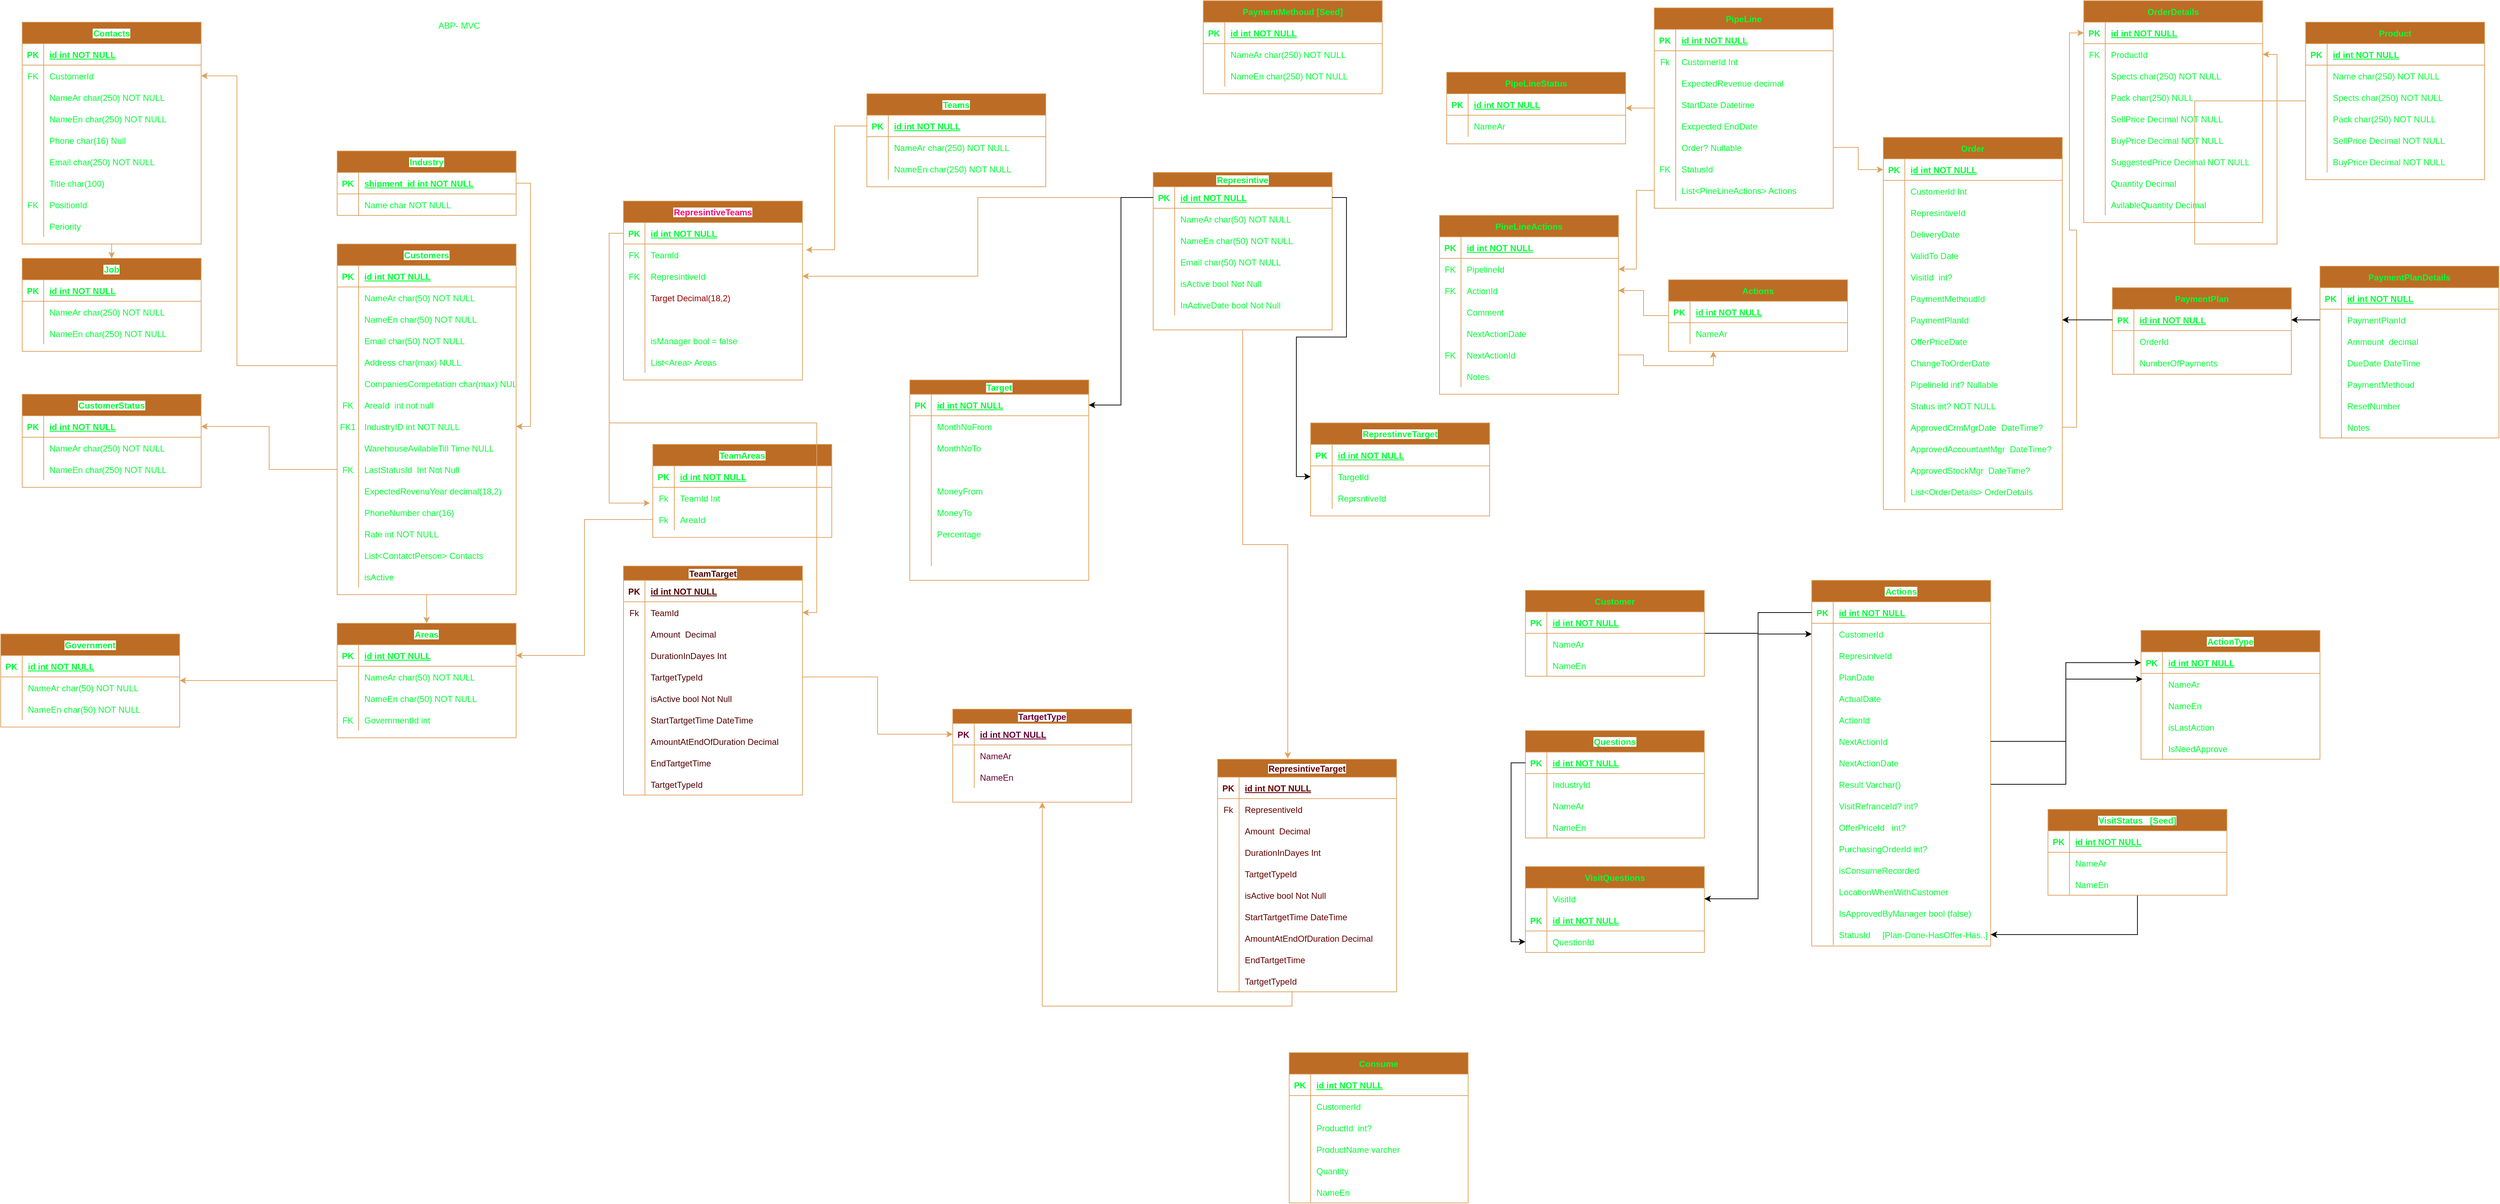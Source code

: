 <mxfile version="22.1.16" type="device">
  <diagram id="R2lEEEUBdFMjLlhIrx00" name="Page-1">
    <mxGraphModel dx="1434" dy="844" grid="1" gridSize="10" guides="1" tooltips="1" connect="1" arrows="1" fold="1" page="1" pageScale="1" pageWidth="850" pageHeight="1100" math="0" shadow="0" extFonts="Permanent Marker^https://fonts.googleapis.com/css?family=Permanent+Marker">
      <root>
        <mxCell id="0" />
        <mxCell id="1" parent="0" />
        <mxCell id="7LQ-4z7gFDPLxVZekjan-49" value="" style="edgeStyle=orthogonalEdgeStyle;rounded=0;orthogonalLoop=1;jettySize=auto;html=1;entryX=1;entryY=0.5;entryDx=0;entryDy=0;labelBackgroundColor=none;strokeColor=#DDA15E;fontColor=#03FF35;" parent="1" source="C-vyLk0tnHw3VtMMgP7b-23" target="7LQ-4z7gFDPLxVZekjan-31" edge="1">
          <mxGeometry relative="1" as="geometry">
            <Array as="points">
              <mxPoint x="360" y="520" />
              <mxPoint x="360" y="115" />
            </Array>
          </mxGeometry>
        </mxCell>
        <mxCell id="7LQ-4z7gFDPLxVZekjan-181" value="" style="edgeStyle=orthogonalEdgeStyle;rounded=0;orthogonalLoop=1;jettySize=auto;html=1;labelBackgroundColor=none;strokeColor=#DDA15E;fontColor=#03FF35;" parent="1" source="C-vyLk0tnHw3VtMMgP7b-23" target="7LQ-4z7gFDPLxVZekjan-147" edge="1">
          <mxGeometry relative="1" as="geometry" />
        </mxCell>
        <mxCell id="C-vyLk0tnHw3VtMMgP7b-23" value="Customers" style="shape=table;startSize=30;container=1;collapsible=1;childLayout=tableLayout;fixedRows=1;rowLines=0;fontStyle=1;align=center;resizeLast=1;labelBackgroundColor=default;fillColor=#BC6C25;strokeColor=#DDA15E;fontColor=#03FF35;" parent="1" vertex="1">
          <mxGeometry x="500" y="350" width="250" height="490" as="geometry" />
        </mxCell>
        <mxCell id="C-vyLk0tnHw3VtMMgP7b-24" value="" style="shape=partialRectangle;collapsible=0;dropTarget=0;pointerEvents=0;fillColor=none;points=[[0,0.5],[1,0.5]];portConstraint=eastwest;top=0;left=0;right=0;bottom=1;labelBackgroundColor=none;strokeColor=#DDA15E;fontColor=#03FF35;" parent="C-vyLk0tnHw3VtMMgP7b-23" vertex="1">
          <mxGeometry y="30" width="250" height="30" as="geometry" />
        </mxCell>
        <mxCell id="C-vyLk0tnHw3VtMMgP7b-25" value="PK" style="shape=partialRectangle;overflow=hidden;connectable=0;fillColor=none;top=0;left=0;bottom=0;right=0;fontStyle=1;labelBackgroundColor=none;strokeColor=#DDA15E;fontColor=#03FF35;" parent="C-vyLk0tnHw3VtMMgP7b-24" vertex="1">
          <mxGeometry width="30" height="30" as="geometry">
            <mxRectangle width="30" height="30" as="alternateBounds" />
          </mxGeometry>
        </mxCell>
        <mxCell id="C-vyLk0tnHw3VtMMgP7b-26" value="id int NOT NULL " style="shape=partialRectangle;overflow=hidden;connectable=0;fillColor=none;top=0;left=0;bottom=0;right=0;align=left;spacingLeft=6;fontStyle=5;labelBackgroundColor=none;strokeColor=#DDA15E;fontColor=#03FF35;" parent="C-vyLk0tnHw3VtMMgP7b-24" vertex="1">
          <mxGeometry x="30" width="220" height="30" as="geometry">
            <mxRectangle width="220" height="30" as="alternateBounds" />
          </mxGeometry>
        </mxCell>
        <mxCell id="C-vyLk0tnHw3VtMMgP7b-27" value="" style="shape=partialRectangle;collapsible=0;dropTarget=0;pointerEvents=0;fillColor=none;points=[[0,0.5],[1,0.5]];portConstraint=eastwest;top=0;left=0;right=0;bottom=0;labelBackgroundColor=none;strokeColor=#DDA15E;fontColor=#03FF35;" parent="C-vyLk0tnHw3VtMMgP7b-23" vertex="1">
          <mxGeometry y="60" width="250" height="30" as="geometry" />
        </mxCell>
        <mxCell id="C-vyLk0tnHw3VtMMgP7b-28" value="" style="shape=partialRectangle;overflow=hidden;connectable=0;fillColor=none;top=0;left=0;bottom=0;right=0;labelBackgroundColor=none;strokeColor=#DDA15E;fontColor=#03FF35;" parent="C-vyLk0tnHw3VtMMgP7b-27" vertex="1">
          <mxGeometry width="30" height="30" as="geometry">
            <mxRectangle width="30" height="30" as="alternateBounds" />
          </mxGeometry>
        </mxCell>
        <mxCell id="C-vyLk0tnHw3VtMMgP7b-29" value="NameAr char(50) NOT NULL" style="shape=partialRectangle;overflow=hidden;connectable=0;fillColor=none;top=0;left=0;bottom=0;right=0;align=left;spacingLeft=6;labelBackgroundColor=none;strokeColor=#DDA15E;fontColor=#03FF35;" parent="C-vyLk0tnHw3VtMMgP7b-27" vertex="1">
          <mxGeometry x="30" width="220" height="30" as="geometry">
            <mxRectangle width="220" height="30" as="alternateBounds" />
          </mxGeometry>
        </mxCell>
        <mxCell id="sr1fIbJU3J-OKqQm4Han-1" value="" style="shape=partialRectangle;collapsible=0;dropTarget=0;pointerEvents=0;fillColor=none;points=[[0,0.5],[1,0.5]];portConstraint=eastwest;top=0;left=0;right=0;bottom=0;labelBackgroundColor=none;strokeColor=#DDA15E;fontColor=#03FF35;" parent="C-vyLk0tnHw3VtMMgP7b-23" vertex="1">
          <mxGeometry y="90" width="250" height="30" as="geometry" />
        </mxCell>
        <mxCell id="sr1fIbJU3J-OKqQm4Han-2" value="" style="shape=partialRectangle;overflow=hidden;connectable=0;fillColor=none;top=0;left=0;bottom=0;right=0;labelBackgroundColor=none;strokeColor=#DDA15E;fontColor=#03FF35;" parent="sr1fIbJU3J-OKqQm4Han-1" vertex="1">
          <mxGeometry width="30" height="30" as="geometry">
            <mxRectangle width="30" height="30" as="alternateBounds" />
          </mxGeometry>
        </mxCell>
        <mxCell id="sr1fIbJU3J-OKqQm4Han-3" value="NameEn char(50) NOT NULL" style="shape=partialRectangle;overflow=hidden;connectable=0;fillColor=none;top=0;left=0;bottom=0;right=0;align=left;spacingLeft=6;labelBackgroundColor=none;strokeColor=#DDA15E;fontColor=#03FF35;" parent="sr1fIbJU3J-OKqQm4Han-1" vertex="1">
          <mxGeometry x="30" width="220" height="30" as="geometry">
            <mxRectangle width="220" height="30" as="alternateBounds" />
          </mxGeometry>
        </mxCell>
        <mxCell id="sr1fIbJU3J-OKqQm4Han-4" value="" style="shape=partialRectangle;collapsible=0;dropTarget=0;pointerEvents=0;fillColor=none;points=[[0,0.5],[1,0.5]];portConstraint=eastwest;top=0;left=0;right=0;bottom=0;labelBackgroundColor=none;strokeColor=#DDA15E;fontColor=#03FF35;" parent="C-vyLk0tnHw3VtMMgP7b-23" vertex="1">
          <mxGeometry y="120" width="250" height="30" as="geometry" />
        </mxCell>
        <mxCell id="sr1fIbJU3J-OKqQm4Han-5" value="" style="shape=partialRectangle;overflow=hidden;connectable=0;fillColor=none;top=0;left=0;bottom=0;right=0;labelBackgroundColor=none;strokeColor=#DDA15E;fontColor=#03FF35;" parent="sr1fIbJU3J-OKqQm4Han-4" vertex="1">
          <mxGeometry width="30" height="30" as="geometry">
            <mxRectangle width="30" height="30" as="alternateBounds" />
          </mxGeometry>
        </mxCell>
        <mxCell id="sr1fIbJU3J-OKqQm4Han-6" value="Email char(50) NOT NULL" style="shape=partialRectangle;overflow=hidden;connectable=0;fillColor=none;top=0;left=0;bottom=0;right=0;align=left;spacingLeft=6;labelBackgroundColor=none;strokeColor=#DDA15E;fontColor=#03FF35;" parent="sr1fIbJU3J-OKqQm4Han-4" vertex="1">
          <mxGeometry x="30" width="220" height="30" as="geometry">
            <mxRectangle width="220" height="30" as="alternateBounds" />
          </mxGeometry>
        </mxCell>
        <mxCell id="7LQ-4z7gFDPLxVZekjan-141" value="" style="shape=partialRectangle;collapsible=0;dropTarget=0;pointerEvents=0;fillColor=none;points=[[0,0.5],[1,0.5]];portConstraint=eastwest;top=0;left=0;right=0;bottom=0;labelBackgroundColor=none;strokeColor=#DDA15E;fontColor=#03FF35;" parent="C-vyLk0tnHw3VtMMgP7b-23" vertex="1">
          <mxGeometry y="150" width="250" height="30" as="geometry" />
        </mxCell>
        <mxCell id="7LQ-4z7gFDPLxVZekjan-142" value="" style="shape=partialRectangle;overflow=hidden;connectable=0;fillColor=none;top=0;left=0;bottom=0;right=0;labelBackgroundColor=none;strokeColor=#DDA15E;fontColor=#03FF35;" parent="7LQ-4z7gFDPLxVZekjan-141" vertex="1">
          <mxGeometry width="30" height="30" as="geometry">
            <mxRectangle width="30" height="30" as="alternateBounds" />
          </mxGeometry>
        </mxCell>
        <mxCell id="7LQ-4z7gFDPLxVZekjan-143" value="Address char(max) NULL" style="shape=partialRectangle;overflow=hidden;connectable=0;fillColor=none;top=0;left=0;bottom=0;right=0;align=left;spacingLeft=6;labelBackgroundColor=none;strokeColor=#DDA15E;fontColor=#03FF35;" parent="7LQ-4z7gFDPLxVZekjan-141" vertex="1">
          <mxGeometry x="30" width="220" height="30" as="geometry">
            <mxRectangle width="220" height="30" as="alternateBounds" />
          </mxGeometry>
        </mxCell>
        <mxCell id="Skg-cYMlDGmz07PX_EfX-1" value="" style="shape=partialRectangle;collapsible=0;dropTarget=0;pointerEvents=0;fillColor=none;points=[[0,0.5],[1,0.5]];portConstraint=eastwest;top=0;left=0;right=0;bottom=0;labelBackgroundColor=none;strokeColor=#DDA15E;fontColor=#03FF35;" parent="C-vyLk0tnHw3VtMMgP7b-23" vertex="1">
          <mxGeometry y="180" width="250" height="30" as="geometry" />
        </mxCell>
        <mxCell id="Skg-cYMlDGmz07PX_EfX-2" value="" style="shape=partialRectangle;overflow=hidden;connectable=0;fillColor=none;top=0;left=0;bottom=0;right=0;labelBackgroundColor=none;strokeColor=#DDA15E;fontColor=#03FF35;" parent="Skg-cYMlDGmz07PX_EfX-1" vertex="1">
          <mxGeometry width="30" height="30" as="geometry">
            <mxRectangle width="30" height="30" as="alternateBounds" />
          </mxGeometry>
        </mxCell>
        <mxCell id="Skg-cYMlDGmz07PX_EfX-3" value="CompaniesCompetation char(max) NULL" style="shape=partialRectangle;overflow=hidden;connectable=0;fillColor=none;top=0;left=0;bottom=0;right=0;align=left;spacingLeft=6;labelBackgroundColor=none;strokeColor=#DDA15E;fontColor=#03FF35;" parent="Skg-cYMlDGmz07PX_EfX-1" vertex="1">
          <mxGeometry x="30" width="220" height="30" as="geometry">
            <mxRectangle width="220" height="30" as="alternateBounds" />
          </mxGeometry>
        </mxCell>
        <mxCell id="7LQ-4z7gFDPLxVZekjan-144" value="" style="shape=partialRectangle;collapsible=0;dropTarget=0;pointerEvents=0;fillColor=none;points=[[0,0.5],[1,0.5]];portConstraint=eastwest;top=0;left=0;right=0;bottom=0;labelBackgroundColor=none;strokeColor=#DDA15E;fontColor=#03FF35;" parent="C-vyLk0tnHw3VtMMgP7b-23" vertex="1">
          <mxGeometry y="210" width="250" height="30" as="geometry" />
        </mxCell>
        <mxCell id="7LQ-4z7gFDPLxVZekjan-145" value="FK" style="shape=partialRectangle;overflow=hidden;connectable=0;fillColor=none;top=0;left=0;bottom=0;right=0;labelBackgroundColor=none;strokeColor=#DDA15E;fontColor=#03FF35;" parent="7LQ-4z7gFDPLxVZekjan-144" vertex="1">
          <mxGeometry width="30" height="30" as="geometry">
            <mxRectangle width="30" height="30" as="alternateBounds" />
          </mxGeometry>
        </mxCell>
        <mxCell id="7LQ-4z7gFDPLxVZekjan-146" value="AreaId  int not null" style="shape=partialRectangle;overflow=hidden;connectable=0;fillColor=none;top=0;left=0;bottom=0;right=0;align=left;spacingLeft=6;labelBackgroundColor=none;strokeColor=#DDA15E;fontColor=#03FF35;" parent="7LQ-4z7gFDPLxVZekjan-144" vertex="1">
          <mxGeometry x="30" width="220" height="30" as="geometry">
            <mxRectangle width="220" height="30" as="alternateBounds" />
          </mxGeometry>
        </mxCell>
        <mxCell id="sr1fIbJU3J-OKqQm4Han-7" value="" style="shape=partialRectangle;collapsible=0;dropTarget=0;pointerEvents=0;fillColor=none;points=[[0,0.5],[1,0.5]];portConstraint=eastwest;top=0;left=0;right=0;bottom=0;labelBackgroundColor=none;strokeColor=#DDA15E;fontColor=#03FF35;" parent="C-vyLk0tnHw3VtMMgP7b-23" vertex="1">
          <mxGeometry y="240" width="250" height="30" as="geometry" />
        </mxCell>
        <mxCell id="sr1fIbJU3J-OKqQm4Han-8" value="FK1" style="shape=partialRectangle;overflow=hidden;connectable=0;fillColor=none;top=0;left=0;bottom=0;right=0;labelBackgroundColor=none;strokeColor=#DDA15E;fontColor=#03FF35;" parent="sr1fIbJU3J-OKqQm4Han-7" vertex="1">
          <mxGeometry width="30" height="30" as="geometry">
            <mxRectangle width="30" height="30" as="alternateBounds" />
          </mxGeometry>
        </mxCell>
        <mxCell id="sr1fIbJU3J-OKqQm4Han-9" value="IndustryID int NOT NULL" style="shape=partialRectangle;overflow=hidden;connectable=0;fillColor=none;top=0;left=0;bottom=0;right=0;align=left;spacingLeft=6;labelBackgroundColor=none;strokeColor=#DDA15E;fontColor=#03FF35;" parent="sr1fIbJU3J-OKqQm4Han-7" vertex="1">
          <mxGeometry x="30" width="220" height="30" as="geometry">
            <mxRectangle width="220" height="30" as="alternateBounds" />
          </mxGeometry>
        </mxCell>
        <mxCell id="sr1fIbJU3J-OKqQm4Han-10" value="" style="shape=partialRectangle;collapsible=0;dropTarget=0;pointerEvents=0;fillColor=none;points=[[0,0.5],[1,0.5]];portConstraint=eastwest;top=0;left=0;right=0;bottom=0;labelBackgroundColor=none;strokeColor=#DDA15E;fontColor=#03FF35;" parent="C-vyLk0tnHw3VtMMgP7b-23" vertex="1">
          <mxGeometry y="270" width="250" height="30" as="geometry" />
        </mxCell>
        <mxCell id="sr1fIbJU3J-OKqQm4Han-11" value="" style="shape=partialRectangle;overflow=hidden;connectable=0;fillColor=none;top=0;left=0;bottom=0;right=0;labelBackgroundColor=none;strokeColor=#DDA15E;fontColor=#03FF35;" parent="sr1fIbJU3J-OKqQm4Han-10" vertex="1">
          <mxGeometry width="30" height="30" as="geometry">
            <mxRectangle width="30" height="30" as="alternateBounds" />
          </mxGeometry>
        </mxCell>
        <mxCell id="sr1fIbJU3J-OKqQm4Han-12" value="WarehouseAvilableTill Time NULL" style="shape=partialRectangle;overflow=hidden;connectable=0;fillColor=none;top=0;left=0;bottom=0;right=0;align=left;spacingLeft=6;labelBackgroundColor=none;strokeColor=#DDA15E;fontColor=#03FF35;" parent="sr1fIbJU3J-OKqQm4Han-10" vertex="1">
          <mxGeometry x="30" width="220" height="30" as="geometry">
            <mxRectangle width="220" height="30" as="alternateBounds" />
          </mxGeometry>
        </mxCell>
        <mxCell id="sr1fIbJU3J-OKqQm4Han-13" value="" style="shape=partialRectangle;collapsible=0;dropTarget=0;pointerEvents=0;fillColor=none;points=[[0,0.5],[1,0.5]];portConstraint=eastwest;top=0;left=0;right=0;bottom=0;labelBackgroundColor=none;strokeColor=#DDA15E;fontColor=#03FF35;" parent="C-vyLk0tnHw3VtMMgP7b-23" vertex="1">
          <mxGeometry y="300" width="250" height="30" as="geometry" />
        </mxCell>
        <mxCell id="sr1fIbJU3J-OKqQm4Han-14" value="FK" style="shape=partialRectangle;overflow=hidden;connectable=0;fillColor=none;top=0;left=0;bottom=0;right=0;labelBackgroundColor=none;strokeColor=#DDA15E;fontColor=#03FF35;" parent="sr1fIbJU3J-OKqQm4Han-13" vertex="1">
          <mxGeometry width="30" height="30" as="geometry">
            <mxRectangle width="30" height="30" as="alternateBounds" />
          </mxGeometry>
        </mxCell>
        <mxCell id="sr1fIbJU3J-OKqQm4Han-15" value="LastStatusId  Int Not Null" style="shape=partialRectangle;overflow=hidden;connectable=0;fillColor=none;top=0;left=0;bottom=0;right=0;align=left;spacingLeft=6;labelBackgroundColor=none;strokeColor=#DDA15E;fontColor=#03FF35;" parent="sr1fIbJU3J-OKqQm4Han-13" vertex="1">
          <mxGeometry x="30" width="220" height="30" as="geometry">
            <mxRectangle width="220" height="30" as="alternateBounds" />
          </mxGeometry>
        </mxCell>
        <mxCell id="7LQ-4z7gFDPLxVZekjan-92" value="" style="shape=partialRectangle;collapsible=0;dropTarget=0;pointerEvents=0;fillColor=none;points=[[0,0.5],[1,0.5]];portConstraint=eastwest;top=0;left=0;right=0;bottom=0;labelBackgroundColor=none;strokeColor=#DDA15E;fontColor=#03FF35;" parent="C-vyLk0tnHw3VtMMgP7b-23" vertex="1">
          <mxGeometry y="330" width="250" height="30" as="geometry" />
        </mxCell>
        <mxCell id="7LQ-4z7gFDPLxVZekjan-93" value="" style="shape=partialRectangle;overflow=hidden;connectable=0;fillColor=none;top=0;left=0;bottom=0;right=0;labelBackgroundColor=none;strokeColor=#DDA15E;fontColor=#03FF35;" parent="7LQ-4z7gFDPLxVZekjan-92" vertex="1">
          <mxGeometry width="30" height="30" as="geometry">
            <mxRectangle width="30" height="30" as="alternateBounds" />
          </mxGeometry>
        </mxCell>
        <mxCell id="7LQ-4z7gFDPLxVZekjan-94" value="ExpectedRevenuYear decimal(18,2)" style="shape=partialRectangle;overflow=hidden;connectable=0;fillColor=none;top=0;left=0;bottom=0;right=0;align=left;spacingLeft=6;labelBackgroundColor=none;strokeColor=#DDA15E;fontColor=#03FF35;" parent="7LQ-4z7gFDPLxVZekjan-92" vertex="1">
          <mxGeometry x="30" width="220" height="30" as="geometry">
            <mxRectangle width="220" height="30" as="alternateBounds" />
          </mxGeometry>
        </mxCell>
        <mxCell id="7LQ-4z7gFDPLxVZekjan-196" value="" style="shape=partialRectangle;collapsible=0;dropTarget=0;pointerEvents=0;fillColor=none;points=[[0,0.5],[1,0.5]];portConstraint=eastwest;top=0;left=0;right=0;bottom=0;labelBackgroundColor=none;strokeColor=#DDA15E;fontColor=#03FF35;" parent="C-vyLk0tnHw3VtMMgP7b-23" vertex="1">
          <mxGeometry y="360" width="250" height="30" as="geometry" />
        </mxCell>
        <mxCell id="7LQ-4z7gFDPLxVZekjan-197" value="" style="shape=partialRectangle;overflow=hidden;connectable=0;fillColor=none;top=0;left=0;bottom=0;right=0;labelBackgroundColor=none;strokeColor=#DDA15E;fontColor=#03FF35;" parent="7LQ-4z7gFDPLxVZekjan-196" vertex="1">
          <mxGeometry width="30" height="30" as="geometry">
            <mxRectangle width="30" height="30" as="alternateBounds" />
          </mxGeometry>
        </mxCell>
        <mxCell id="7LQ-4z7gFDPLxVZekjan-198" value="PhoneNumber char(16)" style="shape=partialRectangle;overflow=hidden;connectable=0;fillColor=none;top=0;left=0;bottom=0;right=0;align=left;spacingLeft=6;labelBackgroundColor=none;strokeColor=#DDA15E;fontColor=#03FF35;" parent="7LQ-4z7gFDPLxVZekjan-196" vertex="1">
          <mxGeometry x="30" width="220" height="30" as="geometry">
            <mxRectangle width="220" height="30" as="alternateBounds" />
          </mxGeometry>
        </mxCell>
        <mxCell id="7LQ-4z7gFDPLxVZekjan-199" value="" style="shape=partialRectangle;collapsible=0;dropTarget=0;pointerEvents=0;fillColor=none;points=[[0,0.5],[1,0.5]];portConstraint=eastwest;top=0;left=0;right=0;bottom=0;labelBackgroundColor=none;strokeColor=#DDA15E;fontColor=#03FF35;" parent="C-vyLk0tnHw3VtMMgP7b-23" vertex="1">
          <mxGeometry y="390" width="250" height="30" as="geometry" />
        </mxCell>
        <mxCell id="7LQ-4z7gFDPLxVZekjan-200" value="" style="shape=partialRectangle;overflow=hidden;connectable=0;fillColor=none;top=0;left=0;bottom=0;right=0;labelBackgroundColor=none;strokeColor=#DDA15E;fontColor=#03FF35;" parent="7LQ-4z7gFDPLxVZekjan-199" vertex="1">
          <mxGeometry width="30" height="30" as="geometry">
            <mxRectangle width="30" height="30" as="alternateBounds" />
          </mxGeometry>
        </mxCell>
        <mxCell id="7LQ-4z7gFDPLxVZekjan-201" value="Rate int NOT NULL " style="shape=partialRectangle;overflow=hidden;connectable=0;fillColor=none;top=0;left=0;bottom=0;right=0;align=left;spacingLeft=6;labelBackgroundColor=none;strokeColor=#DDA15E;fontColor=#03FF35;" parent="7LQ-4z7gFDPLxVZekjan-199" vertex="1">
          <mxGeometry x="30" width="220" height="30" as="geometry">
            <mxRectangle width="220" height="30" as="alternateBounds" />
          </mxGeometry>
        </mxCell>
        <mxCell id="7LQ-4z7gFDPLxVZekjan-132" value="" style="shape=partialRectangle;collapsible=0;dropTarget=0;pointerEvents=0;fillColor=none;points=[[0,0.5],[1,0.5]];portConstraint=eastwest;top=0;left=0;right=0;bottom=0;labelBackgroundColor=none;strokeColor=#DDA15E;fontColor=#03FF35;" parent="C-vyLk0tnHw3VtMMgP7b-23" vertex="1">
          <mxGeometry y="420" width="250" height="30" as="geometry" />
        </mxCell>
        <mxCell id="7LQ-4z7gFDPLxVZekjan-133" value="" style="shape=partialRectangle;overflow=hidden;connectable=0;fillColor=none;top=0;left=0;bottom=0;right=0;labelBackgroundColor=none;strokeColor=#DDA15E;fontColor=#03FF35;" parent="7LQ-4z7gFDPLxVZekjan-132" vertex="1">
          <mxGeometry width="30" height="30" as="geometry">
            <mxRectangle width="30" height="30" as="alternateBounds" />
          </mxGeometry>
        </mxCell>
        <mxCell id="7LQ-4z7gFDPLxVZekjan-134" value="List&lt;ContatctPerson&gt; Contacts" style="shape=partialRectangle;overflow=hidden;connectable=0;fillColor=none;top=0;left=0;bottom=0;right=0;align=left;spacingLeft=6;labelBackgroundColor=none;strokeColor=#DDA15E;fontColor=#03FF35;" parent="7LQ-4z7gFDPLxVZekjan-132" vertex="1">
          <mxGeometry x="30" width="220" height="30" as="geometry">
            <mxRectangle width="220" height="30" as="alternateBounds" />
          </mxGeometry>
        </mxCell>
        <mxCell id="RO8M7H7fZH3EiPub8cb3-1" value="" style="shape=partialRectangle;collapsible=0;dropTarget=0;pointerEvents=0;fillColor=none;points=[[0,0.5],[1,0.5]];portConstraint=eastwest;top=0;left=0;right=0;bottom=0;labelBackgroundColor=none;strokeColor=#DDA15E;fontColor=#03FF35;" vertex="1" parent="C-vyLk0tnHw3VtMMgP7b-23">
          <mxGeometry y="450" width="250" height="30" as="geometry" />
        </mxCell>
        <mxCell id="RO8M7H7fZH3EiPub8cb3-2" value="" style="shape=partialRectangle;overflow=hidden;connectable=0;fillColor=none;top=0;left=0;bottom=0;right=0;labelBackgroundColor=none;strokeColor=#DDA15E;fontColor=#03FF35;" vertex="1" parent="RO8M7H7fZH3EiPub8cb3-1">
          <mxGeometry width="30" height="30" as="geometry">
            <mxRectangle width="30" height="30" as="alternateBounds" />
          </mxGeometry>
        </mxCell>
        <mxCell id="RO8M7H7fZH3EiPub8cb3-3" value="isActive" style="shape=partialRectangle;overflow=hidden;connectable=0;fillColor=none;top=0;left=0;bottom=0;right=0;align=left;spacingLeft=6;labelBackgroundColor=none;strokeColor=#DDA15E;fontColor=#03FF35;" vertex="1" parent="RO8M7H7fZH3EiPub8cb3-1">
          <mxGeometry x="30" width="220" height="30" as="geometry">
            <mxRectangle width="220" height="30" as="alternateBounds" />
          </mxGeometry>
        </mxCell>
        <mxCell id="sr1fIbJU3J-OKqQm4Han-22" value="Industry" style="shape=table;startSize=30;container=1;collapsible=1;childLayout=tableLayout;fixedRows=1;rowLines=0;fontStyle=1;align=center;resizeLast=1;labelBackgroundColor=default;fillColor=#BC6C25;strokeColor=#DDA15E;fontColor=#03FF35;" parent="1" vertex="1">
          <mxGeometry x="500" y="220" width="250" height="90" as="geometry" />
        </mxCell>
        <mxCell id="sr1fIbJU3J-OKqQm4Han-23" value="" style="shape=partialRectangle;collapsible=0;dropTarget=0;pointerEvents=0;fillColor=none;points=[[0,0.5],[1,0.5]];portConstraint=eastwest;top=0;left=0;right=0;bottom=1;labelBackgroundColor=none;strokeColor=#DDA15E;fontColor=#03FF35;" parent="sr1fIbJU3J-OKqQm4Han-22" vertex="1">
          <mxGeometry y="30" width="250" height="30" as="geometry" />
        </mxCell>
        <mxCell id="sr1fIbJU3J-OKqQm4Han-24" value="PK" style="shape=partialRectangle;overflow=hidden;connectable=0;fillColor=none;top=0;left=0;bottom=0;right=0;fontStyle=1;labelBackgroundColor=none;strokeColor=#DDA15E;fontColor=#03FF35;" parent="sr1fIbJU3J-OKqQm4Han-23" vertex="1">
          <mxGeometry width="30" height="30" as="geometry">
            <mxRectangle width="30" height="30" as="alternateBounds" />
          </mxGeometry>
        </mxCell>
        <mxCell id="sr1fIbJU3J-OKqQm4Han-25" value="shipment_id int NOT NULL " style="shape=partialRectangle;overflow=hidden;connectable=0;fillColor=none;top=0;left=0;bottom=0;right=0;align=left;spacingLeft=6;fontStyle=5;labelBackgroundColor=none;strokeColor=#DDA15E;fontColor=#03FF35;" parent="sr1fIbJU3J-OKqQm4Han-23" vertex="1">
          <mxGeometry x="30" width="220" height="30" as="geometry">
            <mxRectangle width="220" height="30" as="alternateBounds" />
          </mxGeometry>
        </mxCell>
        <mxCell id="sr1fIbJU3J-OKqQm4Han-26" value="" style="shape=partialRectangle;collapsible=0;dropTarget=0;pointerEvents=0;fillColor=none;points=[[0,0.5],[1,0.5]];portConstraint=eastwest;top=0;left=0;right=0;bottom=0;labelBackgroundColor=none;strokeColor=#DDA15E;fontColor=#03FF35;" parent="sr1fIbJU3J-OKqQm4Han-22" vertex="1">
          <mxGeometry y="60" width="250" height="30" as="geometry" />
        </mxCell>
        <mxCell id="sr1fIbJU3J-OKqQm4Han-27" value="" style="shape=partialRectangle;overflow=hidden;connectable=0;fillColor=none;top=0;left=0;bottom=0;right=0;labelBackgroundColor=none;strokeColor=#DDA15E;fontColor=#03FF35;" parent="sr1fIbJU3J-OKqQm4Han-26" vertex="1">
          <mxGeometry width="30" height="30" as="geometry">
            <mxRectangle width="30" height="30" as="alternateBounds" />
          </mxGeometry>
        </mxCell>
        <mxCell id="sr1fIbJU3J-OKqQm4Han-28" value="Name char NOT NULL" style="shape=partialRectangle;overflow=hidden;connectable=0;fillColor=none;top=0;left=0;bottom=0;right=0;align=left;spacingLeft=6;labelBackgroundColor=none;strokeColor=#DDA15E;fontColor=#03FF35;" parent="sr1fIbJU3J-OKqQm4Han-26" vertex="1">
          <mxGeometry x="30" width="220" height="30" as="geometry">
            <mxRectangle width="220" height="30" as="alternateBounds" />
          </mxGeometry>
        </mxCell>
        <mxCell id="sr1fIbJU3J-OKqQm4Han-32" style="edgeStyle=orthogonalEdgeStyle;rounded=0;orthogonalLoop=1;jettySize=auto;html=1;exitX=1;exitY=0.5;exitDx=0;exitDy=0;labelBackgroundColor=none;strokeColor=#DDA15E;fontColor=#03FF35;" parent="1" source="sr1fIbJU3J-OKqQm4Han-23" target="sr1fIbJU3J-OKqQm4Han-7" edge="1">
          <mxGeometry relative="1" as="geometry" />
        </mxCell>
        <mxCell id="7LQ-4z7gFDPLxVZekjan-81" value="" style="edgeStyle=orthogonalEdgeStyle;rounded=0;orthogonalLoop=1;jettySize=auto;html=1;labelBackgroundColor=none;strokeColor=#DDA15E;fontColor=#03FF35;" parent="1" source="7LQ-4z7gFDPLxVZekjan-27" target="7LQ-4z7gFDPLxVZekjan-56" edge="1">
          <mxGeometry relative="1" as="geometry" />
        </mxCell>
        <mxCell id="7LQ-4z7gFDPLxVZekjan-27" value="Contacts" style="shape=table;startSize=30;container=1;collapsible=1;childLayout=tableLayout;fixedRows=1;rowLines=0;fontStyle=1;align=center;resizeLast=1;labelBackgroundColor=default;fillColor=#BC6C25;strokeColor=#DDA15E;fontColor=#03FF35;" parent="1" vertex="1">
          <mxGeometry x="60" y="40" width="250" height="310" as="geometry" />
        </mxCell>
        <mxCell id="7LQ-4z7gFDPLxVZekjan-28" value="" style="shape=partialRectangle;collapsible=0;dropTarget=0;pointerEvents=0;fillColor=none;points=[[0,0.5],[1,0.5]];portConstraint=eastwest;top=0;left=0;right=0;bottom=1;labelBackgroundColor=none;strokeColor=#DDA15E;fontColor=#03FF35;" parent="7LQ-4z7gFDPLxVZekjan-27" vertex="1">
          <mxGeometry y="30" width="250" height="30" as="geometry" />
        </mxCell>
        <mxCell id="7LQ-4z7gFDPLxVZekjan-29" value="PK" style="shape=partialRectangle;overflow=hidden;connectable=0;fillColor=none;top=0;left=0;bottom=0;right=0;fontStyle=1;labelBackgroundColor=none;strokeColor=#DDA15E;fontColor=#03FF35;" parent="7LQ-4z7gFDPLxVZekjan-28" vertex="1">
          <mxGeometry width="30" height="30" as="geometry">
            <mxRectangle width="30" height="30" as="alternateBounds" />
          </mxGeometry>
        </mxCell>
        <mxCell id="7LQ-4z7gFDPLxVZekjan-30" value="id int NOT NULL " style="shape=partialRectangle;overflow=hidden;connectable=0;fillColor=none;top=0;left=0;bottom=0;right=0;align=left;spacingLeft=6;fontStyle=5;labelBackgroundColor=none;strokeColor=#DDA15E;fontColor=#03FF35;" parent="7LQ-4z7gFDPLxVZekjan-28" vertex="1">
          <mxGeometry x="30" width="220" height="30" as="geometry">
            <mxRectangle width="220" height="30" as="alternateBounds" />
          </mxGeometry>
        </mxCell>
        <mxCell id="7LQ-4z7gFDPLxVZekjan-31" value="" style="shape=partialRectangle;collapsible=0;dropTarget=0;pointerEvents=0;fillColor=none;points=[[0,0.5],[1,0.5]];portConstraint=eastwest;top=0;left=0;right=0;bottom=0;labelBackgroundColor=none;strokeColor=#DDA15E;fontColor=#03FF35;" parent="7LQ-4z7gFDPLxVZekjan-27" vertex="1">
          <mxGeometry y="60" width="250" height="30" as="geometry" />
        </mxCell>
        <mxCell id="7LQ-4z7gFDPLxVZekjan-32" value="FK" style="shape=partialRectangle;overflow=hidden;connectable=0;fillColor=none;top=0;left=0;bottom=0;right=0;labelBackgroundColor=none;strokeColor=#DDA15E;fontColor=#03FF35;" parent="7LQ-4z7gFDPLxVZekjan-31" vertex="1">
          <mxGeometry width="30" height="30" as="geometry">
            <mxRectangle width="30" height="30" as="alternateBounds" />
          </mxGeometry>
        </mxCell>
        <mxCell id="7LQ-4z7gFDPLxVZekjan-33" value="CustomerId" style="shape=partialRectangle;overflow=hidden;connectable=0;fillColor=none;top=0;left=0;bottom=0;right=0;align=left;spacingLeft=6;labelBackgroundColor=none;strokeColor=#DDA15E;fontColor=#03FF35;" parent="7LQ-4z7gFDPLxVZekjan-31" vertex="1">
          <mxGeometry x="30" width="220" height="30" as="geometry">
            <mxRectangle width="220" height="30" as="alternateBounds" />
          </mxGeometry>
        </mxCell>
        <mxCell id="7LQ-4z7gFDPLxVZekjan-34" value="" style="shape=partialRectangle;collapsible=0;dropTarget=0;pointerEvents=0;fillColor=none;points=[[0,0.5],[1,0.5]];portConstraint=eastwest;top=0;left=0;right=0;bottom=0;labelBackgroundColor=none;strokeColor=#DDA15E;fontColor=#03FF35;" parent="7LQ-4z7gFDPLxVZekjan-27" vertex="1">
          <mxGeometry y="90" width="250" height="30" as="geometry" />
        </mxCell>
        <mxCell id="7LQ-4z7gFDPLxVZekjan-35" value="" style="shape=partialRectangle;overflow=hidden;connectable=0;fillColor=none;top=0;left=0;bottom=0;right=0;labelBackgroundColor=none;strokeColor=#DDA15E;fontColor=#03FF35;" parent="7LQ-4z7gFDPLxVZekjan-34" vertex="1">
          <mxGeometry width="30" height="30" as="geometry">
            <mxRectangle width="30" height="30" as="alternateBounds" />
          </mxGeometry>
        </mxCell>
        <mxCell id="7LQ-4z7gFDPLxVZekjan-36" value="NameAr char(250) NOT NULL" style="shape=partialRectangle;overflow=hidden;connectable=0;fillColor=none;top=0;left=0;bottom=0;right=0;align=left;spacingLeft=6;labelBackgroundColor=none;strokeColor=#DDA15E;fontColor=#03FF35;" parent="7LQ-4z7gFDPLxVZekjan-34" vertex="1">
          <mxGeometry x="30" width="220" height="30" as="geometry">
            <mxRectangle width="220" height="30" as="alternateBounds" />
          </mxGeometry>
        </mxCell>
        <mxCell id="7LQ-4z7gFDPLxVZekjan-37" value="" style="shape=partialRectangle;collapsible=0;dropTarget=0;pointerEvents=0;fillColor=none;points=[[0,0.5],[1,0.5]];portConstraint=eastwest;top=0;left=0;right=0;bottom=0;labelBackgroundColor=none;strokeColor=#DDA15E;fontColor=#03FF35;" parent="7LQ-4z7gFDPLxVZekjan-27" vertex="1">
          <mxGeometry y="120" width="250" height="30" as="geometry" />
        </mxCell>
        <mxCell id="7LQ-4z7gFDPLxVZekjan-38" value="" style="shape=partialRectangle;overflow=hidden;connectable=0;fillColor=none;top=0;left=0;bottom=0;right=0;labelBackgroundColor=none;strokeColor=#DDA15E;fontColor=#03FF35;" parent="7LQ-4z7gFDPLxVZekjan-37" vertex="1">
          <mxGeometry width="30" height="30" as="geometry">
            <mxRectangle width="30" height="30" as="alternateBounds" />
          </mxGeometry>
        </mxCell>
        <mxCell id="7LQ-4z7gFDPLxVZekjan-39" value="NameEn char(250) NOT NULL" style="shape=partialRectangle;overflow=hidden;connectable=0;fillColor=none;top=0;left=0;bottom=0;right=0;align=left;spacingLeft=6;labelBackgroundColor=none;strokeColor=#DDA15E;fontColor=#03FF35;" parent="7LQ-4z7gFDPLxVZekjan-37" vertex="1">
          <mxGeometry x="30" width="220" height="30" as="geometry">
            <mxRectangle width="220" height="30" as="alternateBounds" />
          </mxGeometry>
        </mxCell>
        <mxCell id="7LQ-4z7gFDPLxVZekjan-40" value="" style="shape=partialRectangle;collapsible=0;dropTarget=0;pointerEvents=0;fillColor=none;points=[[0,0.5],[1,0.5]];portConstraint=eastwest;top=0;left=0;right=0;bottom=0;labelBackgroundColor=none;strokeColor=#DDA15E;fontColor=#03FF35;" parent="7LQ-4z7gFDPLxVZekjan-27" vertex="1">
          <mxGeometry y="150" width="250" height="30" as="geometry" />
        </mxCell>
        <mxCell id="7LQ-4z7gFDPLxVZekjan-41" value="" style="shape=partialRectangle;overflow=hidden;connectable=0;fillColor=none;top=0;left=0;bottom=0;right=0;labelBackgroundColor=none;strokeColor=#DDA15E;fontColor=#03FF35;" parent="7LQ-4z7gFDPLxVZekjan-40" vertex="1">
          <mxGeometry width="30" height="30" as="geometry">
            <mxRectangle width="30" height="30" as="alternateBounds" />
          </mxGeometry>
        </mxCell>
        <mxCell id="7LQ-4z7gFDPLxVZekjan-42" value="Phone char(16) Null" style="shape=partialRectangle;overflow=hidden;connectable=0;fillColor=none;top=0;left=0;bottom=0;right=0;align=left;spacingLeft=6;labelBackgroundColor=none;strokeColor=#DDA15E;fontColor=#03FF35;" parent="7LQ-4z7gFDPLxVZekjan-40" vertex="1">
          <mxGeometry x="30" width="220" height="30" as="geometry">
            <mxRectangle width="220" height="30" as="alternateBounds" />
          </mxGeometry>
        </mxCell>
        <mxCell id="7LQ-4z7gFDPLxVZekjan-138" value="" style="shape=partialRectangle;collapsible=0;dropTarget=0;pointerEvents=0;fillColor=none;points=[[0,0.5],[1,0.5]];portConstraint=eastwest;top=0;left=0;right=0;bottom=0;labelBackgroundColor=none;strokeColor=#DDA15E;fontColor=#03FF35;" parent="7LQ-4z7gFDPLxVZekjan-27" vertex="1">
          <mxGeometry y="180" width="250" height="30" as="geometry" />
        </mxCell>
        <mxCell id="7LQ-4z7gFDPLxVZekjan-139" value="" style="shape=partialRectangle;overflow=hidden;connectable=0;fillColor=none;top=0;left=0;bottom=0;right=0;labelBackgroundColor=none;strokeColor=#DDA15E;fontColor=#03FF35;" parent="7LQ-4z7gFDPLxVZekjan-138" vertex="1">
          <mxGeometry width="30" height="30" as="geometry">
            <mxRectangle width="30" height="30" as="alternateBounds" />
          </mxGeometry>
        </mxCell>
        <mxCell id="7LQ-4z7gFDPLxVZekjan-140" value="Email char(250) NOT NULL" style="shape=partialRectangle;overflow=hidden;connectable=0;fillColor=none;top=0;left=0;bottom=0;right=0;align=left;spacingLeft=6;labelBackgroundColor=none;strokeColor=#DDA15E;fontColor=#03FF35;" parent="7LQ-4z7gFDPLxVZekjan-138" vertex="1">
          <mxGeometry x="30" width="220" height="30" as="geometry">
            <mxRectangle width="220" height="30" as="alternateBounds" />
          </mxGeometry>
        </mxCell>
        <mxCell id="7LQ-4z7gFDPLxVZekjan-43" value="" style="shape=partialRectangle;collapsible=0;dropTarget=0;pointerEvents=0;fillColor=none;points=[[0,0.5],[1,0.5]];portConstraint=eastwest;top=0;left=0;right=0;bottom=0;labelBackgroundColor=none;strokeColor=#DDA15E;fontColor=#03FF35;" parent="7LQ-4z7gFDPLxVZekjan-27" vertex="1">
          <mxGeometry y="210" width="250" height="30" as="geometry" />
        </mxCell>
        <mxCell id="7LQ-4z7gFDPLxVZekjan-44" value="" style="shape=partialRectangle;overflow=hidden;connectable=0;fillColor=none;top=0;left=0;bottom=0;right=0;labelBackgroundColor=none;strokeColor=#DDA15E;fontColor=#03FF35;" parent="7LQ-4z7gFDPLxVZekjan-43" vertex="1">
          <mxGeometry width="30" height="30" as="geometry">
            <mxRectangle width="30" height="30" as="alternateBounds" />
          </mxGeometry>
        </mxCell>
        <mxCell id="7LQ-4z7gFDPLxVZekjan-45" value="Title char(100)" style="shape=partialRectangle;overflow=hidden;connectable=0;fillColor=none;top=0;left=0;bottom=0;right=0;align=left;spacingLeft=6;labelBackgroundColor=none;strokeColor=#DDA15E;fontColor=#03FF35;" parent="7LQ-4z7gFDPLxVZekjan-43" vertex="1">
          <mxGeometry x="30" width="220" height="30" as="geometry">
            <mxRectangle width="220" height="30" as="alternateBounds" />
          </mxGeometry>
        </mxCell>
        <mxCell id="7LQ-4z7gFDPLxVZekjan-46" value="" style="shape=partialRectangle;collapsible=0;dropTarget=0;pointerEvents=0;fillColor=none;points=[[0,0.5],[1,0.5]];portConstraint=eastwest;top=0;left=0;right=0;bottom=0;labelBackgroundColor=none;strokeColor=#DDA15E;fontColor=#03FF35;" parent="7LQ-4z7gFDPLxVZekjan-27" vertex="1">
          <mxGeometry y="240" width="250" height="30" as="geometry" />
        </mxCell>
        <mxCell id="7LQ-4z7gFDPLxVZekjan-47" value="FK" style="shape=partialRectangle;overflow=hidden;connectable=0;fillColor=none;top=0;left=0;bottom=0;right=0;labelBackgroundColor=none;strokeColor=#DDA15E;fontColor=#03FF35;" parent="7LQ-4z7gFDPLxVZekjan-46" vertex="1">
          <mxGeometry width="30" height="30" as="geometry">
            <mxRectangle width="30" height="30" as="alternateBounds" />
          </mxGeometry>
        </mxCell>
        <mxCell id="7LQ-4z7gFDPLxVZekjan-48" value="PositionId" style="shape=partialRectangle;overflow=hidden;connectable=0;fillColor=none;top=0;left=0;bottom=0;right=0;align=left;spacingLeft=6;labelBackgroundColor=none;strokeColor=#DDA15E;fontColor=#03FF35;" parent="7LQ-4z7gFDPLxVZekjan-46" vertex="1">
          <mxGeometry x="30" width="220" height="30" as="geometry">
            <mxRectangle width="220" height="30" as="alternateBounds" />
          </mxGeometry>
        </mxCell>
        <mxCell id="7LQ-4z7gFDPLxVZekjan-50" value="" style="shape=partialRectangle;collapsible=0;dropTarget=0;pointerEvents=0;fillColor=none;points=[[0,0.5],[1,0.5]];portConstraint=eastwest;top=0;left=0;right=0;bottom=0;labelBackgroundColor=none;strokeColor=#DDA15E;fontColor=#03FF35;" parent="7LQ-4z7gFDPLxVZekjan-27" vertex="1">
          <mxGeometry y="270" width="250" height="30" as="geometry" />
        </mxCell>
        <mxCell id="7LQ-4z7gFDPLxVZekjan-51" value="" style="shape=partialRectangle;overflow=hidden;connectable=0;fillColor=none;top=0;left=0;bottom=0;right=0;labelBackgroundColor=none;strokeColor=#DDA15E;fontColor=#03FF35;" parent="7LQ-4z7gFDPLxVZekjan-50" vertex="1">
          <mxGeometry width="30" height="30" as="geometry">
            <mxRectangle width="30" height="30" as="alternateBounds" />
          </mxGeometry>
        </mxCell>
        <mxCell id="7LQ-4z7gFDPLxVZekjan-52" value="Periority" style="shape=partialRectangle;overflow=hidden;connectable=0;fillColor=none;top=0;left=0;bottom=0;right=0;align=left;spacingLeft=6;labelBackgroundColor=none;strokeColor=#DDA15E;fontColor=#03FF35;" parent="7LQ-4z7gFDPLxVZekjan-50" vertex="1">
          <mxGeometry x="30" width="220" height="30" as="geometry">
            <mxRectangle width="220" height="30" as="alternateBounds" />
          </mxGeometry>
        </mxCell>
        <mxCell id="7LQ-4z7gFDPLxVZekjan-56" value="Job" style="shape=table;startSize=30;container=1;collapsible=1;childLayout=tableLayout;fixedRows=1;rowLines=0;fontStyle=1;align=center;resizeLast=1;labelBackgroundColor=default;fillColor=#BC6C25;strokeColor=#DDA15E;fontColor=#03FF35;" parent="1" vertex="1">
          <mxGeometry x="60" y="370" width="250" height="130" as="geometry" />
        </mxCell>
        <mxCell id="7LQ-4z7gFDPLxVZekjan-57" value="" style="shape=partialRectangle;collapsible=0;dropTarget=0;pointerEvents=0;fillColor=none;points=[[0,0.5],[1,0.5]];portConstraint=eastwest;top=0;left=0;right=0;bottom=1;labelBackgroundColor=none;strokeColor=#DDA15E;fontColor=#03FF35;" parent="7LQ-4z7gFDPLxVZekjan-56" vertex="1">
          <mxGeometry y="30" width="250" height="30" as="geometry" />
        </mxCell>
        <mxCell id="7LQ-4z7gFDPLxVZekjan-58" value="PK" style="shape=partialRectangle;overflow=hidden;connectable=0;fillColor=none;top=0;left=0;bottom=0;right=0;fontStyle=1;labelBackgroundColor=none;strokeColor=#DDA15E;fontColor=#03FF35;" parent="7LQ-4z7gFDPLxVZekjan-57" vertex="1">
          <mxGeometry width="30" height="30" as="geometry">
            <mxRectangle width="30" height="30" as="alternateBounds" />
          </mxGeometry>
        </mxCell>
        <mxCell id="7LQ-4z7gFDPLxVZekjan-59" value="id int NOT NULL " style="shape=partialRectangle;overflow=hidden;connectable=0;fillColor=none;top=0;left=0;bottom=0;right=0;align=left;spacingLeft=6;fontStyle=5;labelBackgroundColor=none;strokeColor=#DDA15E;fontColor=#03FF35;" parent="7LQ-4z7gFDPLxVZekjan-57" vertex="1">
          <mxGeometry x="30" width="220" height="30" as="geometry">
            <mxRectangle width="220" height="30" as="alternateBounds" />
          </mxGeometry>
        </mxCell>
        <mxCell id="7LQ-4z7gFDPLxVZekjan-63" value="" style="shape=partialRectangle;collapsible=0;dropTarget=0;pointerEvents=0;fillColor=none;points=[[0,0.5],[1,0.5]];portConstraint=eastwest;top=0;left=0;right=0;bottom=0;labelBackgroundColor=none;strokeColor=#DDA15E;fontColor=#03FF35;" parent="7LQ-4z7gFDPLxVZekjan-56" vertex="1">
          <mxGeometry y="60" width="250" height="30" as="geometry" />
        </mxCell>
        <mxCell id="7LQ-4z7gFDPLxVZekjan-64" value="" style="shape=partialRectangle;overflow=hidden;connectable=0;fillColor=none;top=0;left=0;bottom=0;right=0;labelBackgroundColor=none;strokeColor=#DDA15E;fontColor=#03FF35;" parent="7LQ-4z7gFDPLxVZekjan-63" vertex="1">
          <mxGeometry width="30" height="30" as="geometry">
            <mxRectangle width="30" height="30" as="alternateBounds" />
          </mxGeometry>
        </mxCell>
        <mxCell id="7LQ-4z7gFDPLxVZekjan-65" value="NameAr char(250) NOT NULL" style="shape=partialRectangle;overflow=hidden;connectable=0;fillColor=none;top=0;left=0;bottom=0;right=0;align=left;spacingLeft=6;labelBackgroundColor=none;strokeColor=#DDA15E;fontColor=#03FF35;" parent="7LQ-4z7gFDPLxVZekjan-63" vertex="1">
          <mxGeometry x="30" width="220" height="30" as="geometry">
            <mxRectangle width="220" height="30" as="alternateBounds" />
          </mxGeometry>
        </mxCell>
        <mxCell id="7LQ-4z7gFDPLxVZekjan-66" value="" style="shape=partialRectangle;collapsible=0;dropTarget=0;pointerEvents=0;fillColor=none;points=[[0,0.5],[1,0.5]];portConstraint=eastwest;top=0;left=0;right=0;bottom=0;labelBackgroundColor=none;strokeColor=#DDA15E;fontColor=#03FF35;" parent="7LQ-4z7gFDPLxVZekjan-56" vertex="1">
          <mxGeometry y="90" width="250" height="30" as="geometry" />
        </mxCell>
        <mxCell id="7LQ-4z7gFDPLxVZekjan-67" value="" style="shape=partialRectangle;overflow=hidden;connectable=0;fillColor=none;top=0;left=0;bottom=0;right=0;labelBackgroundColor=none;strokeColor=#DDA15E;fontColor=#03FF35;" parent="7LQ-4z7gFDPLxVZekjan-66" vertex="1">
          <mxGeometry width="30" height="30" as="geometry">
            <mxRectangle width="30" height="30" as="alternateBounds" />
          </mxGeometry>
        </mxCell>
        <mxCell id="7LQ-4z7gFDPLxVZekjan-68" value="NameEn char(250) NOT NULL" style="shape=partialRectangle;overflow=hidden;connectable=0;fillColor=none;top=0;left=0;bottom=0;right=0;align=left;spacingLeft=6;labelBackgroundColor=none;strokeColor=#DDA15E;fontColor=#03FF35;" parent="7LQ-4z7gFDPLxVZekjan-66" vertex="1">
          <mxGeometry x="30" width="220" height="30" as="geometry">
            <mxRectangle width="220" height="30" as="alternateBounds" />
          </mxGeometry>
        </mxCell>
        <mxCell id="7LQ-4z7gFDPLxVZekjan-82" value="CustomerStatus" style="shape=table;startSize=30;container=1;collapsible=1;childLayout=tableLayout;fixedRows=1;rowLines=0;fontStyle=1;align=center;resizeLast=1;labelBackgroundColor=default;fillColor=#BC6C25;strokeColor=#DDA15E;fontColor=#03FF35;" parent="1" vertex="1">
          <mxGeometry x="60" y="560" width="250" height="130" as="geometry" />
        </mxCell>
        <mxCell id="7LQ-4z7gFDPLxVZekjan-83" value="" style="shape=partialRectangle;collapsible=0;dropTarget=0;pointerEvents=0;fillColor=none;points=[[0,0.5],[1,0.5]];portConstraint=eastwest;top=0;left=0;right=0;bottom=1;labelBackgroundColor=none;strokeColor=#DDA15E;fontColor=#03FF35;" parent="7LQ-4z7gFDPLxVZekjan-82" vertex="1">
          <mxGeometry y="30" width="250" height="30" as="geometry" />
        </mxCell>
        <mxCell id="7LQ-4z7gFDPLxVZekjan-84" value="PK" style="shape=partialRectangle;overflow=hidden;connectable=0;fillColor=none;top=0;left=0;bottom=0;right=0;fontStyle=1;labelBackgroundColor=none;strokeColor=#DDA15E;fontColor=#03FF35;" parent="7LQ-4z7gFDPLxVZekjan-83" vertex="1">
          <mxGeometry width="30" height="30" as="geometry">
            <mxRectangle width="30" height="30" as="alternateBounds" />
          </mxGeometry>
        </mxCell>
        <mxCell id="7LQ-4z7gFDPLxVZekjan-85" value="id int NOT NULL " style="shape=partialRectangle;overflow=hidden;connectable=0;fillColor=none;top=0;left=0;bottom=0;right=0;align=left;spacingLeft=6;fontStyle=5;labelBackgroundColor=none;strokeColor=#DDA15E;fontColor=#03FF35;" parent="7LQ-4z7gFDPLxVZekjan-83" vertex="1">
          <mxGeometry x="30" width="220" height="30" as="geometry">
            <mxRectangle width="220" height="30" as="alternateBounds" />
          </mxGeometry>
        </mxCell>
        <mxCell id="7LQ-4z7gFDPLxVZekjan-86" value="" style="shape=partialRectangle;collapsible=0;dropTarget=0;pointerEvents=0;fillColor=none;points=[[0,0.5],[1,0.5]];portConstraint=eastwest;top=0;left=0;right=0;bottom=0;labelBackgroundColor=none;strokeColor=#DDA15E;fontColor=#03FF35;" parent="7LQ-4z7gFDPLxVZekjan-82" vertex="1">
          <mxGeometry y="60" width="250" height="30" as="geometry" />
        </mxCell>
        <mxCell id="7LQ-4z7gFDPLxVZekjan-87" value="" style="shape=partialRectangle;overflow=hidden;connectable=0;fillColor=none;top=0;left=0;bottom=0;right=0;labelBackgroundColor=none;strokeColor=#DDA15E;fontColor=#03FF35;" parent="7LQ-4z7gFDPLxVZekjan-86" vertex="1">
          <mxGeometry width="30" height="30" as="geometry">
            <mxRectangle width="30" height="30" as="alternateBounds" />
          </mxGeometry>
        </mxCell>
        <mxCell id="7LQ-4z7gFDPLxVZekjan-88" value="NameAr char(250) NOT NULL" style="shape=partialRectangle;overflow=hidden;connectable=0;fillColor=none;top=0;left=0;bottom=0;right=0;align=left;spacingLeft=6;labelBackgroundColor=none;strokeColor=#DDA15E;fontColor=#03FF35;" parent="7LQ-4z7gFDPLxVZekjan-86" vertex="1">
          <mxGeometry x="30" width="220" height="30" as="geometry">
            <mxRectangle width="220" height="30" as="alternateBounds" />
          </mxGeometry>
        </mxCell>
        <mxCell id="7LQ-4z7gFDPLxVZekjan-89" value="" style="shape=partialRectangle;collapsible=0;dropTarget=0;pointerEvents=0;fillColor=none;points=[[0,0.5],[1,0.5]];portConstraint=eastwest;top=0;left=0;right=0;bottom=0;labelBackgroundColor=none;strokeColor=#DDA15E;fontColor=#03FF35;" parent="7LQ-4z7gFDPLxVZekjan-82" vertex="1">
          <mxGeometry y="90" width="250" height="30" as="geometry" />
        </mxCell>
        <mxCell id="7LQ-4z7gFDPLxVZekjan-90" value="" style="shape=partialRectangle;overflow=hidden;connectable=0;fillColor=none;top=0;left=0;bottom=0;right=0;labelBackgroundColor=none;strokeColor=#DDA15E;fontColor=#03FF35;" parent="7LQ-4z7gFDPLxVZekjan-89" vertex="1">
          <mxGeometry width="30" height="30" as="geometry">
            <mxRectangle width="30" height="30" as="alternateBounds" />
          </mxGeometry>
        </mxCell>
        <mxCell id="7LQ-4z7gFDPLxVZekjan-91" value="NameEn char(250) NOT NULL" style="shape=partialRectangle;overflow=hidden;connectable=0;fillColor=none;top=0;left=0;bottom=0;right=0;align=left;spacingLeft=6;labelBackgroundColor=none;strokeColor=#DDA15E;fontColor=#03FF35;" parent="7LQ-4z7gFDPLxVZekjan-89" vertex="1">
          <mxGeometry x="30" width="220" height="30" as="geometry">
            <mxRectangle width="220" height="30" as="alternateBounds" />
          </mxGeometry>
        </mxCell>
        <mxCell id="7LQ-4z7gFDPLxVZekjan-95" style="edgeStyle=orthogonalEdgeStyle;rounded=0;orthogonalLoop=1;jettySize=auto;html=1;entryX=1;entryY=0.5;entryDx=0;entryDy=0;labelBackgroundColor=none;strokeColor=#DDA15E;fontColor=#03FF35;" parent="1" source="sr1fIbJU3J-OKqQm4Han-13" target="7LQ-4z7gFDPLxVZekjan-83" edge="1">
          <mxGeometry relative="1" as="geometry" />
        </mxCell>
        <mxCell id="7LQ-4z7gFDPLxVZekjan-337" value="" style="edgeStyle=orthogonalEdgeStyle;rounded=0;orthogonalLoop=1;jettySize=auto;html=1;labelBackgroundColor=none;strokeColor=#DDA15E;fontColor=#03FF35;entryX=0.392;entryY=-0.003;entryDx=0;entryDy=0;entryPerimeter=0;" parent="1" source="7LQ-4z7gFDPLxVZekjan-96" target="Skg-cYMlDGmz07PX_EfX-23" edge="1">
          <mxGeometry relative="1" as="geometry">
            <mxPoint x="1695" y="630" as="targetPoint" />
          </mxGeometry>
        </mxCell>
        <mxCell id="7LQ-4z7gFDPLxVZekjan-96" value="Represintive" style="shape=table;startSize=20;container=1;collapsible=1;childLayout=tableLayout;fixedRows=1;rowLines=0;fontStyle=1;align=center;resizeLast=1;labelBackgroundColor=default;fillColor=#BC6C25;strokeColor=#DDA15E;fontColor=#03FF35;" parent="1" vertex="1">
          <mxGeometry x="1640" y="250" width="250" height="220" as="geometry" />
        </mxCell>
        <mxCell id="7LQ-4z7gFDPLxVZekjan-97" value="" style="shape=partialRectangle;collapsible=0;dropTarget=0;pointerEvents=0;fillColor=none;points=[[0,0.5],[1,0.5]];portConstraint=eastwest;top=0;left=0;right=0;bottom=1;labelBackgroundColor=none;strokeColor=#DDA15E;fontColor=#03FF35;" parent="7LQ-4z7gFDPLxVZekjan-96" vertex="1">
          <mxGeometry y="20" width="250" height="30" as="geometry" />
        </mxCell>
        <mxCell id="7LQ-4z7gFDPLxVZekjan-98" value="PK" style="shape=partialRectangle;overflow=hidden;connectable=0;fillColor=none;top=0;left=0;bottom=0;right=0;fontStyle=1;labelBackgroundColor=none;strokeColor=#DDA15E;fontColor=#03FF35;" parent="7LQ-4z7gFDPLxVZekjan-97" vertex="1">
          <mxGeometry width="30" height="30" as="geometry">
            <mxRectangle width="30" height="30" as="alternateBounds" />
          </mxGeometry>
        </mxCell>
        <mxCell id="7LQ-4z7gFDPLxVZekjan-99" value="id int NOT NULL " style="shape=partialRectangle;overflow=hidden;connectable=0;fillColor=none;top=0;left=0;bottom=0;right=0;align=left;spacingLeft=6;fontStyle=5;labelBackgroundColor=none;strokeColor=#DDA15E;fontColor=#03FF35;" parent="7LQ-4z7gFDPLxVZekjan-97" vertex="1">
          <mxGeometry x="30" width="220" height="30" as="geometry">
            <mxRectangle width="220" height="30" as="alternateBounds" />
          </mxGeometry>
        </mxCell>
        <mxCell id="7LQ-4z7gFDPLxVZekjan-100" value="" style="shape=partialRectangle;collapsible=0;dropTarget=0;pointerEvents=0;fillColor=none;points=[[0,0.5],[1,0.5]];portConstraint=eastwest;top=0;left=0;right=0;bottom=0;labelBackgroundColor=none;strokeColor=#DDA15E;fontColor=#03FF35;" parent="7LQ-4z7gFDPLxVZekjan-96" vertex="1">
          <mxGeometry y="50" width="250" height="30" as="geometry" />
        </mxCell>
        <mxCell id="7LQ-4z7gFDPLxVZekjan-101" value="" style="shape=partialRectangle;overflow=hidden;connectable=0;fillColor=none;top=0;left=0;bottom=0;right=0;labelBackgroundColor=none;strokeColor=#DDA15E;fontColor=#03FF35;" parent="7LQ-4z7gFDPLxVZekjan-100" vertex="1">
          <mxGeometry width="30" height="30" as="geometry">
            <mxRectangle width="30" height="30" as="alternateBounds" />
          </mxGeometry>
        </mxCell>
        <mxCell id="7LQ-4z7gFDPLxVZekjan-102" value="NameAr char(50) NOT NULL" style="shape=partialRectangle;overflow=hidden;connectable=0;fillColor=none;top=0;left=0;bottom=0;right=0;align=left;spacingLeft=6;labelBackgroundColor=none;strokeColor=#DDA15E;fontColor=#03FF35;" parent="7LQ-4z7gFDPLxVZekjan-100" vertex="1">
          <mxGeometry x="30" width="220" height="30" as="geometry">
            <mxRectangle width="220" height="30" as="alternateBounds" />
          </mxGeometry>
        </mxCell>
        <mxCell id="7LQ-4z7gFDPLxVZekjan-103" value="" style="shape=partialRectangle;collapsible=0;dropTarget=0;pointerEvents=0;fillColor=none;points=[[0,0.5],[1,0.5]];portConstraint=eastwest;top=0;left=0;right=0;bottom=0;labelBackgroundColor=none;strokeColor=#DDA15E;fontColor=#03FF35;" parent="7LQ-4z7gFDPLxVZekjan-96" vertex="1">
          <mxGeometry y="80" width="250" height="30" as="geometry" />
        </mxCell>
        <mxCell id="7LQ-4z7gFDPLxVZekjan-104" value="" style="shape=partialRectangle;overflow=hidden;connectable=0;fillColor=none;top=0;left=0;bottom=0;right=0;labelBackgroundColor=none;strokeColor=#DDA15E;fontColor=#03FF35;" parent="7LQ-4z7gFDPLxVZekjan-103" vertex="1">
          <mxGeometry width="30" height="30" as="geometry">
            <mxRectangle width="30" height="30" as="alternateBounds" />
          </mxGeometry>
        </mxCell>
        <mxCell id="7LQ-4z7gFDPLxVZekjan-105" value="NameEn char(50) NOT NULL" style="shape=partialRectangle;overflow=hidden;connectable=0;fillColor=none;top=0;left=0;bottom=0;right=0;align=left;spacingLeft=6;labelBackgroundColor=none;strokeColor=#DDA15E;fontColor=#03FF35;" parent="7LQ-4z7gFDPLxVZekjan-103" vertex="1">
          <mxGeometry x="30" width="220" height="30" as="geometry">
            <mxRectangle width="220" height="30" as="alternateBounds" />
          </mxGeometry>
        </mxCell>
        <mxCell id="7LQ-4z7gFDPLxVZekjan-106" value="" style="shape=partialRectangle;collapsible=0;dropTarget=0;pointerEvents=0;fillColor=none;points=[[0,0.5],[1,0.5]];portConstraint=eastwest;top=0;left=0;right=0;bottom=0;labelBackgroundColor=none;strokeColor=#DDA15E;fontColor=#03FF35;" parent="7LQ-4z7gFDPLxVZekjan-96" vertex="1">
          <mxGeometry y="110" width="250" height="30" as="geometry" />
        </mxCell>
        <mxCell id="7LQ-4z7gFDPLxVZekjan-107" value="" style="shape=partialRectangle;overflow=hidden;connectable=0;fillColor=none;top=0;left=0;bottom=0;right=0;labelBackgroundColor=none;strokeColor=#DDA15E;fontColor=#03FF35;" parent="7LQ-4z7gFDPLxVZekjan-106" vertex="1">
          <mxGeometry width="30" height="30" as="geometry">
            <mxRectangle width="30" height="30" as="alternateBounds" />
          </mxGeometry>
        </mxCell>
        <mxCell id="7LQ-4z7gFDPLxVZekjan-108" value="Email char(50) NOT NULL" style="shape=partialRectangle;overflow=hidden;connectable=0;fillColor=none;top=0;left=0;bottom=0;right=0;align=left;spacingLeft=6;labelBackgroundColor=none;strokeColor=#DDA15E;fontColor=#03FF35;" parent="7LQ-4z7gFDPLxVZekjan-106" vertex="1">
          <mxGeometry x="30" width="220" height="30" as="geometry">
            <mxRectangle width="220" height="30" as="alternateBounds" />
          </mxGeometry>
        </mxCell>
        <mxCell id="7LQ-4z7gFDPLxVZekjan-115" value="" style="shape=partialRectangle;collapsible=0;dropTarget=0;pointerEvents=0;fillColor=none;points=[[0,0.5],[1,0.5]];portConstraint=eastwest;top=0;left=0;right=0;bottom=0;labelBackgroundColor=none;strokeColor=#DDA15E;fontColor=#03FF35;" parent="7LQ-4z7gFDPLxVZekjan-96" vertex="1">
          <mxGeometry y="140" width="250" height="30" as="geometry" />
        </mxCell>
        <mxCell id="7LQ-4z7gFDPLxVZekjan-116" value="" style="shape=partialRectangle;overflow=hidden;connectable=0;fillColor=none;top=0;left=0;bottom=0;right=0;labelBackgroundColor=none;strokeColor=#DDA15E;fontColor=#03FF35;" parent="7LQ-4z7gFDPLxVZekjan-115" vertex="1">
          <mxGeometry width="30" height="30" as="geometry">
            <mxRectangle width="30" height="30" as="alternateBounds" />
          </mxGeometry>
        </mxCell>
        <mxCell id="7LQ-4z7gFDPLxVZekjan-117" value="isActive bool Not Null" style="shape=partialRectangle;overflow=hidden;connectable=0;fillColor=none;top=0;left=0;bottom=0;right=0;align=left;spacingLeft=6;labelBackgroundColor=none;strokeColor=#DDA15E;fontColor=#03FF35;" parent="7LQ-4z7gFDPLxVZekjan-115" vertex="1">
          <mxGeometry x="30" width="220" height="30" as="geometry">
            <mxRectangle width="220" height="30" as="alternateBounds" />
          </mxGeometry>
        </mxCell>
        <mxCell id="Skg-cYMlDGmz07PX_EfX-4" value="" style="shape=partialRectangle;collapsible=0;dropTarget=0;pointerEvents=0;fillColor=none;points=[[0,0.5],[1,0.5]];portConstraint=eastwest;top=0;left=0;right=0;bottom=0;labelBackgroundColor=none;strokeColor=#DDA15E;fontColor=#03FF35;" parent="7LQ-4z7gFDPLxVZekjan-96" vertex="1">
          <mxGeometry y="170" width="250" height="30" as="geometry" />
        </mxCell>
        <mxCell id="Skg-cYMlDGmz07PX_EfX-5" value="" style="shape=partialRectangle;overflow=hidden;connectable=0;fillColor=none;top=0;left=0;bottom=0;right=0;labelBackgroundColor=none;strokeColor=#DDA15E;fontColor=#03FF35;" parent="Skg-cYMlDGmz07PX_EfX-4" vertex="1">
          <mxGeometry width="30" height="30" as="geometry">
            <mxRectangle width="30" height="30" as="alternateBounds" />
          </mxGeometry>
        </mxCell>
        <mxCell id="Skg-cYMlDGmz07PX_EfX-6" value="InActiveDate bool Not Null" style="shape=partialRectangle;overflow=hidden;connectable=0;fillColor=none;top=0;left=0;bottom=0;right=0;align=left;spacingLeft=6;labelBackgroundColor=none;strokeColor=#DDA15E;fontColor=#03FF35;" parent="Skg-cYMlDGmz07PX_EfX-4" vertex="1">
          <mxGeometry x="30" width="220" height="30" as="geometry">
            <mxRectangle width="220" height="30" as="alternateBounds" />
          </mxGeometry>
        </mxCell>
        <mxCell id="7LQ-4z7gFDPLxVZekjan-195" value="" style="edgeStyle=orthogonalEdgeStyle;rounded=0;orthogonalLoop=1;jettySize=auto;html=1;labelBackgroundColor=none;strokeColor=#DDA15E;fontColor=#03FF35;" parent="1" source="7LQ-4z7gFDPLxVZekjan-147" target="7LQ-4z7gFDPLxVZekjan-182" edge="1">
          <mxGeometry relative="1" as="geometry" />
        </mxCell>
        <mxCell id="7LQ-4z7gFDPLxVZekjan-147" value="Areas" style="shape=table;startSize=30;container=1;collapsible=1;childLayout=tableLayout;fixedRows=1;rowLines=0;fontStyle=1;align=center;resizeLast=1;labelBackgroundColor=default;fillColor=#BC6C25;strokeColor=#DDA15E;fontColor=#03FF35;" parent="1" vertex="1">
          <mxGeometry x="500" y="880" width="250" height="160" as="geometry" />
        </mxCell>
        <mxCell id="7LQ-4z7gFDPLxVZekjan-148" value="" style="shape=partialRectangle;collapsible=0;dropTarget=0;pointerEvents=0;fillColor=none;points=[[0,0.5],[1,0.5]];portConstraint=eastwest;top=0;left=0;right=0;bottom=1;labelBackgroundColor=none;strokeColor=#DDA15E;fontColor=#03FF35;" parent="7LQ-4z7gFDPLxVZekjan-147" vertex="1">
          <mxGeometry y="30" width="250" height="30" as="geometry" />
        </mxCell>
        <mxCell id="7LQ-4z7gFDPLxVZekjan-149" value="PK" style="shape=partialRectangle;overflow=hidden;connectable=0;fillColor=none;top=0;left=0;bottom=0;right=0;fontStyle=1;labelBackgroundColor=none;strokeColor=#DDA15E;fontColor=#03FF35;" parent="7LQ-4z7gFDPLxVZekjan-148" vertex="1">
          <mxGeometry width="30" height="30" as="geometry">
            <mxRectangle width="30" height="30" as="alternateBounds" />
          </mxGeometry>
        </mxCell>
        <mxCell id="7LQ-4z7gFDPLxVZekjan-150" value="id int NOT NULL " style="shape=partialRectangle;overflow=hidden;connectable=0;fillColor=none;top=0;left=0;bottom=0;right=0;align=left;spacingLeft=6;fontStyle=5;labelBackgroundColor=none;strokeColor=#DDA15E;fontColor=#03FF35;" parent="7LQ-4z7gFDPLxVZekjan-148" vertex="1">
          <mxGeometry x="30" width="220" height="30" as="geometry">
            <mxRectangle width="220" height="30" as="alternateBounds" />
          </mxGeometry>
        </mxCell>
        <mxCell id="7LQ-4z7gFDPLxVZekjan-151" value="" style="shape=partialRectangle;collapsible=0;dropTarget=0;pointerEvents=0;fillColor=none;points=[[0,0.5],[1,0.5]];portConstraint=eastwest;top=0;left=0;right=0;bottom=0;labelBackgroundColor=none;strokeColor=#DDA15E;fontColor=#03FF35;" parent="7LQ-4z7gFDPLxVZekjan-147" vertex="1">
          <mxGeometry y="60" width="250" height="30" as="geometry" />
        </mxCell>
        <mxCell id="7LQ-4z7gFDPLxVZekjan-152" value="" style="shape=partialRectangle;overflow=hidden;connectable=0;fillColor=none;top=0;left=0;bottom=0;right=0;labelBackgroundColor=none;strokeColor=#DDA15E;fontColor=#03FF35;" parent="7LQ-4z7gFDPLxVZekjan-151" vertex="1">
          <mxGeometry width="30" height="30" as="geometry">
            <mxRectangle width="30" height="30" as="alternateBounds" />
          </mxGeometry>
        </mxCell>
        <mxCell id="7LQ-4z7gFDPLxVZekjan-153" value="NameAr char(50) NOT NULL" style="shape=partialRectangle;overflow=hidden;connectable=0;fillColor=none;top=0;left=0;bottom=0;right=0;align=left;spacingLeft=6;labelBackgroundColor=none;strokeColor=#DDA15E;fontColor=#03FF35;" parent="7LQ-4z7gFDPLxVZekjan-151" vertex="1">
          <mxGeometry x="30" width="220" height="30" as="geometry">
            <mxRectangle width="220" height="30" as="alternateBounds" />
          </mxGeometry>
        </mxCell>
        <mxCell id="7LQ-4z7gFDPLxVZekjan-154" value="" style="shape=partialRectangle;collapsible=0;dropTarget=0;pointerEvents=0;fillColor=none;points=[[0,0.5],[1,0.5]];portConstraint=eastwest;top=0;left=0;right=0;bottom=0;labelBackgroundColor=none;strokeColor=#DDA15E;fontColor=#03FF35;" parent="7LQ-4z7gFDPLxVZekjan-147" vertex="1">
          <mxGeometry y="90" width="250" height="30" as="geometry" />
        </mxCell>
        <mxCell id="7LQ-4z7gFDPLxVZekjan-155" value="" style="shape=partialRectangle;overflow=hidden;connectable=0;fillColor=none;top=0;left=0;bottom=0;right=0;labelBackgroundColor=none;strokeColor=#DDA15E;fontColor=#03FF35;" parent="7LQ-4z7gFDPLxVZekjan-154" vertex="1">
          <mxGeometry width="30" height="30" as="geometry">
            <mxRectangle width="30" height="30" as="alternateBounds" />
          </mxGeometry>
        </mxCell>
        <mxCell id="7LQ-4z7gFDPLxVZekjan-156" value="NameEn char(50) NOT NULL" style="shape=partialRectangle;overflow=hidden;connectable=0;fillColor=none;top=0;left=0;bottom=0;right=0;align=left;spacingLeft=6;labelBackgroundColor=none;strokeColor=#DDA15E;fontColor=#03FF35;" parent="7LQ-4z7gFDPLxVZekjan-154" vertex="1">
          <mxGeometry x="30" width="220" height="30" as="geometry">
            <mxRectangle width="220" height="30" as="alternateBounds" />
          </mxGeometry>
        </mxCell>
        <mxCell id="7LQ-4z7gFDPLxVZekjan-157" value="" style="shape=partialRectangle;collapsible=0;dropTarget=0;pointerEvents=0;fillColor=none;points=[[0,0.5],[1,0.5]];portConstraint=eastwest;top=0;left=0;right=0;bottom=0;labelBackgroundColor=none;strokeColor=#DDA15E;fontColor=#03FF35;" parent="7LQ-4z7gFDPLxVZekjan-147" vertex="1">
          <mxGeometry y="120" width="250" height="30" as="geometry" />
        </mxCell>
        <mxCell id="7LQ-4z7gFDPLxVZekjan-158" value="FK" style="shape=partialRectangle;overflow=hidden;connectable=0;fillColor=none;top=0;left=0;bottom=0;right=0;labelBackgroundColor=none;strokeColor=#DDA15E;fontColor=#03FF35;" parent="7LQ-4z7gFDPLxVZekjan-157" vertex="1">
          <mxGeometry width="30" height="30" as="geometry">
            <mxRectangle width="30" height="30" as="alternateBounds" />
          </mxGeometry>
        </mxCell>
        <mxCell id="7LQ-4z7gFDPLxVZekjan-159" value="GovernmentId int" style="shape=partialRectangle;overflow=hidden;connectable=0;fillColor=none;top=0;left=0;bottom=0;right=0;align=left;spacingLeft=6;labelBackgroundColor=none;strokeColor=#DDA15E;fontColor=#03FF35;" parent="7LQ-4z7gFDPLxVZekjan-157" vertex="1">
          <mxGeometry x="30" width="220" height="30" as="geometry">
            <mxRectangle width="220" height="30" as="alternateBounds" />
          </mxGeometry>
        </mxCell>
        <mxCell id="7LQ-4z7gFDPLxVZekjan-182" value="Government" style="shape=table;startSize=30;container=1;collapsible=1;childLayout=tableLayout;fixedRows=1;rowLines=0;fontStyle=1;align=center;resizeLast=1;labelBackgroundColor=default;fillColor=#BC6C25;strokeColor=#DDA15E;fontColor=#03FF35;" parent="1" vertex="1">
          <mxGeometry x="30" y="895" width="250" height="130" as="geometry" />
        </mxCell>
        <mxCell id="7LQ-4z7gFDPLxVZekjan-183" value="" style="shape=partialRectangle;collapsible=0;dropTarget=0;pointerEvents=0;fillColor=none;points=[[0,0.5],[1,0.5]];portConstraint=eastwest;top=0;left=0;right=0;bottom=1;labelBackgroundColor=none;strokeColor=#DDA15E;fontColor=#03FF35;" parent="7LQ-4z7gFDPLxVZekjan-182" vertex="1">
          <mxGeometry y="30" width="250" height="30" as="geometry" />
        </mxCell>
        <mxCell id="7LQ-4z7gFDPLxVZekjan-184" value="PK" style="shape=partialRectangle;overflow=hidden;connectable=0;fillColor=none;top=0;left=0;bottom=0;right=0;fontStyle=1;labelBackgroundColor=none;strokeColor=#DDA15E;fontColor=#03FF35;" parent="7LQ-4z7gFDPLxVZekjan-183" vertex="1">
          <mxGeometry width="30" height="30" as="geometry">
            <mxRectangle width="30" height="30" as="alternateBounds" />
          </mxGeometry>
        </mxCell>
        <mxCell id="7LQ-4z7gFDPLxVZekjan-185" value="id int NOT NULL " style="shape=partialRectangle;overflow=hidden;connectable=0;fillColor=none;top=0;left=0;bottom=0;right=0;align=left;spacingLeft=6;fontStyle=5;labelBackgroundColor=none;strokeColor=#DDA15E;fontColor=#03FF35;" parent="7LQ-4z7gFDPLxVZekjan-183" vertex="1">
          <mxGeometry x="30" width="220" height="30" as="geometry">
            <mxRectangle width="220" height="30" as="alternateBounds" />
          </mxGeometry>
        </mxCell>
        <mxCell id="7LQ-4z7gFDPLxVZekjan-186" value="" style="shape=partialRectangle;collapsible=0;dropTarget=0;pointerEvents=0;fillColor=none;points=[[0,0.5],[1,0.5]];portConstraint=eastwest;top=0;left=0;right=0;bottom=0;labelBackgroundColor=none;strokeColor=#DDA15E;fontColor=#03FF35;" parent="7LQ-4z7gFDPLxVZekjan-182" vertex="1">
          <mxGeometry y="60" width="250" height="30" as="geometry" />
        </mxCell>
        <mxCell id="7LQ-4z7gFDPLxVZekjan-187" value="" style="shape=partialRectangle;overflow=hidden;connectable=0;fillColor=none;top=0;left=0;bottom=0;right=0;labelBackgroundColor=none;strokeColor=#DDA15E;fontColor=#03FF35;" parent="7LQ-4z7gFDPLxVZekjan-186" vertex="1">
          <mxGeometry width="30" height="30" as="geometry">
            <mxRectangle width="30" height="30" as="alternateBounds" />
          </mxGeometry>
        </mxCell>
        <mxCell id="7LQ-4z7gFDPLxVZekjan-188" value="NameAr char(50) NOT NULL" style="shape=partialRectangle;overflow=hidden;connectable=0;fillColor=none;top=0;left=0;bottom=0;right=0;align=left;spacingLeft=6;labelBackgroundColor=none;strokeColor=#DDA15E;fontColor=#03FF35;" parent="7LQ-4z7gFDPLxVZekjan-186" vertex="1">
          <mxGeometry x="30" width="220" height="30" as="geometry">
            <mxRectangle width="220" height="30" as="alternateBounds" />
          </mxGeometry>
        </mxCell>
        <mxCell id="7LQ-4z7gFDPLxVZekjan-189" value="" style="shape=partialRectangle;collapsible=0;dropTarget=0;pointerEvents=0;fillColor=none;points=[[0,0.5],[1,0.5]];portConstraint=eastwest;top=0;left=0;right=0;bottom=0;labelBackgroundColor=none;strokeColor=#DDA15E;fontColor=#03FF35;" parent="7LQ-4z7gFDPLxVZekjan-182" vertex="1">
          <mxGeometry y="90" width="250" height="30" as="geometry" />
        </mxCell>
        <mxCell id="7LQ-4z7gFDPLxVZekjan-190" value="" style="shape=partialRectangle;overflow=hidden;connectable=0;fillColor=none;top=0;left=0;bottom=0;right=0;labelBackgroundColor=none;strokeColor=#DDA15E;fontColor=#03FF35;" parent="7LQ-4z7gFDPLxVZekjan-189" vertex="1">
          <mxGeometry width="30" height="30" as="geometry">
            <mxRectangle width="30" height="30" as="alternateBounds" />
          </mxGeometry>
        </mxCell>
        <mxCell id="7LQ-4z7gFDPLxVZekjan-191" value="NameEn char(50) NOT NULL" style="shape=partialRectangle;overflow=hidden;connectable=0;fillColor=none;top=0;left=0;bottom=0;right=0;align=left;spacingLeft=6;labelBackgroundColor=none;strokeColor=#DDA15E;fontColor=#03FF35;" parent="7LQ-4z7gFDPLxVZekjan-189" vertex="1">
          <mxGeometry x="30" width="220" height="30" as="geometry">
            <mxRectangle width="220" height="30" as="alternateBounds" />
          </mxGeometry>
        </mxCell>
        <mxCell id="7LQ-4z7gFDPLxVZekjan-202" value="PaymentMethoud [Seed]" style="shape=table;startSize=30;container=1;collapsible=1;childLayout=tableLayout;fixedRows=1;rowLines=0;fontStyle=1;align=center;resizeLast=1;labelBackgroundColor=none;fillColor=#BC6C25;strokeColor=#DDA15E;fontColor=#03FF35;" parent="1" vertex="1">
          <mxGeometry x="1710" y="10" width="250" height="130" as="geometry" />
        </mxCell>
        <mxCell id="7LQ-4z7gFDPLxVZekjan-203" value="" style="shape=partialRectangle;collapsible=0;dropTarget=0;pointerEvents=0;fillColor=none;points=[[0,0.5],[1,0.5]];portConstraint=eastwest;top=0;left=0;right=0;bottom=1;labelBackgroundColor=none;strokeColor=#DDA15E;fontColor=#03FF35;" parent="7LQ-4z7gFDPLxVZekjan-202" vertex="1">
          <mxGeometry y="30" width="250" height="30" as="geometry" />
        </mxCell>
        <mxCell id="7LQ-4z7gFDPLxVZekjan-204" value="PK" style="shape=partialRectangle;overflow=hidden;connectable=0;fillColor=none;top=0;left=0;bottom=0;right=0;fontStyle=1;labelBackgroundColor=none;strokeColor=#DDA15E;fontColor=#03FF35;" parent="7LQ-4z7gFDPLxVZekjan-203" vertex="1">
          <mxGeometry width="30" height="30" as="geometry">
            <mxRectangle width="30" height="30" as="alternateBounds" />
          </mxGeometry>
        </mxCell>
        <mxCell id="7LQ-4z7gFDPLxVZekjan-205" value="id int NOT NULL " style="shape=partialRectangle;overflow=hidden;connectable=0;fillColor=none;top=0;left=0;bottom=0;right=0;align=left;spacingLeft=6;fontStyle=5;labelBackgroundColor=none;strokeColor=#DDA15E;fontColor=#03FF35;" parent="7LQ-4z7gFDPLxVZekjan-203" vertex="1">
          <mxGeometry x="30" width="220" height="30" as="geometry">
            <mxRectangle width="220" height="30" as="alternateBounds" />
          </mxGeometry>
        </mxCell>
        <mxCell id="7LQ-4z7gFDPLxVZekjan-206" value="" style="shape=partialRectangle;collapsible=0;dropTarget=0;pointerEvents=0;fillColor=none;points=[[0,0.5],[1,0.5]];portConstraint=eastwest;top=0;left=0;right=0;bottom=0;labelBackgroundColor=none;strokeColor=#DDA15E;fontColor=#03FF35;" parent="7LQ-4z7gFDPLxVZekjan-202" vertex="1">
          <mxGeometry y="60" width="250" height="30" as="geometry" />
        </mxCell>
        <mxCell id="7LQ-4z7gFDPLxVZekjan-207" value="" style="shape=partialRectangle;overflow=hidden;connectable=0;fillColor=none;top=0;left=0;bottom=0;right=0;labelBackgroundColor=none;strokeColor=#DDA15E;fontColor=#03FF35;" parent="7LQ-4z7gFDPLxVZekjan-206" vertex="1">
          <mxGeometry width="30" height="30" as="geometry">
            <mxRectangle width="30" height="30" as="alternateBounds" />
          </mxGeometry>
        </mxCell>
        <mxCell id="7LQ-4z7gFDPLxVZekjan-208" value="NameAr char(250) NOT NULL" style="shape=partialRectangle;overflow=hidden;connectable=0;fillColor=none;top=0;left=0;bottom=0;right=0;align=left;spacingLeft=6;labelBackgroundColor=none;strokeColor=#DDA15E;fontColor=#03FF35;" parent="7LQ-4z7gFDPLxVZekjan-206" vertex="1">
          <mxGeometry x="30" width="220" height="30" as="geometry">
            <mxRectangle width="220" height="30" as="alternateBounds" />
          </mxGeometry>
        </mxCell>
        <mxCell id="7LQ-4z7gFDPLxVZekjan-209" value="" style="shape=partialRectangle;collapsible=0;dropTarget=0;pointerEvents=0;fillColor=none;points=[[0,0.5],[1,0.5]];portConstraint=eastwest;top=0;left=0;right=0;bottom=0;labelBackgroundColor=none;strokeColor=#DDA15E;fontColor=#03FF35;" parent="7LQ-4z7gFDPLxVZekjan-202" vertex="1">
          <mxGeometry y="90" width="250" height="30" as="geometry" />
        </mxCell>
        <mxCell id="7LQ-4z7gFDPLxVZekjan-210" value="" style="shape=partialRectangle;overflow=hidden;connectable=0;fillColor=none;top=0;left=0;bottom=0;right=0;labelBackgroundColor=none;strokeColor=#DDA15E;fontColor=#03FF35;" parent="7LQ-4z7gFDPLxVZekjan-209" vertex="1">
          <mxGeometry width="30" height="30" as="geometry">
            <mxRectangle width="30" height="30" as="alternateBounds" />
          </mxGeometry>
        </mxCell>
        <mxCell id="7LQ-4z7gFDPLxVZekjan-211" value="NameEn char(250) NOT NULL" style="shape=partialRectangle;overflow=hidden;connectable=0;fillColor=none;top=0;left=0;bottom=0;right=0;align=left;spacingLeft=6;labelBackgroundColor=none;strokeColor=#DDA15E;fontColor=#03FF35;" parent="7LQ-4z7gFDPLxVZekjan-209" vertex="1">
          <mxGeometry x="30" width="220" height="30" as="geometry">
            <mxRectangle width="220" height="30" as="alternateBounds" />
          </mxGeometry>
        </mxCell>
        <mxCell id="7LQ-4z7gFDPLxVZekjan-222" value="ABP- MVC" style="text;html=1;align=center;verticalAlign=middle;resizable=0;points=[];autosize=1;strokeColor=none;fillColor=none;labelBackgroundColor=none;fontColor=#03FF35;" parent="1" vertex="1">
          <mxGeometry x="630" y="30" width="80" height="30" as="geometry" />
        </mxCell>
        <mxCell id="7LQ-4z7gFDPLxVZekjan-223" value="Teams" style="shape=table;startSize=30;container=1;collapsible=1;childLayout=tableLayout;fixedRows=1;rowLines=0;fontStyle=1;align=center;resizeLast=1;labelBackgroundColor=default;fillColor=#BC6C25;strokeColor=#DDA15E;fontColor=#03FF35;" parent="1" vertex="1">
          <mxGeometry x="1240" y="140" width="250" height="130" as="geometry" />
        </mxCell>
        <mxCell id="7LQ-4z7gFDPLxVZekjan-224" value="" style="shape=partialRectangle;collapsible=0;dropTarget=0;pointerEvents=0;fillColor=none;points=[[0,0.5],[1,0.5]];portConstraint=eastwest;top=0;left=0;right=0;bottom=1;labelBackgroundColor=none;strokeColor=#DDA15E;fontColor=#03FF35;" parent="7LQ-4z7gFDPLxVZekjan-223" vertex="1">
          <mxGeometry y="30" width="250" height="30" as="geometry" />
        </mxCell>
        <mxCell id="7LQ-4z7gFDPLxVZekjan-225" value="PK" style="shape=partialRectangle;overflow=hidden;connectable=0;fillColor=none;top=0;left=0;bottom=0;right=0;fontStyle=1;labelBackgroundColor=none;strokeColor=#DDA15E;fontColor=#03FF35;" parent="7LQ-4z7gFDPLxVZekjan-224" vertex="1">
          <mxGeometry width="30" height="30" as="geometry">
            <mxRectangle width="30" height="30" as="alternateBounds" />
          </mxGeometry>
        </mxCell>
        <mxCell id="7LQ-4z7gFDPLxVZekjan-226" value="id int NOT NULL " style="shape=partialRectangle;overflow=hidden;connectable=0;fillColor=none;top=0;left=0;bottom=0;right=0;align=left;spacingLeft=6;fontStyle=5;labelBackgroundColor=none;strokeColor=#DDA15E;fontColor=#03FF35;" parent="7LQ-4z7gFDPLxVZekjan-224" vertex="1">
          <mxGeometry x="30" width="220" height="30" as="geometry">
            <mxRectangle width="220" height="30" as="alternateBounds" />
          </mxGeometry>
        </mxCell>
        <mxCell id="7LQ-4z7gFDPLxVZekjan-227" value="" style="shape=partialRectangle;collapsible=0;dropTarget=0;pointerEvents=0;fillColor=none;points=[[0,0.5],[1,0.5]];portConstraint=eastwest;top=0;left=0;right=0;bottom=0;labelBackgroundColor=none;strokeColor=#DDA15E;fontColor=#03FF35;" parent="7LQ-4z7gFDPLxVZekjan-223" vertex="1">
          <mxGeometry y="60" width="250" height="30" as="geometry" />
        </mxCell>
        <mxCell id="7LQ-4z7gFDPLxVZekjan-228" value="" style="shape=partialRectangle;overflow=hidden;connectable=0;fillColor=none;top=0;left=0;bottom=0;right=0;labelBackgroundColor=none;strokeColor=#DDA15E;fontColor=#03FF35;" parent="7LQ-4z7gFDPLxVZekjan-227" vertex="1">
          <mxGeometry width="30" height="30" as="geometry">
            <mxRectangle width="30" height="30" as="alternateBounds" />
          </mxGeometry>
        </mxCell>
        <mxCell id="7LQ-4z7gFDPLxVZekjan-229" value="NameAr char(250) NOT NULL" style="shape=partialRectangle;overflow=hidden;connectable=0;fillColor=none;top=0;left=0;bottom=0;right=0;align=left;spacingLeft=6;labelBackgroundColor=none;strokeColor=#DDA15E;fontColor=#03FF35;" parent="7LQ-4z7gFDPLxVZekjan-227" vertex="1">
          <mxGeometry x="30" width="220" height="30" as="geometry">
            <mxRectangle width="220" height="30" as="alternateBounds" />
          </mxGeometry>
        </mxCell>
        <mxCell id="7LQ-4z7gFDPLxVZekjan-230" value="" style="shape=partialRectangle;collapsible=0;dropTarget=0;pointerEvents=0;fillColor=none;points=[[0,0.5],[1,0.5]];portConstraint=eastwest;top=0;left=0;right=0;bottom=0;labelBackgroundColor=none;strokeColor=#DDA15E;fontColor=#03FF35;" parent="7LQ-4z7gFDPLxVZekjan-223" vertex="1">
          <mxGeometry y="90" width="250" height="30" as="geometry" />
        </mxCell>
        <mxCell id="7LQ-4z7gFDPLxVZekjan-231" value="" style="shape=partialRectangle;overflow=hidden;connectable=0;fillColor=none;top=0;left=0;bottom=0;right=0;labelBackgroundColor=none;strokeColor=#DDA15E;fontColor=#03FF35;" parent="7LQ-4z7gFDPLxVZekjan-230" vertex="1">
          <mxGeometry width="30" height="30" as="geometry">
            <mxRectangle width="30" height="30" as="alternateBounds" />
          </mxGeometry>
        </mxCell>
        <mxCell id="7LQ-4z7gFDPLxVZekjan-232" value="NameEn char(250) NOT NULL" style="shape=partialRectangle;overflow=hidden;connectable=0;fillColor=none;top=0;left=0;bottom=0;right=0;align=left;spacingLeft=6;labelBackgroundColor=none;strokeColor=#DDA15E;fontColor=#03FF35;" parent="7LQ-4z7gFDPLxVZekjan-230" vertex="1">
          <mxGeometry x="30" width="220" height="30" as="geometry">
            <mxRectangle width="220" height="30" as="alternateBounds" />
          </mxGeometry>
        </mxCell>
        <mxCell id="7LQ-4z7gFDPLxVZekjan-233" value="RepresintiveTeams" style="shape=table;startSize=30;container=1;collapsible=1;childLayout=tableLayout;fixedRows=1;rowLines=0;fontStyle=1;align=center;resizeLast=1;labelBackgroundColor=default;fillColor=#BC6C25;strokeColor=#DDA15E;fontColor=#FF0569;" parent="1" vertex="1">
          <mxGeometry x="900" y="290" width="250" height="250" as="geometry" />
        </mxCell>
        <mxCell id="7LQ-4z7gFDPLxVZekjan-234" value="" style="shape=partialRectangle;collapsible=0;dropTarget=0;pointerEvents=0;fillColor=none;points=[[0,0.5],[1,0.5]];portConstraint=eastwest;top=0;left=0;right=0;bottom=1;labelBackgroundColor=none;strokeColor=#DDA15E;fontColor=#03FF35;" parent="7LQ-4z7gFDPLxVZekjan-233" vertex="1">
          <mxGeometry y="30" width="250" height="30" as="geometry" />
        </mxCell>
        <mxCell id="7LQ-4z7gFDPLxVZekjan-235" value="PK" style="shape=partialRectangle;overflow=hidden;connectable=0;fillColor=none;top=0;left=0;bottom=0;right=0;fontStyle=1;labelBackgroundColor=none;strokeColor=#DDA15E;fontColor=#03FF35;" parent="7LQ-4z7gFDPLxVZekjan-234" vertex="1">
          <mxGeometry width="30" height="30" as="geometry">
            <mxRectangle width="30" height="30" as="alternateBounds" />
          </mxGeometry>
        </mxCell>
        <mxCell id="7LQ-4z7gFDPLxVZekjan-236" value="id int NOT NULL " style="shape=partialRectangle;overflow=hidden;connectable=0;fillColor=none;top=0;left=0;bottom=0;right=0;align=left;spacingLeft=6;fontStyle=5;labelBackgroundColor=none;strokeColor=#DDA15E;fontColor=#03FF35;" parent="7LQ-4z7gFDPLxVZekjan-234" vertex="1">
          <mxGeometry x="30" width="220" height="30" as="geometry">
            <mxRectangle width="220" height="30" as="alternateBounds" />
          </mxGeometry>
        </mxCell>
        <mxCell id="7LQ-4z7gFDPLxVZekjan-243" value="" style="shape=partialRectangle;collapsible=0;dropTarget=0;pointerEvents=0;fillColor=none;points=[[0,0.5],[1,0.5]];portConstraint=eastwest;top=0;left=0;right=0;bottom=0;labelBackgroundColor=none;strokeColor=#DDA15E;fontColor=#03FF35;" parent="7LQ-4z7gFDPLxVZekjan-233" vertex="1">
          <mxGeometry y="60" width="250" height="30" as="geometry" />
        </mxCell>
        <mxCell id="7LQ-4z7gFDPLxVZekjan-244" value="FK" style="shape=partialRectangle;overflow=hidden;connectable=0;fillColor=none;top=0;left=0;bottom=0;right=0;labelBackgroundColor=none;strokeColor=#DDA15E;fontColor=#03FF35;" parent="7LQ-4z7gFDPLxVZekjan-243" vertex="1">
          <mxGeometry width="30" height="30" as="geometry">
            <mxRectangle width="30" height="30" as="alternateBounds" />
          </mxGeometry>
        </mxCell>
        <mxCell id="7LQ-4z7gFDPLxVZekjan-245" value="TeamId" style="shape=partialRectangle;overflow=hidden;connectable=0;fillColor=none;top=0;left=0;bottom=0;right=0;align=left;spacingLeft=6;labelBackgroundColor=none;strokeColor=#DDA15E;fontColor=#03FF35;" parent="7LQ-4z7gFDPLxVZekjan-243" vertex="1">
          <mxGeometry x="30" width="220" height="30" as="geometry">
            <mxRectangle width="220" height="30" as="alternateBounds" />
          </mxGeometry>
        </mxCell>
        <mxCell id="7LQ-4z7gFDPLxVZekjan-272" value="" style="shape=partialRectangle;collapsible=0;dropTarget=0;pointerEvents=0;fillColor=none;points=[[0,0.5],[1,0.5]];portConstraint=eastwest;top=0;left=0;right=0;bottom=0;labelBackgroundColor=none;strokeColor=#DDA15E;fontColor=#03FF35;" parent="7LQ-4z7gFDPLxVZekjan-233" vertex="1">
          <mxGeometry y="90" width="250" height="30" as="geometry" />
        </mxCell>
        <mxCell id="7LQ-4z7gFDPLxVZekjan-273" value="FK" style="shape=partialRectangle;overflow=hidden;connectable=0;fillColor=none;top=0;left=0;bottom=0;right=0;labelBackgroundColor=none;strokeColor=#DDA15E;fontColor=#03FF35;" parent="7LQ-4z7gFDPLxVZekjan-272" vertex="1">
          <mxGeometry width="30" height="30" as="geometry">
            <mxRectangle width="30" height="30" as="alternateBounds" />
          </mxGeometry>
        </mxCell>
        <mxCell id="7LQ-4z7gFDPLxVZekjan-274" value="RepresintiveId" style="shape=partialRectangle;overflow=hidden;connectable=0;fillColor=none;top=0;left=0;bottom=0;right=0;align=left;spacingLeft=6;labelBackgroundColor=none;strokeColor=#DDA15E;fontColor=#03FF35;" parent="7LQ-4z7gFDPLxVZekjan-272" vertex="1">
          <mxGeometry x="30" width="220" height="30" as="geometry">
            <mxRectangle width="220" height="30" as="alternateBounds" />
          </mxGeometry>
        </mxCell>
        <mxCell id="7LQ-4z7gFDPLxVZekjan-277" value="" style="shape=partialRectangle;collapsible=0;dropTarget=0;pointerEvents=0;fillColor=none;points=[[0,0.5],[1,0.5]];portConstraint=eastwest;top=0;left=0;right=0;bottom=0;labelBackgroundColor=none;strokeColor=#DDA15E;fontColor=#03FF35;" parent="7LQ-4z7gFDPLxVZekjan-233" vertex="1">
          <mxGeometry y="120" width="250" height="30" as="geometry" />
        </mxCell>
        <mxCell id="7LQ-4z7gFDPLxVZekjan-278" value="" style="shape=partialRectangle;overflow=hidden;connectable=0;fillColor=none;top=0;left=0;bottom=0;right=0;labelBackgroundColor=none;strokeColor=#DDA15E;fontColor=#03FF35;" parent="7LQ-4z7gFDPLxVZekjan-277" vertex="1">
          <mxGeometry width="30" height="30" as="geometry">
            <mxRectangle width="30" height="30" as="alternateBounds" />
          </mxGeometry>
        </mxCell>
        <mxCell id="7LQ-4z7gFDPLxVZekjan-279" value="Target Decimal(18,2)" style="shape=partialRectangle;overflow=hidden;connectable=0;fillColor=none;top=0;left=0;bottom=0;right=0;align=left;spacingLeft=6;labelBackgroundColor=none;strokeColor=#DDA15E;fontColor=#990000;" parent="7LQ-4z7gFDPLxVZekjan-277" vertex="1">
          <mxGeometry x="30" width="220" height="30" as="geometry">
            <mxRectangle width="220" height="30" as="alternateBounds" />
          </mxGeometry>
        </mxCell>
        <mxCell id="RO8M7H7fZH3EiPub8cb3-4" value="" style="shape=partialRectangle;collapsible=0;dropTarget=0;pointerEvents=0;fillColor=none;points=[[0,0.5],[1,0.5]];portConstraint=eastwest;top=0;left=0;right=0;bottom=0;labelBackgroundColor=none;strokeColor=#DDA15E;fontColor=#660000;" vertex="1" parent="7LQ-4z7gFDPLxVZekjan-233">
          <mxGeometry y="150" width="250" height="30" as="geometry" />
        </mxCell>
        <mxCell id="RO8M7H7fZH3EiPub8cb3-5" value="" style="shape=partialRectangle;overflow=hidden;connectable=0;fillColor=none;top=0;left=0;bottom=0;right=0;labelBackgroundColor=none;strokeColor=#DDA15E;fontColor=#03FF35;" vertex="1" parent="RO8M7H7fZH3EiPub8cb3-4">
          <mxGeometry width="30" height="30" as="geometry">
            <mxRectangle width="30" height="30" as="alternateBounds" />
          </mxGeometry>
        </mxCell>
        <mxCell id="RO8M7H7fZH3EiPub8cb3-6" value="" style="shape=partialRectangle;overflow=hidden;connectable=0;fillColor=none;top=0;left=0;bottom=0;right=0;align=left;spacingLeft=6;labelBackgroundColor=none;strokeColor=#DDA15E;fontColor=#e60f0f;" vertex="1" parent="RO8M7H7fZH3EiPub8cb3-4">
          <mxGeometry x="30" width="220" height="30" as="geometry">
            <mxRectangle width="220" height="30" as="alternateBounds" />
          </mxGeometry>
        </mxCell>
        <mxCell id="7LQ-4z7gFDPLxVZekjan-268" value="" style="shape=partialRectangle;collapsible=0;dropTarget=0;pointerEvents=0;fillColor=none;points=[[0,0.5],[1,0.5]];portConstraint=eastwest;top=0;left=0;right=0;bottom=0;labelBackgroundColor=none;strokeColor=#DDA15E;fontColor=#03FF35;" parent="7LQ-4z7gFDPLxVZekjan-233" vertex="1">
          <mxGeometry y="180" width="250" height="30" as="geometry" />
        </mxCell>
        <mxCell id="7LQ-4z7gFDPLxVZekjan-269" value="" style="shape=partialRectangle;overflow=hidden;connectable=0;fillColor=none;top=0;left=0;bottom=0;right=0;labelBackgroundColor=none;strokeColor=#DDA15E;fontColor=#03FF35;" parent="7LQ-4z7gFDPLxVZekjan-268" vertex="1">
          <mxGeometry width="30" height="30" as="geometry">
            <mxRectangle width="30" height="30" as="alternateBounds" />
          </mxGeometry>
        </mxCell>
        <mxCell id="7LQ-4z7gFDPLxVZekjan-270" value="isManager bool = false" style="shape=partialRectangle;overflow=hidden;connectable=0;fillColor=none;top=0;left=0;bottom=0;right=0;align=left;spacingLeft=6;labelBackgroundColor=none;strokeColor=#DDA15E;fontColor=#03FF35;" parent="7LQ-4z7gFDPLxVZekjan-268" vertex="1">
          <mxGeometry x="30" width="220" height="30" as="geometry">
            <mxRectangle width="220" height="30" as="alternateBounds" />
          </mxGeometry>
        </mxCell>
        <mxCell id="7LQ-4z7gFDPLxVZekjan-280" value="" style="shape=partialRectangle;collapsible=0;dropTarget=0;pointerEvents=0;fillColor=none;points=[[0,0.5],[1,0.5]];portConstraint=eastwest;top=0;left=0;right=0;bottom=0;labelBackgroundColor=none;strokeColor=#DDA15E;fontColor=#03FF35;" parent="7LQ-4z7gFDPLxVZekjan-233" vertex="1">
          <mxGeometry y="210" width="250" height="30" as="geometry" />
        </mxCell>
        <mxCell id="7LQ-4z7gFDPLxVZekjan-281" value="" style="shape=partialRectangle;overflow=hidden;connectable=0;fillColor=none;top=0;left=0;bottom=0;right=0;labelBackgroundColor=none;strokeColor=#DDA15E;fontColor=#03FF35;" parent="7LQ-4z7gFDPLxVZekjan-280" vertex="1">
          <mxGeometry width="30" height="30" as="geometry">
            <mxRectangle width="30" height="30" as="alternateBounds" />
          </mxGeometry>
        </mxCell>
        <mxCell id="7LQ-4z7gFDPLxVZekjan-282" value="List&lt;Area&gt; Areas" style="shape=partialRectangle;overflow=hidden;connectable=0;fillColor=none;top=0;left=0;bottom=0;right=0;align=left;spacingLeft=6;labelBackgroundColor=default;strokeColor=#DDA15E;fontColor=#03FF35;" parent="7LQ-4z7gFDPLxVZekjan-280" vertex="1">
          <mxGeometry x="30" width="220" height="30" as="geometry">
            <mxRectangle width="220" height="30" as="alternateBounds" />
          </mxGeometry>
        </mxCell>
        <mxCell id="7LQ-4z7gFDPLxVZekjan-249" style="edgeStyle=orthogonalEdgeStyle;rounded=0;orthogonalLoop=1;jettySize=auto;html=1;entryX=1.02;entryY=0.267;entryDx=0;entryDy=0;entryPerimeter=0;labelBackgroundColor=none;strokeColor=#DDA15E;fontColor=#03FF35;" parent="1" source="7LQ-4z7gFDPLxVZekjan-224" target="7LQ-4z7gFDPLxVZekjan-243" edge="1">
          <mxGeometry relative="1" as="geometry" />
        </mxCell>
        <mxCell id="7LQ-4z7gFDPLxVZekjan-271" style="edgeStyle=orthogonalEdgeStyle;rounded=0;orthogonalLoop=1;jettySize=auto;html=1;entryX=1;entryY=0.5;entryDx=0;entryDy=0;labelBackgroundColor=none;strokeColor=#DDA15E;fontColor=#03FF35;" parent="1" source="7LQ-4z7gFDPLxVZekjan-97" target="7LQ-4z7gFDPLxVZekjan-272" edge="1">
          <mxGeometry relative="1" as="geometry">
            <mxPoint x="1320" y="605" as="sourcePoint" />
          </mxGeometry>
        </mxCell>
        <mxCell id="7LQ-4z7gFDPLxVZekjan-283" value="TeamAreas" style="shape=table;startSize=30;container=1;collapsible=1;childLayout=tableLayout;fixedRows=1;rowLines=0;fontStyle=1;align=center;resizeLast=1;labelBackgroundColor=default;fillColor=#BC6C25;strokeColor=#DDA15E;fontColor=#03FF35;" parent="1" vertex="1">
          <mxGeometry x="941" y="630" width="250" height="130" as="geometry" />
        </mxCell>
        <mxCell id="7LQ-4z7gFDPLxVZekjan-284" value="" style="shape=partialRectangle;collapsible=0;dropTarget=0;pointerEvents=0;fillColor=none;points=[[0,0.5],[1,0.5]];portConstraint=eastwest;top=0;left=0;right=0;bottom=1;labelBackgroundColor=none;strokeColor=#DDA15E;fontColor=#03FF35;" parent="7LQ-4z7gFDPLxVZekjan-283" vertex="1">
          <mxGeometry y="30" width="250" height="30" as="geometry" />
        </mxCell>
        <mxCell id="7LQ-4z7gFDPLxVZekjan-285" value="PK" style="shape=partialRectangle;overflow=hidden;connectable=0;fillColor=none;top=0;left=0;bottom=0;right=0;fontStyle=1;labelBackgroundColor=none;strokeColor=#DDA15E;fontColor=#03FF35;" parent="7LQ-4z7gFDPLxVZekjan-284" vertex="1">
          <mxGeometry width="30" height="30" as="geometry">
            <mxRectangle width="30" height="30" as="alternateBounds" />
          </mxGeometry>
        </mxCell>
        <mxCell id="7LQ-4z7gFDPLxVZekjan-286" value="id int NOT NULL " style="shape=partialRectangle;overflow=hidden;connectable=0;fillColor=none;top=0;left=0;bottom=0;right=0;align=left;spacingLeft=6;fontStyle=5;labelBackgroundColor=none;strokeColor=#DDA15E;fontColor=#03FF35;" parent="7LQ-4z7gFDPLxVZekjan-284" vertex="1">
          <mxGeometry x="30" width="220" height="30" as="geometry">
            <mxRectangle width="220" height="30" as="alternateBounds" />
          </mxGeometry>
        </mxCell>
        <mxCell id="7LQ-4z7gFDPLxVZekjan-287" value="" style="shape=partialRectangle;collapsible=0;dropTarget=0;pointerEvents=0;fillColor=none;points=[[0,0.5],[1,0.5]];portConstraint=eastwest;top=0;left=0;right=0;bottom=0;labelBackgroundColor=none;strokeColor=#DDA15E;fontColor=#03FF35;" parent="7LQ-4z7gFDPLxVZekjan-283" vertex="1">
          <mxGeometry y="60" width="250" height="30" as="geometry" />
        </mxCell>
        <mxCell id="7LQ-4z7gFDPLxVZekjan-288" value="Fk" style="shape=partialRectangle;overflow=hidden;connectable=0;fillColor=none;top=0;left=0;bottom=0;right=0;labelBackgroundColor=none;strokeColor=#DDA15E;fontColor=#03FF35;" parent="7LQ-4z7gFDPLxVZekjan-287" vertex="1">
          <mxGeometry width="30" height="30" as="geometry">
            <mxRectangle width="30" height="30" as="alternateBounds" />
          </mxGeometry>
        </mxCell>
        <mxCell id="7LQ-4z7gFDPLxVZekjan-289" value="TeamId Int" style="shape=partialRectangle;overflow=hidden;connectable=0;fillColor=none;top=0;left=0;bottom=0;right=0;align=left;spacingLeft=6;labelBackgroundColor=none;strokeColor=#DDA15E;fontColor=#03FF35;" parent="7LQ-4z7gFDPLxVZekjan-287" vertex="1">
          <mxGeometry x="30" width="220" height="30" as="geometry">
            <mxRectangle width="220" height="30" as="alternateBounds" />
          </mxGeometry>
        </mxCell>
        <mxCell id="7LQ-4z7gFDPLxVZekjan-290" value="" style="shape=partialRectangle;collapsible=0;dropTarget=0;pointerEvents=0;fillColor=none;points=[[0,0.5],[1,0.5]];portConstraint=eastwest;top=0;left=0;right=0;bottom=0;labelBackgroundColor=none;strokeColor=#DDA15E;fontColor=#03FF35;" parent="7LQ-4z7gFDPLxVZekjan-283" vertex="1">
          <mxGeometry y="90" width="250" height="30" as="geometry" />
        </mxCell>
        <mxCell id="7LQ-4z7gFDPLxVZekjan-291" value="Fk" style="shape=partialRectangle;overflow=hidden;connectable=0;fillColor=none;top=0;left=0;bottom=0;right=0;labelBackgroundColor=none;strokeColor=#DDA15E;fontColor=#03FF35;" parent="7LQ-4z7gFDPLxVZekjan-290" vertex="1">
          <mxGeometry width="30" height="30" as="geometry">
            <mxRectangle width="30" height="30" as="alternateBounds" />
          </mxGeometry>
        </mxCell>
        <mxCell id="7LQ-4z7gFDPLxVZekjan-292" value="AreaId" style="shape=partialRectangle;overflow=hidden;connectable=0;fillColor=none;top=0;left=0;bottom=0;right=0;align=left;spacingLeft=6;labelBackgroundColor=none;strokeColor=#DDA15E;fontColor=#03FF35;" parent="7LQ-4z7gFDPLxVZekjan-290" vertex="1">
          <mxGeometry x="30" width="220" height="30" as="geometry">
            <mxRectangle width="220" height="30" as="alternateBounds" />
          </mxGeometry>
        </mxCell>
        <mxCell id="7LQ-4z7gFDPLxVZekjan-296" style="edgeStyle=orthogonalEdgeStyle;rounded=0;orthogonalLoop=1;jettySize=auto;html=1;exitX=0;exitY=0.5;exitDx=0;exitDy=0;entryX=-0.016;entryY=0.733;entryDx=0;entryDy=0;entryPerimeter=0;labelBackgroundColor=none;strokeColor=#DDA15E;fontColor=#03FF35;" parent="1" source="7LQ-4z7gFDPLxVZekjan-234" target="7LQ-4z7gFDPLxVZekjan-287" edge="1">
          <mxGeometry relative="1" as="geometry" />
        </mxCell>
        <mxCell id="7LQ-4z7gFDPLxVZekjan-297" style="edgeStyle=orthogonalEdgeStyle;rounded=0;orthogonalLoop=1;jettySize=auto;html=1;exitX=0;exitY=0.5;exitDx=0;exitDy=0;labelBackgroundColor=none;strokeColor=#DDA15E;fontColor=#03FF35;" parent="1" source="7LQ-4z7gFDPLxVZekjan-290" target="7LQ-4z7gFDPLxVZekjan-148" edge="1">
          <mxGeometry relative="1" as="geometry" />
        </mxCell>
        <mxCell id="7LQ-4z7gFDPLxVZekjan-357" value="" style="edgeStyle=orthogonalEdgeStyle;rounded=0;orthogonalLoop=1;jettySize=auto;html=1;labelBackgroundColor=none;strokeColor=#DDA15E;fontColor=#03FF35;exitX=0.416;exitY=0.967;exitDx=0;exitDy=0;exitPerimeter=0;" parent="1" source="Skg-cYMlDGmz07PX_EfX-51" target="7LQ-4z7gFDPLxVZekjan-338" edge="1">
          <mxGeometry relative="1" as="geometry">
            <mxPoint x="1695" y="850" as="sourcePoint" />
          </mxGeometry>
        </mxCell>
        <mxCell id="7LQ-4z7gFDPLxVZekjan-338" value="TartgetType" style="shape=table;startSize=20;container=1;collapsible=1;childLayout=tableLayout;fixedRows=1;rowLines=0;fontStyle=1;align=center;resizeLast=1;labelBackgroundColor=default;fillColor=#BC6C25;strokeColor=#DDA15E;fontColor=#660033;" parent="1" vertex="1">
          <mxGeometry x="1360" y="1000" width="250" height="130" as="geometry" />
        </mxCell>
        <mxCell id="7LQ-4z7gFDPLxVZekjan-339" value="" style="shape=partialRectangle;collapsible=0;dropTarget=0;pointerEvents=0;fillColor=none;points=[[0,0.5],[1,0.5]];portConstraint=eastwest;top=0;left=0;right=0;bottom=1;labelBackgroundColor=none;strokeColor=#DDA15E;fontColor=#660033;" parent="7LQ-4z7gFDPLxVZekjan-338" vertex="1">
          <mxGeometry y="20" width="250" height="30" as="geometry" />
        </mxCell>
        <mxCell id="7LQ-4z7gFDPLxVZekjan-340" value="PK" style="shape=partialRectangle;overflow=hidden;connectable=0;fillColor=none;top=0;left=0;bottom=0;right=0;fontStyle=1;labelBackgroundColor=none;strokeColor=#DDA15E;fontColor=#660033;" parent="7LQ-4z7gFDPLxVZekjan-339" vertex="1">
          <mxGeometry width="30" height="30" as="geometry">
            <mxRectangle width="30" height="30" as="alternateBounds" />
          </mxGeometry>
        </mxCell>
        <mxCell id="7LQ-4z7gFDPLxVZekjan-341" value="id int NOT NULL " style="shape=partialRectangle;overflow=hidden;connectable=0;fillColor=none;top=0;left=0;bottom=0;right=0;align=left;spacingLeft=6;fontStyle=5;labelBackgroundColor=none;strokeColor=#DDA15E;fontColor=#660033;" parent="7LQ-4z7gFDPLxVZekjan-339" vertex="1">
          <mxGeometry x="30" width="220" height="30" as="geometry">
            <mxRectangle width="220" height="30" as="alternateBounds" />
          </mxGeometry>
        </mxCell>
        <mxCell id="7LQ-4z7gFDPLxVZekjan-342" value="" style="shape=partialRectangle;collapsible=0;dropTarget=0;pointerEvents=0;fillColor=none;points=[[0,0.5],[1,0.5]];portConstraint=eastwest;top=0;left=0;right=0;bottom=0;labelBackgroundColor=none;strokeColor=#DDA15E;fontColor=#660033;" parent="7LQ-4z7gFDPLxVZekjan-338" vertex="1">
          <mxGeometry y="50" width="250" height="30" as="geometry" />
        </mxCell>
        <mxCell id="7LQ-4z7gFDPLxVZekjan-343" value="" style="shape=partialRectangle;overflow=hidden;connectable=0;fillColor=none;top=0;left=0;bottom=0;right=0;labelBackgroundColor=none;strokeColor=#DDA15E;fontColor=#660033;" parent="7LQ-4z7gFDPLxVZekjan-342" vertex="1">
          <mxGeometry width="30" height="30" as="geometry">
            <mxRectangle width="30" height="30" as="alternateBounds" />
          </mxGeometry>
        </mxCell>
        <mxCell id="7LQ-4z7gFDPLxVZekjan-344" value="NameAr" style="shape=partialRectangle;overflow=hidden;connectable=0;fillColor=none;top=0;left=0;bottom=0;right=0;align=left;spacingLeft=6;labelBackgroundColor=none;strokeColor=#DDA15E;fontColor=#660033;" parent="7LQ-4z7gFDPLxVZekjan-342" vertex="1">
          <mxGeometry x="30" width="220" height="30" as="geometry">
            <mxRectangle width="220" height="30" as="alternateBounds" />
          </mxGeometry>
        </mxCell>
        <mxCell id="7LQ-4z7gFDPLxVZekjan-345" value="" style="shape=partialRectangle;collapsible=0;dropTarget=0;pointerEvents=0;fillColor=none;points=[[0,0.5],[1,0.5]];portConstraint=eastwest;top=0;left=0;right=0;bottom=0;labelBackgroundColor=none;strokeColor=#DDA15E;fontColor=#660033;" parent="7LQ-4z7gFDPLxVZekjan-338" vertex="1">
          <mxGeometry y="80" width="250" height="30" as="geometry" />
        </mxCell>
        <mxCell id="7LQ-4z7gFDPLxVZekjan-346" value="" style="shape=partialRectangle;overflow=hidden;connectable=0;fillColor=none;top=0;left=0;bottom=0;right=0;labelBackgroundColor=none;strokeColor=#DDA15E;fontColor=#660033;" parent="7LQ-4z7gFDPLxVZekjan-345" vertex="1">
          <mxGeometry width="30" height="30" as="geometry">
            <mxRectangle width="30" height="30" as="alternateBounds" />
          </mxGeometry>
        </mxCell>
        <mxCell id="7LQ-4z7gFDPLxVZekjan-347" value="NameEn" style="shape=partialRectangle;overflow=hidden;connectable=0;fillColor=none;top=0;left=0;bottom=0;right=0;align=left;spacingLeft=6;labelBackgroundColor=none;strokeColor=#DDA15E;fontColor=#660033;" parent="7LQ-4z7gFDPLxVZekjan-345" vertex="1">
          <mxGeometry x="30" width="220" height="30" as="geometry">
            <mxRectangle width="220" height="30" as="alternateBounds" />
          </mxGeometry>
        </mxCell>
        <mxCell id="7LQ-4z7gFDPLxVZekjan-361" value="TeamTarget" style="shape=table;startSize=20;container=1;collapsible=1;childLayout=tableLayout;fixedRows=1;rowLines=0;fontStyle=1;align=center;resizeLast=1;labelBackgroundColor=default;fillColor=#BC6C25;strokeColor=#DDA15E;fontColor=#510101;" parent="1" vertex="1">
          <mxGeometry x="900" y="800" width="250" height="320" as="geometry" />
        </mxCell>
        <mxCell id="7LQ-4z7gFDPLxVZekjan-362" value="" style="shape=partialRectangle;collapsible=0;dropTarget=0;pointerEvents=0;fillColor=none;points=[[0,0.5],[1,0.5]];portConstraint=eastwest;top=0;left=0;right=0;bottom=1;labelBackgroundColor=none;strokeColor=#DDA15E;fontColor=#510101;" parent="7LQ-4z7gFDPLxVZekjan-361" vertex="1">
          <mxGeometry y="20" width="250" height="30" as="geometry" />
        </mxCell>
        <mxCell id="7LQ-4z7gFDPLxVZekjan-363" value="PK" style="shape=partialRectangle;overflow=hidden;connectable=0;fillColor=none;top=0;left=0;bottom=0;right=0;fontStyle=1;labelBackgroundColor=none;strokeColor=#DDA15E;fontColor=#510101;" parent="7LQ-4z7gFDPLxVZekjan-362" vertex="1">
          <mxGeometry width="30" height="30" as="geometry">
            <mxRectangle width="30" height="30" as="alternateBounds" />
          </mxGeometry>
        </mxCell>
        <mxCell id="7LQ-4z7gFDPLxVZekjan-364" value="id int NOT NULL " style="shape=partialRectangle;overflow=hidden;connectable=0;fillColor=none;top=0;left=0;bottom=0;right=0;align=left;spacingLeft=6;fontStyle=5;labelBackgroundColor=none;strokeColor=#DDA15E;fontColor=#510101;" parent="7LQ-4z7gFDPLxVZekjan-362" vertex="1">
          <mxGeometry x="30" width="220" height="30" as="geometry">
            <mxRectangle width="220" height="30" as="alternateBounds" />
          </mxGeometry>
        </mxCell>
        <mxCell id="7LQ-4z7gFDPLxVZekjan-365" value="" style="shape=partialRectangle;collapsible=0;dropTarget=0;pointerEvents=0;fillColor=none;points=[[0,0.5],[1,0.5]];portConstraint=eastwest;top=0;left=0;right=0;bottom=0;labelBackgroundColor=none;strokeColor=#DDA15E;fontColor=#510101;" parent="7LQ-4z7gFDPLxVZekjan-361" vertex="1">
          <mxGeometry y="50" width="250" height="30" as="geometry" />
        </mxCell>
        <mxCell id="7LQ-4z7gFDPLxVZekjan-366" value="Fk" style="shape=partialRectangle;overflow=hidden;connectable=0;fillColor=none;top=0;left=0;bottom=0;right=0;labelBackgroundColor=none;strokeColor=#DDA15E;fontColor=#510101;" parent="7LQ-4z7gFDPLxVZekjan-365" vertex="1">
          <mxGeometry width="30" height="30" as="geometry">
            <mxRectangle width="30" height="30" as="alternateBounds" />
          </mxGeometry>
        </mxCell>
        <mxCell id="7LQ-4z7gFDPLxVZekjan-367" value="TeamId" style="shape=partialRectangle;overflow=hidden;connectable=0;fillColor=none;top=0;left=0;bottom=0;right=0;align=left;spacingLeft=6;labelBackgroundColor=none;strokeColor=#DDA15E;fontColor=#510101;" parent="7LQ-4z7gFDPLxVZekjan-365" vertex="1">
          <mxGeometry x="30" width="220" height="30" as="geometry">
            <mxRectangle width="220" height="30" as="alternateBounds" />
          </mxGeometry>
        </mxCell>
        <mxCell id="7LQ-4z7gFDPLxVZekjan-368" value="" style="shape=partialRectangle;collapsible=0;dropTarget=0;pointerEvents=0;fillColor=none;points=[[0,0.5],[1,0.5]];portConstraint=eastwest;top=0;left=0;right=0;bottom=0;labelBackgroundColor=none;strokeColor=#DDA15E;fontColor=#510101;" parent="7LQ-4z7gFDPLxVZekjan-361" vertex="1">
          <mxGeometry y="80" width="250" height="30" as="geometry" />
        </mxCell>
        <mxCell id="7LQ-4z7gFDPLxVZekjan-369" value="" style="shape=partialRectangle;overflow=hidden;connectable=0;fillColor=none;top=0;left=0;bottom=0;right=0;labelBackgroundColor=none;strokeColor=#DDA15E;fontColor=#510101;" parent="7LQ-4z7gFDPLxVZekjan-368" vertex="1">
          <mxGeometry width="30" height="30" as="geometry">
            <mxRectangle width="30" height="30" as="alternateBounds" />
          </mxGeometry>
        </mxCell>
        <mxCell id="7LQ-4z7gFDPLxVZekjan-370" value="Amount  Decimal" style="shape=partialRectangle;overflow=hidden;connectable=0;fillColor=none;top=0;left=0;bottom=0;right=0;align=left;spacingLeft=6;labelBackgroundColor=none;strokeColor=#DDA15E;fontColor=#510101;" parent="7LQ-4z7gFDPLxVZekjan-368" vertex="1">
          <mxGeometry x="30" width="220" height="30" as="geometry">
            <mxRectangle width="220" height="30" as="alternateBounds" />
          </mxGeometry>
        </mxCell>
        <mxCell id="7LQ-4z7gFDPLxVZekjan-371" value="" style="shape=partialRectangle;collapsible=0;dropTarget=0;pointerEvents=0;fillColor=none;points=[[0,0.5],[1,0.5]];portConstraint=eastwest;top=0;left=0;right=0;bottom=0;labelBackgroundColor=none;strokeColor=#DDA15E;fontColor=#510101;" parent="7LQ-4z7gFDPLxVZekjan-361" vertex="1">
          <mxGeometry y="110" width="250" height="30" as="geometry" />
        </mxCell>
        <mxCell id="7LQ-4z7gFDPLxVZekjan-372" value="" style="shape=partialRectangle;overflow=hidden;connectable=0;fillColor=none;top=0;left=0;bottom=0;right=0;labelBackgroundColor=none;strokeColor=#DDA15E;fontColor=#510101;" parent="7LQ-4z7gFDPLxVZekjan-371" vertex="1">
          <mxGeometry width="30" height="30" as="geometry">
            <mxRectangle width="30" height="30" as="alternateBounds" />
          </mxGeometry>
        </mxCell>
        <mxCell id="7LQ-4z7gFDPLxVZekjan-373" value="DurationInDayes Int" style="shape=partialRectangle;overflow=hidden;connectable=0;fillColor=none;top=0;left=0;bottom=0;right=0;align=left;spacingLeft=6;labelBackgroundColor=none;strokeColor=#DDA15E;fontColor=#510101;" parent="7LQ-4z7gFDPLxVZekjan-371" vertex="1">
          <mxGeometry x="30" width="220" height="30" as="geometry">
            <mxRectangle width="220" height="30" as="alternateBounds" />
          </mxGeometry>
        </mxCell>
        <mxCell id="7LQ-4z7gFDPLxVZekjan-374" value="" style="shape=partialRectangle;collapsible=0;dropTarget=0;pointerEvents=0;fillColor=none;points=[[0,0.5],[1,0.5]];portConstraint=eastwest;top=0;left=0;right=0;bottom=0;labelBackgroundColor=none;strokeColor=#DDA15E;fontColor=#510101;" parent="7LQ-4z7gFDPLxVZekjan-361" vertex="1">
          <mxGeometry y="140" width="250" height="30" as="geometry" />
        </mxCell>
        <mxCell id="7LQ-4z7gFDPLxVZekjan-375" value="" style="shape=partialRectangle;overflow=hidden;connectable=0;fillColor=none;top=0;left=0;bottom=0;right=0;labelBackgroundColor=none;strokeColor=#DDA15E;fontColor=#510101;" parent="7LQ-4z7gFDPLxVZekjan-374" vertex="1">
          <mxGeometry width="30" height="30" as="geometry">
            <mxRectangle width="30" height="30" as="alternateBounds" />
          </mxGeometry>
        </mxCell>
        <mxCell id="7LQ-4z7gFDPLxVZekjan-376" value="TartgetTypeId" style="shape=partialRectangle;overflow=hidden;connectable=0;fillColor=none;top=0;left=0;bottom=0;right=0;align=left;spacingLeft=6;labelBackgroundColor=none;strokeColor=#DDA15E;fontColor=#510101;" parent="7LQ-4z7gFDPLxVZekjan-374" vertex="1">
          <mxGeometry x="30" width="220" height="30" as="geometry">
            <mxRectangle width="220" height="30" as="alternateBounds" />
          </mxGeometry>
        </mxCell>
        <mxCell id="7LQ-4z7gFDPLxVZekjan-377" value="" style="shape=partialRectangle;collapsible=0;dropTarget=0;pointerEvents=0;fillColor=none;points=[[0,0.5],[1,0.5]];portConstraint=eastwest;top=0;left=0;right=0;bottom=0;labelBackgroundColor=none;strokeColor=#DDA15E;fontColor=#510101;" parent="7LQ-4z7gFDPLxVZekjan-361" vertex="1">
          <mxGeometry y="170" width="250" height="30" as="geometry" />
        </mxCell>
        <mxCell id="7LQ-4z7gFDPLxVZekjan-378" value="" style="shape=partialRectangle;overflow=hidden;connectable=0;fillColor=none;top=0;left=0;bottom=0;right=0;labelBackgroundColor=none;strokeColor=#DDA15E;fontColor=#510101;" parent="7LQ-4z7gFDPLxVZekjan-377" vertex="1">
          <mxGeometry width="30" height="30" as="geometry">
            <mxRectangle width="30" height="30" as="alternateBounds" />
          </mxGeometry>
        </mxCell>
        <mxCell id="7LQ-4z7gFDPLxVZekjan-379" value="isActive bool Not Null" style="shape=partialRectangle;overflow=hidden;connectable=0;fillColor=none;top=0;left=0;bottom=0;right=0;align=left;spacingLeft=6;labelBackgroundColor=none;strokeColor=#DDA15E;fontColor=#510101;" parent="7LQ-4z7gFDPLxVZekjan-377" vertex="1">
          <mxGeometry x="30" width="220" height="30" as="geometry">
            <mxRectangle width="220" height="30" as="alternateBounds" />
          </mxGeometry>
        </mxCell>
        <mxCell id="Skg-cYMlDGmz07PX_EfX-10" value="" style="shape=partialRectangle;collapsible=0;dropTarget=0;pointerEvents=0;fillColor=none;points=[[0,0.5],[1,0.5]];portConstraint=eastwest;top=0;left=0;right=0;bottom=0;labelBackgroundColor=none;strokeColor=#DDA15E;fontColor=#510101;" parent="7LQ-4z7gFDPLxVZekjan-361" vertex="1">
          <mxGeometry y="200" width="250" height="30" as="geometry" />
        </mxCell>
        <mxCell id="Skg-cYMlDGmz07PX_EfX-11" value="" style="shape=partialRectangle;overflow=hidden;connectable=0;fillColor=none;top=0;left=0;bottom=0;right=0;labelBackgroundColor=none;strokeColor=#DDA15E;fontColor=#510101;" parent="Skg-cYMlDGmz07PX_EfX-10" vertex="1">
          <mxGeometry width="30" height="30" as="geometry">
            <mxRectangle width="30" height="30" as="alternateBounds" />
          </mxGeometry>
        </mxCell>
        <mxCell id="Skg-cYMlDGmz07PX_EfX-12" value="StartTartgetTime DateTime" style="shape=partialRectangle;overflow=hidden;connectable=0;fillColor=none;top=0;left=0;bottom=0;right=0;align=left;spacingLeft=6;labelBackgroundColor=none;strokeColor=#DDA15E;fontColor=#510101;" parent="Skg-cYMlDGmz07PX_EfX-10" vertex="1">
          <mxGeometry x="30" width="220" height="30" as="geometry">
            <mxRectangle width="220" height="30" as="alternateBounds" />
          </mxGeometry>
        </mxCell>
        <mxCell id="Skg-cYMlDGmz07PX_EfX-13" value="" style="shape=partialRectangle;collapsible=0;dropTarget=0;pointerEvents=0;fillColor=none;points=[[0,0.5],[1,0.5]];portConstraint=eastwest;top=0;left=0;right=0;bottom=0;labelBackgroundColor=none;strokeColor=#DDA15E;fontColor=#510101;" parent="7LQ-4z7gFDPLxVZekjan-361" vertex="1">
          <mxGeometry y="230" width="250" height="30" as="geometry" />
        </mxCell>
        <mxCell id="Skg-cYMlDGmz07PX_EfX-14" value="" style="shape=partialRectangle;overflow=hidden;connectable=0;fillColor=none;top=0;left=0;bottom=0;right=0;labelBackgroundColor=none;strokeColor=#DDA15E;fontColor=#510101;" parent="Skg-cYMlDGmz07PX_EfX-13" vertex="1">
          <mxGeometry width="30" height="30" as="geometry">
            <mxRectangle width="30" height="30" as="alternateBounds" />
          </mxGeometry>
        </mxCell>
        <mxCell id="Skg-cYMlDGmz07PX_EfX-15" value="AmountAtEndOfDuration Decimal" style="shape=partialRectangle;overflow=hidden;connectable=0;fillColor=none;top=0;left=0;bottom=0;right=0;align=left;spacingLeft=6;labelBackgroundColor=none;strokeColor=#DDA15E;fontColor=#510101;" parent="Skg-cYMlDGmz07PX_EfX-13" vertex="1">
          <mxGeometry x="30" width="220" height="30" as="geometry">
            <mxRectangle width="220" height="30" as="alternateBounds" />
          </mxGeometry>
        </mxCell>
        <mxCell id="Skg-cYMlDGmz07PX_EfX-16" value="" style="shape=partialRectangle;collapsible=0;dropTarget=0;pointerEvents=0;fillColor=none;points=[[0,0.5],[1,0.5]];portConstraint=eastwest;top=0;left=0;right=0;bottom=0;labelBackgroundColor=none;strokeColor=#DDA15E;fontColor=#510101;" parent="7LQ-4z7gFDPLxVZekjan-361" vertex="1">
          <mxGeometry y="260" width="250" height="30" as="geometry" />
        </mxCell>
        <mxCell id="Skg-cYMlDGmz07PX_EfX-17" value="" style="shape=partialRectangle;overflow=hidden;connectable=0;fillColor=none;top=0;left=0;bottom=0;right=0;labelBackgroundColor=none;strokeColor=#DDA15E;fontColor=#510101;" parent="Skg-cYMlDGmz07PX_EfX-16" vertex="1">
          <mxGeometry width="30" height="30" as="geometry">
            <mxRectangle width="30" height="30" as="alternateBounds" />
          </mxGeometry>
        </mxCell>
        <mxCell id="Skg-cYMlDGmz07PX_EfX-18" value="EndTartgetTime" style="shape=partialRectangle;overflow=hidden;connectable=0;fillColor=none;top=0;left=0;bottom=0;right=0;align=left;spacingLeft=6;labelBackgroundColor=none;strokeColor=#DDA15E;fontColor=#510101;" parent="Skg-cYMlDGmz07PX_EfX-16" vertex="1">
          <mxGeometry x="30" width="220" height="30" as="geometry">
            <mxRectangle width="220" height="30" as="alternateBounds" />
          </mxGeometry>
        </mxCell>
        <mxCell id="Skg-cYMlDGmz07PX_EfX-20" value="" style="shape=partialRectangle;collapsible=0;dropTarget=0;pointerEvents=0;fillColor=none;points=[[0,0.5],[1,0.5]];portConstraint=eastwest;top=0;left=0;right=0;bottom=0;labelBackgroundColor=none;strokeColor=#DDA15E;fontColor=#510101;" parent="7LQ-4z7gFDPLxVZekjan-361" vertex="1">
          <mxGeometry y="290" width="250" height="30" as="geometry" />
        </mxCell>
        <mxCell id="Skg-cYMlDGmz07PX_EfX-21" value="" style="shape=partialRectangle;overflow=hidden;connectable=0;fillColor=none;top=0;left=0;bottom=0;right=0;labelBackgroundColor=none;strokeColor=#DDA15E;fontColor=#510101;" parent="Skg-cYMlDGmz07PX_EfX-20" vertex="1">
          <mxGeometry width="30" height="30" as="geometry">
            <mxRectangle width="30" height="30" as="alternateBounds" />
          </mxGeometry>
        </mxCell>
        <mxCell id="Skg-cYMlDGmz07PX_EfX-22" value="TartgetTypeId" style="shape=partialRectangle;overflow=hidden;connectable=0;fillColor=none;top=0;left=0;bottom=0;right=0;align=left;spacingLeft=6;labelBackgroundColor=none;strokeColor=#DDA15E;fontColor=#510101;" parent="Skg-cYMlDGmz07PX_EfX-20" vertex="1">
          <mxGeometry x="30" width="220" height="30" as="geometry">
            <mxRectangle width="220" height="30" as="alternateBounds" />
          </mxGeometry>
        </mxCell>
        <mxCell id="7LQ-4z7gFDPLxVZekjan-380" style="edgeStyle=orthogonalEdgeStyle;rounded=0;orthogonalLoop=1;jettySize=auto;html=1;labelBackgroundColor=none;strokeColor=#DDA15E;fontColor=#03FF35;" parent="1" source="7LQ-4z7gFDPLxVZekjan-234" target="7LQ-4z7gFDPLxVZekjan-365" edge="1">
          <mxGeometry relative="1" as="geometry" />
        </mxCell>
        <mxCell id="7LQ-4z7gFDPLxVZekjan-381" style="edgeStyle=orthogonalEdgeStyle;rounded=0;orthogonalLoop=1;jettySize=auto;html=1;labelBackgroundColor=none;strokeColor=#DDA15E;fontColor=#03FF35;" parent="1" source="7LQ-4z7gFDPLxVZekjan-374" target="7LQ-4z7gFDPLxVZekjan-339" edge="1">
          <mxGeometry relative="1" as="geometry" />
        </mxCell>
        <mxCell id="me1IINwISIzjuZbmzlUD-2" style="edgeStyle=orthogonalEdgeStyle;rounded=0;orthogonalLoop=1;jettySize=auto;html=1;entryX=1;entryY=0.5;entryDx=0;entryDy=0;labelBackgroundColor=none;strokeColor=#DDA15E;fontColor=#03FF35;" parent="1" source="7LQ-4z7gFDPLxVZekjan-382" target="7LQ-4z7gFDPLxVZekjan-428" edge="1">
          <mxGeometry relative="1" as="geometry">
            <Array as="points">
              <mxPoint x="3095" y="350" />
              <mxPoint x="3210" y="350" />
              <mxPoint x="3210" y="85" />
            </Array>
          </mxGeometry>
        </mxCell>
        <mxCell id="7LQ-4z7gFDPLxVZekjan-382" value="Product" style="shape=table;startSize=30;container=1;collapsible=1;childLayout=tableLayout;fixedRows=1;rowLines=0;fontStyle=1;align=center;resizeLast=1;labelBackgroundColor=none;fillColor=#BC6C25;strokeColor=#DDA15E;fontColor=#03FF35;" parent="1" vertex="1">
          <mxGeometry x="3250" y="40" width="250" height="220" as="geometry" />
        </mxCell>
        <mxCell id="7LQ-4z7gFDPLxVZekjan-383" value="" style="shape=partialRectangle;collapsible=0;dropTarget=0;pointerEvents=0;fillColor=none;points=[[0,0.5],[1,0.5]];portConstraint=eastwest;top=0;left=0;right=0;bottom=1;labelBackgroundColor=none;strokeColor=#DDA15E;fontColor=#03FF35;" parent="7LQ-4z7gFDPLxVZekjan-382" vertex="1">
          <mxGeometry y="30" width="250" height="30" as="geometry" />
        </mxCell>
        <mxCell id="7LQ-4z7gFDPLxVZekjan-384" value="PK" style="shape=partialRectangle;overflow=hidden;connectable=0;fillColor=none;top=0;left=0;bottom=0;right=0;fontStyle=1;labelBackgroundColor=none;strokeColor=#DDA15E;fontColor=#03FF35;" parent="7LQ-4z7gFDPLxVZekjan-383" vertex="1">
          <mxGeometry width="30" height="30" as="geometry">
            <mxRectangle width="30" height="30" as="alternateBounds" />
          </mxGeometry>
        </mxCell>
        <mxCell id="7LQ-4z7gFDPLxVZekjan-385" value="id int NOT NULL " style="shape=partialRectangle;overflow=hidden;connectable=0;fillColor=none;top=0;left=0;bottom=0;right=0;align=left;spacingLeft=6;fontStyle=5;labelBackgroundColor=none;strokeColor=#DDA15E;fontColor=#03FF35;" parent="7LQ-4z7gFDPLxVZekjan-383" vertex="1">
          <mxGeometry x="30" width="220" height="30" as="geometry">
            <mxRectangle width="220" height="30" as="alternateBounds" />
          </mxGeometry>
        </mxCell>
        <mxCell id="7LQ-4z7gFDPLxVZekjan-386" value="" style="shape=partialRectangle;collapsible=0;dropTarget=0;pointerEvents=0;fillColor=none;points=[[0,0.5],[1,0.5]];portConstraint=eastwest;top=0;left=0;right=0;bottom=0;labelBackgroundColor=none;strokeColor=#DDA15E;fontColor=#03FF35;" parent="7LQ-4z7gFDPLxVZekjan-382" vertex="1">
          <mxGeometry y="60" width="250" height="30" as="geometry" />
        </mxCell>
        <mxCell id="7LQ-4z7gFDPLxVZekjan-387" value="" style="shape=partialRectangle;overflow=hidden;connectable=0;fillColor=none;top=0;left=0;bottom=0;right=0;labelBackgroundColor=none;strokeColor=#DDA15E;fontColor=#03FF35;" parent="7LQ-4z7gFDPLxVZekjan-386" vertex="1">
          <mxGeometry width="30" height="30" as="geometry">
            <mxRectangle width="30" height="30" as="alternateBounds" />
          </mxGeometry>
        </mxCell>
        <mxCell id="7LQ-4z7gFDPLxVZekjan-388" value="Name char(250) NOT NULL" style="shape=partialRectangle;overflow=hidden;connectable=0;fillColor=none;top=0;left=0;bottom=0;right=0;align=left;spacingLeft=6;labelBackgroundColor=none;strokeColor=#DDA15E;fontColor=#03FF35;" parent="7LQ-4z7gFDPLxVZekjan-386" vertex="1">
          <mxGeometry x="30" width="220" height="30" as="geometry">
            <mxRectangle width="220" height="30" as="alternateBounds" />
          </mxGeometry>
        </mxCell>
        <mxCell id="7LQ-4z7gFDPLxVZekjan-389" value="" style="shape=partialRectangle;collapsible=0;dropTarget=0;pointerEvents=0;fillColor=none;points=[[0,0.5],[1,0.5]];portConstraint=eastwest;top=0;left=0;right=0;bottom=0;labelBackgroundColor=none;strokeColor=#DDA15E;fontColor=#03FF35;" parent="7LQ-4z7gFDPLxVZekjan-382" vertex="1">
          <mxGeometry y="90" width="250" height="30" as="geometry" />
        </mxCell>
        <mxCell id="7LQ-4z7gFDPLxVZekjan-390" value="" style="shape=partialRectangle;overflow=hidden;connectable=0;fillColor=none;top=0;left=0;bottom=0;right=0;labelBackgroundColor=none;strokeColor=#DDA15E;fontColor=#03FF35;" parent="7LQ-4z7gFDPLxVZekjan-389" vertex="1">
          <mxGeometry width="30" height="30" as="geometry">
            <mxRectangle width="30" height="30" as="alternateBounds" />
          </mxGeometry>
        </mxCell>
        <mxCell id="7LQ-4z7gFDPLxVZekjan-391" value="Spects char(250) NOT NULL" style="shape=partialRectangle;overflow=hidden;connectable=0;fillColor=none;top=0;left=0;bottom=0;right=0;align=left;spacingLeft=6;labelBackgroundColor=none;strokeColor=#DDA15E;fontColor=#03FF35;" parent="7LQ-4z7gFDPLxVZekjan-389" vertex="1">
          <mxGeometry x="30" width="220" height="30" as="geometry">
            <mxRectangle width="220" height="30" as="alternateBounds" />
          </mxGeometry>
        </mxCell>
        <mxCell id="7LQ-4z7gFDPLxVZekjan-392" value="" style="shape=partialRectangle;collapsible=0;dropTarget=0;pointerEvents=0;fillColor=none;points=[[0,0.5],[1,0.5]];portConstraint=eastwest;top=0;left=0;right=0;bottom=0;labelBackgroundColor=none;strokeColor=#DDA15E;fontColor=#03FF35;" parent="7LQ-4z7gFDPLxVZekjan-382" vertex="1">
          <mxGeometry y="120" width="250" height="30" as="geometry" />
        </mxCell>
        <mxCell id="7LQ-4z7gFDPLxVZekjan-393" value="" style="shape=partialRectangle;overflow=hidden;connectable=0;fillColor=none;top=0;left=0;bottom=0;right=0;labelBackgroundColor=none;strokeColor=#DDA15E;fontColor=#03FF35;" parent="7LQ-4z7gFDPLxVZekjan-392" vertex="1">
          <mxGeometry width="30" height="30" as="geometry">
            <mxRectangle width="30" height="30" as="alternateBounds" />
          </mxGeometry>
        </mxCell>
        <mxCell id="7LQ-4z7gFDPLxVZekjan-394" value="Pack char(250) NOT NULL" style="shape=partialRectangle;overflow=hidden;connectable=0;fillColor=none;top=0;left=0;bottom=0;right=0;align=left;spacingLeft=6;labelBackgroundColor=none;strokeColor=#DDA15E;fontColor=#03FF35;" parent="7LQ-4z7gFDPLxVZekjan-392" vertex="1">
          <mxGeometry x="30" width="220" height="30" as="geometry">
            <mxRectangle width="220" height="30" as="alternateBounds" />
          </mxGeometry>
        </mxCell>
        <mxCell id="7LQ-4z7gFDPLxVZekjan-395" value="" style="shape=partialRectangle;collapsible=0;dropTarget=0;pointerEvents=0;fillColor=none;points=[[0,0.5],[1,0.5]];portConstraint=eastwest;top=0;left=0;right=0;bottom=0;labelBackgroundColor=none;strokeColor=#DDA15E;fontColor=#03FF35;" parent="7LQ-4z7gFDPLxVZekjan-382" vertex="1">
          <mxGeometry y="150" width="250" height="30" as="geometry" />
        </mxCell>
        <mxCell id="7LQ-4z7gFDPLxVZekjan-396" value="" style="shape=partialRectangle;overflow=hidden;connectable=0;fillColor=none;top=0;left=0;bottom=0;right=0;labelBackgroundColor=none;strokeColor=#DDA15E;fontColor=#03FF35;" parent="7LQ-4z7gFDPLxVZekjan-395" vertex="1">
          <mxGeometry width="30" height="30" as="geometry">
            <mxRectangle width="30" height="30" as="alternateBounds" />
          </mxGeometry>
        </mxCell>
        <mxCell id="7LQ-4z7gFDPLxVZekjan-397" value="SellPrice Decimal NOT NULL" style="shape=partialRectangle;overflow=hidden;connectable=0;fillColor=none;top=0;left=0;bottom=0;right=0;align=left;spacingLeft=6;labelBackgroundColor=none;strokeColor=#DDA15E;fontColor=#03FF35;" parent="7LQ-4z7gFDPLxVZekjan-395" vertex="1">
          <mxGeometry x="30" width="220" height="30" as="geometry">
            <mxRectangle width="220" height="30" as="alternateBounds" />
          </mxGeometry>
        </mxCell>
        <mxCell id="7LQ-4z7gFDPLxVZekjan-398" value="" style="shape=partialRectangle;collapsible=0;dropTarget=0;pointerEvents=0;fillColor=none;points=[[0,0.5],[1,0.5]];portConstraint=eastwest;top=0;left=0;right=0;bottom=0;labelBackgroundColor=none;strokeColor=#DDA15E;fontColor=#03FF35;" parent="7LQ-4z7gFDPLxVZekjan-382" vertex="1">
          <mxGeometry y="180" width="250" height="30" as="geometry" />
        </mxCell>
        <mxCell id="7LQ-4z7gFDPLxVZekjan-399" value="" style="shape=partialRectangle;overflow=hidden;connectable=0;fillColor=none;top=0;left=0;bottom=0;right=0;labelBackgroundColor=none;strokeColor=#DDA15E;fontColor=#03FF35;" parent="7LQ-4z7gFDPLxVZekjan-398" vertex="1">
          <mxGeometry width="30" height="30" as="geometry">
            <mxRectangle width="30" height="30" as="alternateBounds" />
          </mxGeometry>
        </mxCell>
        <mxCell id="7LQ-4z7gFDPLxVZekjan-400" value="BuyPrice Decimal NOT NULL" style="shape=partialRectangle;overflow=hidden;connectable=0;fillColor=none;top=0;left=0;bottom=0;right=0;align=left;spacingLeft=6;labelBackgroundColor=none;strokeColor=#DDA15E;fontColor=#03FF35;" parent="7LQ-4z7gFDPLxVZekjan-398" vertex="1">
          <mxGeometry x="30" width="220" height="30" as="geometry">
            <mxRectangle width="220" height="30" as="alternateBounds" />
          </mxGeometry>
        </mxCell>
        <mxCell id="7LQ-4z7gFDPLxVZekjan-404" value="Order" style="shape=table;startSize=30;container=1;collapsible=1;childLayout=tableLayout;fixedRows=1;rowLines=0;fontStyle=1;align=center;resizeLast=1;labelBackgroundColor=none;fillColor=#BC6C25;strokeColor=#DDA15E;fontColor=#03FF35;" parent="1" vertex="1">
          <mxGeometry x="2660" y="201" width="250" height="520" as="geometry" />
        </mxCell>
        <mxCell id="7LQ-4z7gFDPLxVZekjan-405" value="" style="shape=partialRectangle;collapsible=0;dropTarget=0;pointerEvents=0;fillColor=none;points=[[0,0.5],[1,0.5]];portConstraint=eastwest;top=0;left=0;right=0;bottom=1;labelBackgroundColor=none;strokeColor=#DDA15E;fontColor=#03FF35;" parent="7LQ-4z7gFDPLxVZekjan-404" vertex="1">
          <mxGeometry y="30" width="250" height="30" as="geometry" />
        </mxCell>
        <mxCell id="7LQ-4z7gFDPLxVZekjan-406" value="PK" style="shape=partialRectangle;overflow=hidden;connectable=0;fillColor=none;top=0;left=0;bottom=0;right=0;fontStyle=1;labelBackgroundColor=none;strokeColor=#DDA15E;fontColor=#03FF35;" parent="7LQ-4z7gFDPLxVZekjan-405" vertex="1">
          <mxGeometry width="30" height="30" as="geometry">
            <mxRectangle width="30" height="30" as="alternateBounds" />
          </mxGeometry>
        </mxCell>
        <mxCell id="7LQ-4z7gFDPLxVZekjan-407" value="id int NOT NULL " style="shape=partialRectangle;overflow=hidden;connectable=0;fillColor=none;top=0;left=0;bottom=0;right=0;align=left;spacingLeft=6;fontStyle=5;labelBackgroundColor=none;strokeColor=#DDA15E;fontColor=#03FF35;" parent="7LQ-4z7gFDPLxVZekjan-405" vertex="1">
          <mxGeometry x="30" width="220" height="30" as="geometry">
            <mxRectangle width="220" height="30" as="alternateBounds" />
          </mxGeometry>
        </mxCell>
        <mxCell id="7LQ-4z7gFDPLxVZekjan-408" value="" style="shape=partialRectangle;collapsible=0;dropTarget=0;pointerEvents=0;fillColor=none;points=[[0,0.5],[1,0.5]];portConstraint=eastwest;top=0;left=0;right=0;bottom=0;labelBackgroundColor=none;strokeColor=#DDA15E;fontColor=#03FF35;" parent="7LQ-4z7gFDPLxVZekjan-404" vertex="1">
          <mxGeometry y="60" width="250" height="30" as="geometry" />
        </mxCell>
        <mxCell id="7LQ-4z7gFDPLxVZekjan-409" value="" style="shape=partialRectangle;overflow=hidden;connectable=0;fillColor=none;top=0;left=0;bottom=0;right=0;labelBackgroundColor=none;strokeColor=#DDA15E;fontColor=#03FF35;" parent="7LQ-4z7gFDPLxVZekjan-408" vertex="1">
          <mxGeometry width="30" height="30" as="geometry">
            <mxRectangle width="30" height="30" as="alternateBounds" />
          </mxGeometry>
        </mxCell>
        <mxCell id="7LQ-4z7gFDPLxVZekjan-410" value="CustomerId Int" style="shape=partialRectangle;overflow=hidden;connectable=0;fillColor=none;top=0;left=0;bottom=0;right=0;align=left;spacingLeft=6;labelBackgroundColor=none;strokeColor=#DDA15E;fontColor=#03FF35;" parent="7LQ-4z7gFDPLxVZekjan-408" vertex="1">
          <mxGeometry x="30" width="220" height="30" as="geometry">
            <mxRectangle width="220" height="30" as="alternateBounds" />
          </mxGeometry>
        </mxCell>
        <mxCell id="7LQ-4z7gFDPLxVZekjan-411" value="" style="shape=partialRectangle;collapsible=0;dropTarget=0;pointerEvents=0;fillColor=none;points=[[0,0.5],[1,0.5]];portConstraint=eastwest;top=0;left=0;right=0;bottom=0;labelBackgroundColor=none;strokeColor=#DDA15E;fontColor=#03FF35;" parent="7LQ-4z7gFDPLxVZekjan-404" vertex="1">
          <mxGeometry y="90" width="250" height="30" as="geometry" />
        </mxCell>
        <mxCell id="7LQ-4z7gFDPLxVZekjan-412" value="" style="shape=partialRectangle;overflow=hidden;connectable=0;fillColor=none;top=0;left=0;bottom=0;right=0;labelBackgroundColor=none;strokeColor=#DDA15E;fontColor=#03FF35;" parent="7LQ-4z7gFDPLxVZekjan-411" vertex="1">
          <mxGeometry width="30" height="30" as="geometry">
            <mxRectangle width="30" height="30" as="alternateBounds" />
          </mxGeometry>
        </mxCell>
        <mxCell id="7LQ-4z7gFDPLxVZekjan-413" value="RepresintiveId" style="shape=partialRectangle;overflow=hidden;connectable=0;fillColor=none;top=0;left=0;bottom=0;right=0;align=left;spacingLeft=6;labelBackgroundColor=none;strokeColor=#DDA15E;fontColor=#03FF35;" parent="7LQ-4z7gFDPLxVZekjan-411" vertex="1">
          <mxGeometry x="30" width="220" height="30" as="geometry">
            <mxRectangle width="220" height="30" as="alternateBounds" />
          </mxGeometry>
        </mxCell>
        <mxCell id="7LQ-4z7gFDPLxVZekjan-414" value="" style="shape=partialRectangle;collapsible=0;dropTarget=0;pointerEvents=0;fillColor=none;points=[[0,0.5],[1,0.5]];portConstraint=eastwest;top=0;left=0;right=0;bottom=0;labelBackgroundColor=none;strokeColor=#DDA15E;fontColor=#03FF35;" parent="7LQ-4z7gFDPLxVZekjan-404" vertex="1">
          <mxGeometry y="120" width="250" height="30" as="geometry" />
        </mxCell>
        <mxCell id="7LQ-4z7gFDPLxVZekjan-415" value="" style="shape=partialRectangle;overflow=hidden;connectable=0;fillColor=none;top=0;left=0;bottom=0;right=0;labelBackgroundColor=none;strokeColor=#DDA15E;fontColor=#03FF35;" parent="7LQ-4z7gFDPLxVZekjan-414" vertex="1">
          <mxGeometry width="30" height="30" as="geometry">
            <mxRectangle width="30" height="30" as="alternateBounds" />
          </mxGeometry>
        </mxCell>
        <mxCell id="7LQ-4z7gFDPLxVZekjan-416" value="DeliveryDate" style="shape=partialRectangle;overflow=hidden;connectable=0;fillColor=none;top=0;left=0;bottom=0;right=0;align=left;spacingLeft=6;labelBackgroundColor=none;strokeColor=#DDA15E;fontColor=#03FF35;" parent="7LQ-4z7gFDPLxVZekjan-414" vertex="1">
          <mxGeometry x="30" width="220" height="30" as="geometry">
            <mxRectangle width="220" height="30" as="alternateBounds" />
          </mxGeometry>
        </mxCell>
        <mxCell id="7LQ-4z7gFDPLxVZekjan-417" value="" style="shape=partialRectangle;collapsible=0;dropTarget=0;pointerEvents=0;fillColor=none;points=[[0,0.5],[1,0.5]];portConstraint=eastwest;top=0;left=0;right=0;bottom=0;labelBackgroundColor=none;strokeColor=#DDA15E;fontColor=#03FF35;" parent="7LQ-4z7gFDPLxVZekjan-404" vertex="1">
          <mxGeometry y="150" width="250" height="30" as="geometry" />
        </mxCell>
        <mxCell id="7LQ-4z7gFDPLxVZekjan-418" value="" style="shape=partialRectangle;overflow=hidden;connectable=0;fillColor=none;top=0;left=0;bottom=0;right=0;labelBackgroundColor=none;strokeColor=#DDA15E;fontColor=#03FF35;" parent="7LQ-4z7gFDPLxVZekjan-417" vertex="1">
          <mxGeometry width="30" height="30" as="geometry">
            <mxRectangle width="30" height="30" as="alternateBounds" />
          </mxGeometry>
        </mxCell>
        <mxCell id="7LQ-4z7gFDPLxVZekjan-419" value="ValidTo Date" style="shape=partialRectangle;overflow=hidden;connectable=0;fillColor=none;top=0;left=0;bottom=0;right=0;align=left;spacingLeft=6;labelBackgroundColor=none;strokeColor=#DDA15E;fontColor=#03FF35;" parent="7LQ-4z7gFDPLxVZekjan-417" vertex="1">
          <mxGeometry x="30" width="220" height="30" as="geometry">
            <mxRectangle width="220" height="30" as="alternateBounds" />
          </mxGeometry>
        </mxCell>
        <mxCell id="Skg-cYMlDGmz07PX_EfX-335" value="" style="shape=partialRectangle;collapsible=0;dropTarget=0;pointerEvents=0;fillColor=none;points=[[0,0.5],[1,0.5]];portConstraint=eastwest;top=0;left=0;right=0;bottom=0;labelBackgroundColor=none;strokeColor=#DDA15E;fontColor=#03FF35;" parent="7LQ-4z7gFDPLxVZekjan-404" vertex="1">
          <mxGeometry y="180" width="250" height="30" as="geometry" />
        </mxCell>
        <mxCell id="Skg-cYMlDGmz07PX_EfX-336" value="        " style="shape=partialRectangle;overflow=hidden;connectable=0;fillColor=none;top=0;left=0;bottom=0;right=0;labelBackgroundColor=none;strokeColor=#DDA15E;fontColor=#03FF35;" parent="Skg-cYMlDGmz07PX_EfX-335" vertex="1">
          <mxGeometry width="30" height="30" as="geometry">
            <mxRectangle width="30" height="30" as="alternateBounds" />
          </mxGeometry>
        </mxCell>
        <mxCell id="Skg-cYMlDGmz07PX_EfX-337" value="VisitId  int?" style="shape=partialRectangle;overflow=hidden;connectable=0;fillColor=none;top=0;left=0;bottom=0;right=0;align=left;spacingLeft=6;labelBackgroundColor=none;strokeColor=#DDA15E;fontColor=#03FF35;" parent="Skg-cYMlDGmz07PX_EfX-335" vertex="1">
          <mxGeometry x="30" width="220" height="30" as="geometry">
            <mxRectangle width="220" height="30" as="alternateBounds" />
          </mxGeometry>
        </mxCell>
        <mxCell id="Skg-cYMlDGmz07PX_EfX-344" value="" style="shape=partialRectangle;collapsible=0;dropTarget=0;pointerEvents=0;fillColor=none;points=[[0,0.5],[1,0.5]];portConstraint=eastwest;top=0;left=0;right=0;bottom=0;labelBackgroundColor=none;strokeColor=#DDA15E;fontColor=#03FF35;" parent="7LQ-4z7gFDPLxVZekjan-404" vertex="1">
          <mxGeometry y="210" width="250" height="30" as="geometry" />
        </mxCell>
        <mxCell id="Skg-cYMlDGmz07PX_EfX-345" value="" style="shape=partialRectangle;overflow=hidden;connectable=0;fillColor=none;top=0;left=0;bottom=0;right=0;labelBackgroundColor=none;strokeColor=#DDA15E;fontColor=#03FF35;" parent="Skg-cYMlDGmz07PX_EfX-344" vertex="1">
          <mxGeometry width="30" height="30" as="geometry">
            <mxRectangle width="30" height="30" as="alternateBounds" />
          </mxGeometry>
        </mxCell>
        <mxCell id="Skg-cYMlDGmz07PX_EfX-346" value="PaymentMethoudId" style="shape=partialRectangle;overflow=hidden;connectable=0;fillColor=none;top=0;left=0;bottom=0;right=0;align=left;spacingLeft=6;labelBackgroundColor=none;strokeColor=#DDA15E;fontColor=#03FF35;" parent="Skg-cYMlDGmz07PX_EfX-344" vertex="1">
          <mxGeometry x="30" width="220" height="30" as="geometry">
            <mxRectangle width="220" height="30" as="alternateBounds" />
          </mxGeometry>
        </mxCell>
        <mxCell id="Skg-cYMlDGmz07PX_EfX-361" value="" style="shape=partialRectangle;collapsible=0;dropTarget=0;pointerEvents=0;fillColor=none;points=[[0,0.5],[1,0.5]];portConstraint=eastwest;top=0;left=0;right=0;bottom=0;labelBackgroundColor=none;strokeColor=#DDA15E;fontColor=#03FF35;" parent="7LQ-4z7gFDPLxVZekjan-404" vertex="1">
          <mxGeometry y="240" width="250" height="30" as="geometry" />
        </mxCell>
        <mxCell id="Skg-cYMlDGmz07PX_EfX-362" value="" style="shape=partialRectangle;overflow=hidden;connectable=0;fillColor=none;top=0;left=0;bottom=0;right=0;labelBackgroundColor=none;strokeColor=#DDA15E;fontColor=#03FF35;" parent="Skg-cYMlDGmz07PX_EfX-361" vertex="1">
          <mxGeometry width="30" height="30" as="geometry">
            <mxRectangle width="30" height="30" as="alternateBounds" />
          </mxGeometry>
        </mxCell>
        <mxCell id="Skg-cYMlDGmz07PX_EfX-363" value="PaymentPlanId" style="shape=partialRectangle;overflow=hidden;connectable=0;fillColor=none;top=0;left=0;bottom=0;right=0;align=left;spacingLeft=6;labelBackgroundColor=none;strokeColor=#DDA15E;fontColor=#03FF35;" parent="Skg-cYMlDGmz07PX_EfX-361" vertex="1">
          <mxGeometry x="30" width="220" height="30" as="geometry">
            <mxRectangle width="220" height="30" as="alternateBounds" />
          </mxGeometry>
        </mxCell>
        <mxCell id="7LQ-4z7gFDPLxVZekjan-420" value="" style="shape=partialRectangle;collapsible=0;dropTarget=0;pointerEvents=0;fillColor=none;points=[[0,0.5],[1,0.5]];portConstraint=eastwest;top=0;left=0;right=0;bottom=0;labelBackgroundColor=none;strokeColor=#DDA15E;fontColor=#03FF35;" parent="7LQ-4z7gFDPLxVZekjan-404" vertex="1">
          <mxGeometry y="270" width="250" height="30" as="geometry" />
        </mxCell>
        <mxCell id="7LQ-4z7gFDPLxVZekjan-421" value="" style="shape=partialRectangle;overflow=hidden;connectable=0;fillColor=none;top=0;left=0;bottom=0;right=0;labelBackgroundColor=none;strokeColor=#DDA15E;fontColor=#03FF35;" parent="7LQ-4z7gFDPLxVZekjan-420" vertex="1">
          <mxGeometry width="30" height="30" as="geometry">
            <mxRectangle width="30" height="30" as="alternateBounds" />
          </mxGeometry>
        </mxCell>
        <mxCell id="7LQ-4z7gFDPLxVZekjan-422" value="OfferPriceDate" style="shape=partialRectangle;overflow=hidden;connectable=0;fillColor=none;top=0;left=0;bottom=0;right=0;align=left;spacingLeft=6;labelBackgroundColor=none;strokeColor=#DDA15E;fontColor=#03FF35;" parent="7LQ-4z7gFDPLxVZekjan-420" vertex="1">
          <mxGeometry x="30" width="220" height="30" as="geometry">
            <mxRectangle width="220" height="30" as="alternateBounds" />
          </mxGeometry>
        </mxCell>
        <mxCell id="Skg-cYMlDGmz07PX_EfX-341" value="" style="shape=partialRectangle;collapsible=0;dropTarget=0;pointerEvents=0;fillColor=none;points=[[0,0.5],[1,0.5]];portConstraint=eastwest;top=0;left=0;right=0;bottom=0;labelBackgroundColor=none;strokeColor=#DDA15E;fontColor=#03FF35;" parent="7LQ-4z7gFDPLxVZekjan-404" vertex="1">
          <mxGeometry y="300" width="250" height="30" as="geometry" />
        </mxCell>
        <mxCell id="Skg-cYMlDGmz07PX_EfX-342" value="" style="shape=partialRectangle;overflow=hidden;connectable=0;fillColor=none;top=0;left=0;bottom=0;right=0;labelBackgroundColor=none;strokeColor=#DDA15E;fontColor=#03FF35;" parent="Skg-cYMlDGmz07PX_EfX-341" vertex="1">
          <mxGeometry width="30" height="30" as="geometry">
            <mxRectangle width="30" height="30" as="alternateBounds" />
          </mxGeometry>
        </mxCell>
        <mxCell id="Skg-cYMlDGmz07PX_EfX-343" value="ChangeToOrderDate" style="shape=partialRectangle;overflow=hidden;connectable=0;fillColor=none;top=0;left=0;bottom=0;right=0;align=left;spacingLeft=6;labelBackgroundColor=none;strokeColor=#DDA15E;fontColor=#03FF35;" parent="Skg-cYMlDGmz07PX_EfX-341" vertex="1">
          <mxGeometry x="30" width="220" height="30" as="geometry">
            <mxRectangle width="220" height="30" as="alternateBounds" />
          </mxGeometry>
        </mxCell>
        <mxCell id="Skg-cYMlDGmz07PX_EfX-338" value="" style="shape=partialRectangle;collapsible=0;dropTarget=0;pointerEvents=0;fillColor=none;points=[[0,0.5],[1,0.5]];portConstraint=eastwest;top=0;left=0;right=0;bottom=0;labelBackgroundColor=none;strokeColor=#DDA15E;fontColor=#03FF35;" parent="7LQ-4z7gFDPLxVZekjan-404" vertex="1">
          <mxGeometry y="330" width="250" height="30" as="geometry" />
        </mxCell>
        <mxCell id="Skg-cYMlDGmz07PX_EfX-339" value="" style="shape=partialRectangle;overflow=hidden;connectable=0;fillColor=none;top=0;left=0;bottom=0;right=0;labelBackgroundColor=none;strokeColor=#DDA15E;fontColor=#03FF35;" parent="Skg-cYMlDGmz07PX_EfX-338" vertex="1">
          <mxGeometry width="30" height="30" as="geometry">
            <mxRectangle width="30" height="30" as="alternateBounds" />
          </mxGeometry>
        </mxCell>
        <mxCell id="Skg-cYMlDGmz07PX_EfX-340" value="PipelineId int? Nullable" style="shape=partialRectangle;overflow=hidden;connectable=0;fillColor=none;top=0;left=0;bottom=0;right=0;align=left;spacingLeft=6;labelBackgroundColor=none;strokeColor=#DDA15E;fontColor=#03FF35;" parent="Skg-cYMlDGmz07PX_EfX-338" vertex="1">
          <mxGeometry x="30" width="220" height="30" as="geometry">
            <mxRectangle width="220" height="30" as="alternateBounds" />
          </mxGeometry>
        </mxCell>
        <mxCell id="me1IINwISIzjuZbmzlUD-3" value="" style="shape=partialRectangle;collapsible=0;dropTarget=0;pointerEvents=0;fillColor=none;points=[[0,0.5],[1,0.5]];portConstraint=eastwest;top=0;left=0;right=0;bottom=0;labelBackgroundColor=none;strokeColor=#DDA15E;fontColor=#03FF35;" parent="7LQ-4z7gFDPLxVZekjan-404" vertex="1">
          <mxGeometry y="360" width="250" height="30" as="geometry" />
        </mxCell>
        <mxCell id="me1IINwISIzjuZbmzlUD-4" value="" style="shape=partialRectangle;overflow=hidden;connectable=0;fillColor=none;top=0;left=0;bottom=0;right=0;labelBackgroundColor=none;strokeColor=#DDA15E;fontColor=#03FF35;" parent="me1IINwISIzjuZbmzlUD-3" vertex="1">
          <mxGeometry width="30" height="30" as="geometry">
            <mxRectangle width="30" height="30" as="alternateBounds" />
          </mxGeometry>
        </mxCell>
        <mxCell id="me1IINwISIzjuZbmzlUD-5" value="Status int? NOT NULL" style="shape=partialRectangle;overflow=hidden;connectable=0;fillColor=none;top=0;left=0;bottom=0;right=0;align=left;spacingLeft=6;labelBackgroundColor=none;strokeColor=#DDA15E;fontColor=#03FF35;" parent="me1IINwISIzjuZbmzlUD-3" vertex="1">
          <mxGeometry x="30" width="220" height="30" as="geometry">
            <mxRectangle width="220" height="30" as="alternateBounds" />
          </mxGeometry>
        </mxCell>
        <mxCell id="7LQ-4z7gFDPLxVZekjan-554" value="" style="shape=partialRectangle;collapsible=0;dropTarget=0;pointerEvents=0;fillColor=none;points=[[0,0.5],[1,0.5]];portConstraint=eastwest;top=0;left=0;right=0;bottom=0;labelBackgroundColor=none;strokeColor=#DDA15E;fontColor=#03FF35;" parent="7LQ-4z7gFDPLxVZekjan-404" vertex="1">
          <mxGeometry y="390" width="250" height="30" as="geometry" />
        </mxCell>
        <mxCell id="7LQ-4z7gFDPLxVZekjan-555" value="" style="shape=partialRectangle;overflow=hidden;connectable=0;fillColor=none;top=0;left=0;bottom=0;right=0;labelBackgroundColor=none;strokeColor=#DDA15E;fontColor=#03FF35;" parent="7LQ-4z7gFDPLxVZekjan-554" vertex="1">
          <mxGeometry width="30" height="30" as="geometry">
            <mxRectangle width="30" height="30" as="alternateBounds" />
          </mxGeometry>
        </mxCell>
        <mxCell id="7LQ-4z7gFDPLxVZekjan-556" value="ApprovedCrmMgrDate  DateTime?" style="shape=partialRectangle;overflow=hidden;connectable=0;fillColor=none;top=0;left=0;bottom=0;right=0;align=left;spacingLeft=6;labelBackgroundColor=none;strokeColor=#DDA15E;fontColor=#03FF35;" parent="7LQ-4z7gFDPLxVZekjan-554" vertex="1">
          <mxGeometry x="30" width="220" height="30" as="geometry">
            <mxRectangle width="220" height="30" as="alternateBounds" />
          </mxGeometry>
        </mxCell>
        <mxCell id="Skg-cYMlDGmz07PX_EfX-404" value="" style="shape=partialRectangle;collapsible=0;dropTarget=0;pointerEvents=0;fillColor=none;points=[[0,0.5],[1,0.5]];portConstraint=eastwest;top=0;left=0;right=0;bottom=0;labelBackgroundColor=none;strokeColor=#DDA15E;fontColor=#03FF35;" parent="7LQ-4z7gFDPLxVZekjan-404" vertex="1">
          <mxGeometry y="420" width="250" height="30" as="geometry" />
        </mxCell>
        <mxCell id="Skg-cYMlDGmz07PX_EfX-405" value="" style="shape=partialRectangle;overflow=hidden;connectable=0;fillColor=none;top=0;left=0;bottom=0;right=0;labelBackgroundColor=none;strokeColor=#DDA15E;fontColor=#03FF35;" parent="Skg-cYMlDGmz07PX_EfX-404" vertex="1">
          <mxGeometry width="30" height="30" as="geometry">
            <mxRectangle width="30" height="30" as="alternateBounds" />
          </mxGeometry>
        </mxCell>
        <mxCell id="Skg-cYMlDGmz07PX_EfX-406" value="ApprovedAccountantMgr  DateTime?" style="shape=partialRectangle;overflow=hidden;connectable=0;fillColor=none;top=0;left=0;bottom=0;right=0;align=left;spacingLeft=6;labelBackgroundColor=none;strokeColor=#DDA15E;fontColor=#03FF35;" parent="Skg-cYMlDGmz07PX_EfX-404" vertex="1">
          <mxGeometry x="30" width="220" height="30" as="geometry">
            <mxRectangle width="220" height="30" as="alternateBounds" />
          </mxGeometry>
        </mxCell>
        <mxCell id="Skg-cYMlDGmz07PX_EfX-407" value="" style="shape=partialRectangle;collapsible=0;dropTarget=0;pointerEvents=0;fillColor=none;points=[[0,0.5],[1,0.5]];portConstraint=eastwest;top=0;left=0;right=0;bottom=0;labelBackgroundColor=none;strokeColor=#DDA15E;fontColor=#03FF35;" parent="7LQ-4z7gFDPLxVZekjan-404" vertex="1">
          <mxGeometry y="450" width="250" height="30" as="geometry" />
        </mxCell>
        <mxCell id="Skg-cYMlDGmz07PX_EfX-408" value="" style="shape=partialRectangle;overflow=hidden;connectable=0;fillColor=none;top=0;left=0;bottom=0;right=0;labelBackgroundColor=none;strokeColor=#DDA15E;fontColor=#03FF35;" parent="Skg-cYMlDGmz07PX_EfX-407" vertex="1">
          <mxGeometry width="30" height="30" as="geometry">
            <mxRectangle width="30" height="30" as="alternateBounds" />
          </mxGeometry>
        </mxCell>
        <mxCell id="Skg-cYMlDGmz07PX_EfX-409" value="ApprovedStockMgr  DateTime?" style="shape=partialRectangle;overflow=hidden;connectable=0;fillColor=none;top=0;left=0;bottom=0;right=0;align=left;spacingLeft=6;labelBackgroundColor=none;strokeColor=#DDA15E;fontColor=#03FF35;" parent="Skg-cYMlDGmz07PX_EfX-407" vertex="1">
          <mxGeometry x="30" width="220" height="30" as="geometry">
            <mxRectangle width="220" height="30" as="alternateBounds" />
          </mxGeometry>
        </mxCell>
        <mxCell id="Skg-cYMlDGmz07PX_EfX-410" value="" style="shape=partialRectangle;collapsible=0;dropTarget=0;pointerEvents=0;fillColor=none;points=[[0,0.5],[1,0.5]];portConstraint=eastwest;top=0;left=0;right=0;bottom=0;labelBackgroundColor=none;strokeColor=#DDA15E;fontColor=#03FF35;" parent="7LQ-4z7gFDPLxVZekjan-404" vertex="1">
          <mxGeometry y="480" width="250" height="30" as="geometry" />
        </mxCell>
        <mxCell id="Skg-cYMlDGmz07PX_EfX-411" value="" style="shape=partialRectangle;overflow=hidden;connectable=0;fillColor=none;top=0;left=0;bottom=0;right=0;labelBackgroundColor=none;strokeColor=#DDA15E;fontColor=#03FF35;" parent="Skg-cYMlDGmz07PX_EfX-410" vertex="1">
          <mxGeometry width="30" height="30" as="geometry">
            <mxRectangle width="30" height="30" as="alternateBounds" />
          </mxGeometry>
        </mxCell>
        <mxCell id="Skg-cYMlDGmz07PX_EfX-412" value="List&lt;OrderDetails&gt; OrderDetails" style="shape=partialRectangle;overflow=hidden;connectable=0;fillColor=none;top=0;left=0;bottom=0;right=0;align=left;spacingLeft=6;labelBackgroundColor=none;strokeColor=#DDA15E;fontColor=#03FF35;" parent="Skg-cYMlDGmz07PX_EfX-410" vertex="1">
          <mxGeometry x="30" width="220" height="30" as="geometry">
            <mxRectangle width="220" height="30" as="alternateBounds" />
          </mxGeometry>
        </mxCell>
        <mxCell id="7LQ-4z7gFDPLxVZekjan-424" value="OrderDetails" style="shape=table;startSize=30;container=1;collapsible=1;childLayout=tableLayout;fixedRows=1;rowLines=0;fontStyle=1;align=center;resizeLast=1;labelBackgroundColor=none;fillColor=#BC6C25;strokeColor=#DDA15E;fontColor=#03FF35;" parent="1" vertex="1">
          <mxGeometry x="2940" y="10" width="250" height="310" as="geometry" />
        </mxCell>
        <mxCell id="7LQ-4z7gFDPLxVZekjan-425" value="" style="shape=partialRectangle;collapsible=0;dropTarget=0;pointerEvents=0;fillColor=none;points=[[0,0.5],[1,0.5]];portConstraint=eastwest;top=0;left=0;right=0;bottom=1;labelBackgroundColor=none;strokeColor=#DDA15E;fontColor=#03FF35;" parent="7LQ-4z7gFDPLxVZekjan-424" vertex="1">
          <mxGeometry y="30" width="250" height="30" as="geometry" />
        </mxCell>
        <mxCell id="7LQ-4z7gFDPLxVZekjan-426" value="PK" style="shape=partialRectangle;overflow=hidden;connectable=0;fillColor=none;top=0;left=0;bottom=0;right=0;fontStyle=1;labelBackgroundColor=none;strokeColor=#DDA15E;fontColor=#03FF35;" parent="7LQ-4z7gFDPLxVZekjan-425" vertex="1">
          <mxGeometry width="30" height="30" as="geometry">
            <mxRectangle width="30" height="30" as="alternateBounds" />
          </mxGeometry>
        </mxCell>
        <mxCell id="7LQ-4z7gFDPLxVZekjan-427" value="id int NOT NULL " style="shape=partialRectangle;overflow=hidden;connectable=0;fillColor=none;top=0;left=0;bottom=0;right=0;align=left;spacingLeft=6;fontStyle=5;labelBackgroundColor=none;strokeColor=#DDA15E;fontColor=#03FF35;" parent="7LQ-4z7gFDPLxVZekjan-425" vertex="1">
          <mxGeometry x="30" width="220" height="30" as="geometry">
            <mxRectangle width="220" height="30" as="alternateBounds" />
          </mxGeometry>
        </mxCell>
        <mxCell id="7LQ-4z7gFDPLxVZekjan-428" value="" style="shape=partialRectangle;collapsible=0;dropTarget=0;pointerEvents=0;fillColor=none;points=[[0,0.5],[1,0.5]];portConstraint=eastwest;top=0;left=0;right=0;bottom=0;labelBackgroundColor=none;strokeColor=#DDA15E;fontColor=#03FF35;" parent="7LQ-4z7gFDPLxVZekjan-424" vertex="1">
          <mxGeometry y="60" width="250" height="30" as="geometry" />
        </mxCell>
        <mxCell id="7LQ-4z7gFDPLxVZekjan-429" value="FK" style="shape=partialRectangle;overflow=hidden;connectable=0;fillColor=none;top=0;left=0;bottom=0;right=0;labelBackgroundColor=none;strokeColor=#DDA15E;fontColor=#03FF35;" parent="7LQ-4z7gFDPLxVZekjan-428" vertex="1">
          <mxGeometry width="30" height="30" as="geometry">
            <mxRectangle width="30" height="30" as="alternateBounds" />
          </mxGeometry>
        </mxCell>
        <mxCell id="7LQ-4z7gFDPLxVZekjan-430" value="ProductId" style="shape=partialRectangle;overflow=hidden;connectable=0;fillColor=none;top=0;left=0;bottom=0;right=0;align=left;spacingLeft=6;labelBackgroundColor=none;strokeColor=#DDA15E;fontColor=#03FF35;" parent="7LQ-4z7gFDPLxVZekjan-428" vertex="1">
          <mxGeometry x="30" width="220" height="30" as="geometry">
            <mxRectangle width="220" height="30" as="alternateBounds" />
          </mxGeometry>
        </mxCell>
        <mxCell id="7LQ-4z7gFDPLxVZekjan-431" value="" style="shape=partialRectangle;collapsible=0;dropTarget=0;pointerEvents=0;fillColor=none;points=[[0,0.5],[1,0.5]];portConstraint=eastwest;top=0;left=0;right=0;bottom=0;labelBackgroundColor=none;strokeColor=#DDA15E;fontColor=#03FF35;" parent="7LQ-4z7gFDPLxVZekjan-424" vertex="1">
          <mxGeometry y="90" width="250" height="30" as="geometry" />
        </mxCell>
        <mxCell id="7LQ-4z7gFDPLxVZekjan-432" value="" style="shape=partialRectangle;overflow=hidden;connectable=0;fillColor=none;top=0;left=0;bottom=0;right=0;labelBackgroundColor=none;strokeColor=#DDA15E;fontColor=#03FF35;" parent="7LQ-4z7gFDPLxVZekjan-431" vertex="1">
          <mxGeometry width="30" height="30" as="geometry">
            <mxRectangle width="30" height="30" as="alternateBounds" />
          </mxGeometry>
        </mxCell>
        <mxCell id="7LQ-4z7gFDPLxVZekjan-433" value="Spects char(250) NOT NULL" style="shape=partialRectangle;overflow=hidden;connectable=0;fillColor=none;top=0;left=0;bottom=0;right=0;align=left;spacingLeft=6;labelBackgroundColor=none;strokeColor=#DDA15E;fontColor=#03FF35;" parent="7LQ-4z7gFDPLxVZekjan-431" vertex="1">
          <mxGeometry x="30" width="220" height="30" as="geometry">
            <mxRectangle width="220" height="30" as="alternateBounds" />
          </mxGeometry>
        </mxCell>
        <mxCell id="7LQ-4z7gFDPLxVZekjan-434" value="" style="shape=partialRectangle;collapsible=0;dropTarget=0;pointerEvents=0;fillColor=none;points=[[0,0.5],[1,0.5]];portConstraint=eastwest;top=0;left=0;right=0;bottom=0;labelBackgroundColor=none;strokeColor=#DDA15E;fontColor=#03FF35;" parent="7LQ-4z7gFDPLxVZekjan-424" vertex="1">
          <mxGeometry y="120" width="250" height="30" as="geometry" />
        </mxCell>
        <mxCell id="7LQ-4z7gFDPLxVZekjan-435" value="" style="shape=partialRectangle;overflow=hidden;connectable=0;fillColor=none;top=0;left=0;bottom=0;right=0;labelBackgroundColor=none;strokeColor=#DDA15E;fontColor=#03FF35;" parent="7LQ-4z7gFDPLxVZekjan-434" vertex="1">
          <mxGeometry width="30" height="30" as="geometry">
            <mxRectangle width="30" height="30" as="alternateBounds" />
          </mxGeometry>
        </mxCell>
        <mxCell id="7LQ-4z7gFDPLxVZekjan-436" value="Pack char(250) NULL" style="shape=partialRectangle;overflow=hidden;connectable=0;fillColor=none;top=0;left=0;bottom=0;right=0;align=left;spacingLeft=6;labelBackgroundColor=none;strokeColor=#DDA15E;fontColor=#03FF35;" parent="7LQ-4z7gFDPLxVZekjan-434" vertex="1">
          <mxGeometry x="30" width="220" height="30" as="geometry">
            <mxRectangle width="220" height="30" as="alternateBounds" />
          </mxGeometry>
        </mxCell>
        <mxCell id="7LQ-4z7gFDPLxVZekjan-437" value="" style="shape=partialRectangle;collapsible=0;dropTarget=0;pointerEvents=0;fillColor=none;points=[[0,0.5],[1,0.5]];portConstraint=eastwest;top=0;left=0;right=0;bottom=0;labelBackgroundColor=none;strokeColor=#DDA15E;fontColor=#03FF35;" parent="7LQ-4z7gFDPLxVZekjan-424" vertex="1">
          <mxGeometry y="150" width="250" height="30" as="geometry" />
        </mxCell>
        <mxCell id="7LQ-4z7gFDPLxVZekjan-438" value="" style="shape=partialRectangle;overflow=hidden;connectable=0;fillColor=none;top=0;left=0;bottom=0;right=0;labelBackgroundColor=none;strokeColor=#DDA15E;fontColor=#03FF35;" parent="7LQ-4z7gFDPLxVZekjan-437" vertex="1">
          <mxGeometry width="30" height="30" as="geometry">
            <mxRectangle width="30" height="30" as="alternateBounds" />
          </mxGeometry>
        </mxCell>
        <mxCell id="7LQ-4z7gFDPLxVZekjan-439" value="SellPrice Decimal NOT NULL" style="shape=partialRectangle;overflow=hidden;connectable=0;fillColor=none;top=0;left=0;bottom=0;right=0;align=left;spacingLeft=6;labelBackgroundColor=none;strokeColor=#DDA15E;fontColor=#03FF35;" parent="7LQ-4z7gFDPLxVZekjan-437" vertex="1">
          <mxGeometry x="30" width="220" height="30" as="geometry">
            <mxRectangle width="220" height="30" as="alternateBounds" />
          </mxGeometry>
        </mxCell>
        <mxCell id="7LQ-4z7gFDPLxVZekjan-440" value="" style="shape=partialRectangle;collapsible=0;dropTarget=0;pointerEvents=0;fillColor=none;points=[[0,0.5],[1,0.5]];portConstraint=eastwest;top=0;left=0;right=0;bottom=0;labelBackgroundColor=none;strokeColor=#DDA15E;fontColor=#03FF35;" parent="7LQ-4z7gFDPLxVZekjan-424" vertex="1">
          <mxGeometry y="180" width="250" height="30" as="geometry" />
        </mxCell>
        <mxCell id="7LQ-4z7gFDPLxVZekjan-441" value="" style="shape=partialRectangle;overflow=hidden;connectable=0;fillColor=none;top=0;left=0;bottom=0;right=0;labelBackgroundColor=none;strokeColor=#DDA15E;fontColor=#03FF35;" parent="7LQ-4z7gFDPLxVZekjan-440" vertex="1">
          <mxGeometry width="30" height="30" as="geometry">
            <mxRectangle width="30" height="30" as="alternateBounds" />
          </mxGeometry>
        </mxCell>
        <mxCell id="7LQ-4z7gFDPLxVZekjan-442" value="BuyPrice Decimal NOT NULL" style="shape=partialRectangle;overflow=hidden;connectable=0;fillColor=none;top=0;left=0;bottom=0;right=0;align=left;spacingLeft=6;labelBackgroundColor=none;strokeColor=#DDA15E;fontColor=#03FF35;" parent="7LQ-4z7gFDPLxVZekjan-440" vertex="1">
          <mxGeometry x="30" width="220" height="30" as="geometry">
            <mxRectangle width="220" height="30" as="alternateBounds" />
          </mxGeometry>
        </mxCell>
        <mxCell id="Skg-cYMlDGmz07PX_EfX-347" value="" style="shape=partialRectangle;collapsible=0;dropTarget=0;pointerEvents=0;fillColor=none;points=[[0,0.5],[1,0.5]];portConstraint=eastwest;top=0;left=0;right=0;bottom=0;labelBackgroundColor=none;strokeColor=#DDA15E;fontColor=#03FF35;" parent="7LQ-4z7gFDPLxVZekjan-424" vertex="1">
          <mxGeometry y="210" width="250" height="30" as="geometry" />
        </mxCell>
        <mxCell id="Skg-cYMlDGmz07PX_EfX-348" value="" style="shape=partialRectangle;overflow=hidden;connectable=0;fillColor=none;top=0;left=0;bottom=0;right=0;labelBackgroundColor=none;strokeColor=#DDA15E;fontColor=#03FF35;" parent="Skg-cYMlDGmz07PX_EfX-347" vertex="1">
          <mxGeometry width="30" height="30" as="geometry">
            <mxRectangle width="30" height="30" as="alternateBounds" />
          </mxGeometry>
        </mxCell>
        <mxCell id="Skg-cYMlDGmz07PX_EfX-349" value="SuggestedPrice Decimal NOT NULL" style="shape=partialRectangle;overflow=hidden;connectable=0;fillColor=none;top=0;left=0;bottom=0;right=0;align=left;spacingLeft=6;labelBackgroundColor=none;strokeColor=#DDA15E;fontColor=#03FF35;" parent="Skg-cYMlDGmz07PX_EfX-347" vertex="1">
          <mxGeometry x="30" width="220" height="30" as="geometry">
            <mxRectangle width="220" height="30" as="alternateBounds" />
          </mxGeometry>
        </mxCell>
        <mxCell id="Skg-cYMlDGmz07PX_EfX-354" value="" style="shape=partialRectangle;collapsible=0;dropTarget=0;pointerEvents=0;fillColor=none;points=[[0,0.5],[1,0.5]];portConstraint=eastwest;top=0;left=0;right=0;bottom=0;labelBackgroundColor=none;strokeColor=#DDA15E;fontColor=#03FF35;" parent="7LQ-4z7gFDPLxVZekjan-424" vertex="1">
          <mxGeometry y="240" width="250" height="30" as="geometry" />
        </mxCell>
        <mxCell id="Skg-cYMlDGmz07PX_EfX-355" value="" style="shape=partialRectangle;overflow=hidden;connectable=0;fillColor=none;top=0;left=0;bottom=0;right=0;labelBackgroundColor=none;strokeColor=#DDA15E;fontColor=#03FF35;" parent="Skg-cYMlDGmz07PX_EfX-354" vertex="1">
          <mxGeometry width="30" height="30" as="geometry">
            <mxRectangle width="30" height="30" as="alternateBounds" />
          </mxGeometry>
        </mxCell>
        <mxCell id="Skg-cYMlDGmz07PX_EfX-356" value="Quantity Decimal" style="shape=partialRectangle;overflow=hidden;connectable=0;fillColor=none;top=0;left=0;bottom=0;right=0;align=left;spacingLeft=6;labelBackgroundColor=none;strokeColor=#DDA15E;fontColor=#03FF35;" parent="Skg-cYMlDGmz07PX_EfX-354" vertex="1">
          <mxGeometry x="30" width="220" height="30" as="geometry">
            <mxRectangle width="220" height="30" as="alternateBounds" />
          </mxGeometry>
        </mxCell>
        <mxCell id="Skg-cYMlDGmz07PX_EfX-357" value="" style="shape=partialRectangle;collapsible=0;dropTarget=0;pointerEvents=0;fillColor=none;points=[[0,0.5],[1,0.5]];portConstraint=eastwest;top=0;left=0;right=0;bottom=0;labelBackgroundColor=none;strokeColor=#DDA15E;fontColor=#03FF35;" parent="7LQ-4z7gFDPLxVZekjan-424" vertex="1">
          <mxGeometry y="270" width="250" height="30" as="geometry" />
        </mxCell>
        <mxCell id="Skg-cYMlDGmz07PX_EfX-358" value="" style="shape=partialRectangle;overflow=hidden;connectable=0;fillColor=none;top=0;left=0;bottom=0;right=0;labelBackgroundColor=none;strokeColor=#DDA15E;fontColor=#03FF35;" parent="Skg-cYMlDGmz07PX_EfX-357" vertex="1">
          <mxGeometry width="30" height="30" as="geometry">
            <mxRectangle width="30" height="30" as="alternateBounds" />
          </mxGeometry>
        </mxCell>
        <mxCell id="Skg-cYMlDGmz07PX_EfX-359" value="AvilableQuantity Decimal" style="shape=partialRectangle;overflow=hidden;connectable=0;fillColor=none;top=0;left=0;bottom=0;right=0;align=left;spacingLeft=6;labelBackgroundColor=none;strokeColor=#DDA15E;fontColor=#03FF35;" parent="Skg-cYMlDGmz07PX_EfX-357" vertex="1">
          <mxGeometry x="30" width="220" height="30" as="geometry">
            <mxRectangle width="220" height="30" as="alternateBounds" />
          </mxGeometry>
        </mxCell>
        <mxCell id="7LQ-4z7gFDPLxVZekjan-490" value="" style="edgeStyle=orthogonalEdgeStyle;rounded=0;orthogonalLoop=1;jettySize=auto;html=1;labelBackgroundColor=none;strokeColor=#DDA15E;fontColor=#03FF35;" parent="1" source="7LQ-4z7gFDPLxVZekjan-443" target="7LQ-4z7gFDPLxVZekjan-468" edge="1">
          <mxGeometry relative="1" as="geometry" />
        </mxCell>
        <mxCell id="7LQ-4z7gFDPLxVZekjan-443" value="PipeLine" style="shape=table;startSize=30;container=1;collapsible=1;childLayout=tableLayout;fixedRows=1;rowLines=0;fontStyle=1;align=center;resizeLast=1;labelBackgroundColor=none;fillColor=#BC6C25;strokeColor=#DDA15E;fontColor=#03FF35;" parent="1" vertex="1">
          <mxGeometry x="2340" y="20" width="250" height="280" as="geometry" />
        </mxCell>
        <mxCell id="7LQ-4z7gFDPLxVZekjan-444" value="" style="shape=partialRectangle;collapsible=0;dropTarget=0;pointerEvents=0;fillColor=none;points=[[0,0.5],[1,0.5]];portConstraint=eastwest;top=0;left=0;right=0;bottom=1;labelBackgroundColor=none;strokeColor=#DDA15E;fontColor=#03FF35;" parent="7LQ-4z7gFDPLxVZekjan-443" vertex="1">
          <mxGeometry y="30" width="250" height="30" as="geometry" />
        </mxCell>
        <mxCell id="7LQ-4z7gFDPLxVZekjan-445" value="PK" style="shape=partialRectangle;overflow=hidden;connectable=0;fillColor=none;top=0;left=0;bottom=0;right=0;fontStyle=1;labelBackgroundColor=none;strokeColor=#DDA15E;fontColor=#03FF35;" parent="7LQ-4z7gFDPLxVZekjan-444" vertex="1">
          <mxGeometry width="30" height="30" as="geometry">
            <mxRectangle width="30" height="30" as="alternateBounds" />
          </mxGeometry>
        </mxCell>
        <mxCell id="7LQ-4z7gFDPLxVZekjan-446" value="id int NOT NULL " style="shape=partialRectangle;overflow=hidden;connectable=0;fillColor=none;top=0;left=0;bottom=0;right=0;align=left;spacingLeft=6;fontStyle=5;labelBackgroundColor=none;strokeColor=#DDA15E;fontColor=#03FF35;" parent="7LQ-4z7gFDPLxVZekjan-444" vertex="1">
          <mxGeometry x="30" width="220" height="30" as="geometry">
            <mxRectangle width="220" height="30" as="alternateBounds" />
          </mxGeometry>
        </mxCell>
        <mxCell id="7LQ-4z7gFDPLxVZekjan-447" value="" style="shape=partialRectangle;collapsible=0;dropTarget=0;pointerEvents=0;fillColor=none;points=[[0,0.5],[1,0.5]];portConstraint=eastwest;top=0;left=0;right=0;bottom=0;labelBackgroundColor=none;strokeColor=#DDA15E;fontColor=#03FF35;" parent="7LQ-4z7gFDPLxVZekjan-443" vertex="1">
          <mxGeometry y="60" width="250" height="30" as="geometry" />
        </mxCell>
        <mxCell id="7LQ-4z7gFDPLxVZekjan-448" value="Fk" style="shape=partialRectangle;overflow=hidden;connectable=0;fillColor=none;top=0;left=0;bottom=0;right=0;labelBackgroundColor=none;strokeColor=#DDA15E;fontColor=#03FF35;" parent="7LQ-4z7gFDPLxVZekjan-447" vertex="1">
          <mxGeometry width="30" height="30" as="geometry">
            <mxRectangle width="30" height="30" as="alternateBounds" />
          </mxGeometry>
        </mxCell>
        <mxCell id="7LQ-4z7gFDPLxVZekjan-449" value="CustomerId Int" style="shape=partialRectangle;overflow=hidden;connectable=0;fillColor=none;top=0;left=0;bottom=0;right=0;align=left;spacingLeft=6;labelBackgroundColor=none;strokeColor=#DDA15E;fontColor=#03FF35;" parent="7LQ-4z7gFDPLxVZekjan-447" vertex="1">
          <mxGeometry x="30" width="220" height="30" as="geometry">
            <mxRectangle width="220" height="30" as="alternateBounds" />
          </mxGeometry>
        </mxCell>
        <mxCell id="7LQ-4z7gFDPLxVZekjan-450" value="" style="shape=partialRectangle;collapsible=0;dropTarget=0;pointerEvents=0;fillColor=none;points=[[0,0.5],[1,0.5]];portConstraint=eastwest;top=0;left=0;right=0;bottom=0;labelBackgroundColor=none;strokeColor=#DDA15E;fontColor=#03FF35;" parent="7LQ-4z7gFDPLxVZekjan-443" vertex="1">
          <mxGeometry y="90" width="250" height="30" as="geometry" />
        </mxCell>
        <mxCell id="7LQ-4z7gFDPLxVZekjan-451" value="" style="shape=partialRectangle;overflow=hidden;connectable=0;fillColor=none;top=0;left=0;bottom=0;right=0;labelBackgroundColor=none;strokeColor=#DDA15E;fontColor=#03FF35;" parent="7LQ-4z7gFDPLxVZekjan-450" vertex="1">
          <mxGeometry width="30" height="30" as="geometry">
            <mxRectangle width="30" height="30" as="alternateBounds" />
          </mxGeometry>
        </mxCell>
        <mxCell id="7LQ-4z7gFDPLxVZekjan-452" value="ExpectedRevenue decimal" style="shape=partialRectangle;overflow=hidden;connectable=0;fillColor=none;top=0;left=0;bottom=0;right=0;align=left;spacingLeft=6;labelBackgroundColor=none;strokeColor=#DDA15E;fontColor=#03FF35;" parent="7LQ-4z7gFDPLxVZekjan-450" vertex="1">
          <mxGeometry x="30" width="220" height="30" as="geometry">
            <mxRectangle width="220" height="30" as="alternateBounds" />
          </mxGeometry>
        </mxCell>
        <mxCell id="7LQ-4z7gFDPLxVZekjan-453" value="" style="shape=partialRectangle;collapsible=0;dropTarget=0;pointerEvents=0;fillColor=none;points=[[0,0.5],[1,0.5]];portConstraint=eastwest;top=0;left=0;right=0;bottom=0;labelBackgroundColor=none;strokeColor=#DDA15E;fontColor=#03FF35;" parent="7LQ-4z7gFDPLxVZekjan-443" vertex="1">
          <mxGeometry y="120" width="250" height="30" as="geometry" />
        </mxCell>
        <mxCell id="7LQ-4z7gFDPLxVZekjan-454" value="" style="shape=partialRectangle;overflow=hidden;connectable=0;fillColor=none;top=0;left=0;bottom=0;right=0;labelBackgroundColor=none;strokeColor=#DDA15E;fontColor=#03FF35;" parent="7LQ-4z7gFDPLxVZekjan-453" vertex="1">
          <mxGeometry width="30" height="30" as="geometry">
            <mxRectangle width="30" height="30" as="alternateBounds" />
          </mxGeometry>
        </mxCell>
        <mxCell id="7LQ-4z7gFDPLxVZekjan-455" value="StartDate Datetime" style="shape=partialRectangle;overflow=hidden;connectable=0;fillColor=none;top=0;left=0;bottom=0;right=0;align=left;spacingLeft=6;labelBackgroundColor=none;strokeColor=#DDA15E;fontColor=#03FF35;" parent="7LQ-4z7gFDPLxVZekjan-453" vertex="1">
          <mxGeometry x="30" width="220" height="30" as="geometry">
            <mxRectangle width="220" height="30" as="alternateBounds" />
          </mxGeometry>
        </mxCell>
        <mxCell id="7LQ-4z7gFDPLxVZekjan-550" value="" style="shape=partialRectangle;collapsible=0;dropTarget=0;pointerEvents=0;fillColor=none;points=[[0,0.5],[1,0.5]];portConstraint=eastwest;top=0;left=0;right=0;bottom=0;labelBackgroundColor=none;strokeColor=#DDA15E;fontColor=#03FF35;" parent="7LQ-4z7gFDPLxVZekjan-443" vertex="1">
          <mxGeometry y="150" width="250" height="30" as="geometry" />
        </mxCell>
        <mxCell id="7LQ-4z7gFDPLxVZekjan-551" value="" style="shape=partialRectangle;overflow=hidden;connectable=0;fillColor=none;top=0;left=0;bottom=0;right=0;labelBackgroundColor=none;strokeColor=#DDA15E;fontColor=#03FF35;" parent="7LQ-4z7gFDPLxVZekjan-550" vertex="1">
          <mxGeometry width="30" height="30" as="geometry">
            <mxRectangle width="30" height="30" as="alternateBounds" />
          </mxGeometry>
        </mxCell>
        <mxCell id="7LQ-4z7gFDPLxVZekjan-552" value="Excpected EndDate" style="shape=partialRectangle;overflow=hidden;connectable=0;fillColor=none;top=0;left=0;bottom=0;right=0;align=left;spacingLeft=6;labelBackgroundColor=none;strokeColor=#DDA15E;fontColor=#03FF35;" parent="7LQ-4z7gFDPLxVZekjan-550" vertex="1">
          <mxGeometry x="30" width="220" height="30" as="geometry">
            <mxRectangle width="220" height="30" as="alternateBounds" />
          </mxGeometry>
        </mxCell>
        <mxCell id="7LQ-4z7gFDPLxVZekjan-456" value="" style="shape=partialRectangle;collapsible=0;dropTarget=0;pointerEvents=0;fillColor=none;points=[[0,0.5],[1,0.5]];portConstraint=eastwest;top=0;left=0;right=0;bottom=0;labelBackgroundColor=none;strokeColor=#DDA15E;fontColor=#03FF35;" parent="7LQ-4z7gFDPLxVZekjan-443" vertex="1">
          <mxGeometry y="180" width="250" height="30" as="geometry" />
        </mxCell>
        <mxCell id="7LQ-4z7gFDPLxVZekjan-457" value="" style="shape=partialRectangle;overflow=hidden;connectable=0;fillColor=none;top=0;left=0;bottom=0;right=0;labelBackgroundColor=none;strokeColor=#DDA15E;fontColor=#03FF35;" parent="7LQ-4z7gFDPLxVZekjan-456" vertex="1">
          <mxGeometry width="30" height="30" as="geometry">
            <mxRectangle width="30" height="30" as="alternateBounds" />
          </mxGeometry>
        </mxCell>
        <mxCell id="7LQ-4z7gFDPLxVZekjan-458" value="Order? Nullable" style="shape=partialRectangle;overflow=hidden;connectable=0;fillColor=none;top=0;left=0;bottom=0;right=0;align=left;spacingLeft=6;labelBackgroundColor=none;strokeColor=#DDA15E;fontColor=#03FF35;" parent="7LQ-4z7gFDPLxVZekjan-456" vertex="1">
          <mxGeometry x="30" width="220" height="30" as="geometry">
            <mxRectangle width="220" height="30" as="alternateBounds" />
          </mxGeometry>
        </mxCell>
        <mxCell id="7LQ-4z7gFDPLxVZekjan-462" value="" style="shape=partialRectangle;collapsible=0;dropTarget=0;pointerEvents=0;fillColor=none;points=[[0,0.5],[1,0.5]];portConstraint=eastwest;top=0;left=0;right=0;bottom=0;labelBackgroundColor=none;strokeColor=#DDA15E;fontColor=#03FF35;" parent="7LQ-4z7gFDPLxVZekjan-443" vertex="1">
          <mxGeometry y="210" width="250" height="30" as="geometry" />
        </mxCell>
        <mxCell id="7LQ-4z7gFDPLxVZekjan-463" value="FK" style="shape=partialRectangle;overflow=hidden;connectable=0;fillColor=none;top=0;left=0;bottom=0;right=0;labelBackgroundColor=none;strokeColor=#DDA15E;fontColor=#03FF35;" parent="7LQ-4z7gFDPLxVZekjan-462" vertex="1">
          <mxGeometry width="30" height="30" as="geometry">
            <mxRectangle width="30" height="30" as="alternateBounds" />
          </mxGeometry>
        </mxCell>
        <mxCell id="7LQ-4z7gFDPLxVZekjan-464" value="StatusId" style="shape=partialRectangle;overflow=hidden;connectable=0;fillColor=none;top=0;left=0;bottom=0;right=0;align=left;spacingLeft=6;labelBackgroundColor=none;strokeColor=#DDA15E;fontColor=#03FF35;" parent="7LQ-4z7gFDPLxVZekjan-462" vertex="1">
          <mxGeometry x="30" width="220" height="30" as="geometry">
            <mxRectangle width="220" height="30" as="alternateBounds" />
          </mxGeometry>
        </mxCell>
        <mxCell id="7LQ-4z7gFDPLxVZekjan-459" value="" style="shape=partialRectangle;collapsible=0;dropTarget=0;pointerEvents=0;fillColor=none;points=[[0,0.5],[1,0.5]];portConstraint=eastwest;top=0;left=0;right=0;bottom=0;labelBackgroundColor=none;strokeColor=#DDA15E;fontColor=#03FF35;" parent="7LQ-4z7gFDPLxVZekjan-443" vertex="1">
          <mxGeometry y="240" width="250" height="30" as="geometry" />
        </mxCell>
        <mxCell id="7LQ-4z7gFDPLxVZekjan-460" value="" style="shape=partialRectangle;overflow=hidden;connectable=0;fillColor=none;top=0;left=0;bottom=0;right=0;labelBackgroundColor=none;strokeColor=#DDA15E;fontColor=#03FF35;" parent="7LQ-4z7gFDPLxVZekjan-459" vertex="1">
          <mxGeometry width="30" height="30" as="geometry">
            <mxRectangle width="30" height="30" as="alternateBounds" />
          </mxGeometry>
        </mxCell>
        <mxCell id="7LQ-4z7gFDPLxVZekjan-461" value="List&lt;PineLineActions&gt; Actions" style="shape=partialRectangle;overflow=hidden;connectable=0;fillColor=none;top=0;left=0;bottom=0;right=0;align=left;spacingLeft=6;labelBackgroundColor=none;strokeColor=#DDA15E;fontColor=#03FF35;" parent="7LQ-4z7gFDPLxVZekjan-459" vertex="1">
          <mxGeometry x="30" width="220" height="30" as="geometry">
            <mxRectangle width="220" height="30" as="alternateBounds" />
          </mxGeometry>
        </mxCell>
        <mxCell id="7LQ-4z7gFDPLxVZekjan-468" value="PipeLineStatus" style="shape=table;startSize=30;container=1;collapsible=1;childLayout=tableLayout;fixedRows=1;rowLines=0;fontStyle=1;align=center;resizeLast=1;labelBackgroundColor=none;fillColor=#BC6C25;strokeColor=#DDA15E;fontColor=#03FF35;" parent="1" vertex="1">
          <mxGeometry x="2050" y="110" width="250" height="100" as="geometry" />
        </mxCell>
        <mxCell id="7LQ-4z7gFDPLxVZekjan-469" value="" style="shape=partialRectangle;collapsible=0;dropTarget=0;pointerEvents=0;fillColor=none;points=[[0,0.5],[1,0.5]];portConstraint=eastwest;top=0;left=0;right=0;bottom=1;labelBackgroundColor=none;strokeColor=#DDA15E;fontColor=#03FF35;" parent="7LQ-4z7gFDPLxVZekjan-468" vertex="1">
          <mxGeometry y="30" width="250" height="30" as="geometry" />
        </mxCell>
        <mxCell id="7LQ-4z7gFDPLxVZekjan-470" value="PK" style="shape=partialRectangle;overflow=hidden;connectable=0;fillColor=none;top=0;left=0;bottom=0;right=0;fontStyle=1;labelBackgroundColor=none;strokeColor=#DDA15E;fontColor=#03FF35;" parent="7LQ-4z7gFDPLxVZekjan-469" vertex="1">
          <mxGeometry width="30" height="30" as="geometry">
            <mxRectangle width="30" height="30" as="alternateBounds" />
          </mxGeometry>
        </mxCell>
        <mxCell id="7LQ-4z7gFDPLxVZekjan-471" value="id int NOT NULL " style="shape=partialRectangle;overflow=hidden;connectable=0;fillColor=none;top=0;left=0;bottom=0;right=0;align=left;spacingLeft=6;fontStyle=5;labelBackgroundColor=none;strokeColor=#DDA15E;fontColor=#03FF35;" parent="7LQ-4z7gFDPLxVZekjan-469" vertex="1">
          <mxGeometry x="30" width="220" height="30" as="geometry">
            <mxRectangle width="220" height="30" as="alternateBounds" />
          </mxGeometry>
        </mxCell>
        <mxCell id="7LQ-4z7gFDPLxVZekjan-472" value="" style="shape=partialRectangle;collapsible=0;dropTarget=0;pointerEvents=0;fillColor=none;points=[[0,0.5],[1,0.5]];portConstraint=eastwest;top=0;left=0;right=0;bottom=0;labelBackgroundColor=none;strokeColor=#DDA15E;fontColor=#03FF35;" parent="7LQ-4z7gFDPLxVZekjan-468" vertex="1">
          <mxGeometry y="60" width="250" height="30" as="geometry" />
        </mxCell>
        <mxCell id="7LQ-4z7gFDPLxVZekjan-473" value="" style="shape=partialRectangle;overflow=hidden;connectable=0;fillColor=none;top=0;left=0;bottom=0;right=0;labelBackgroundColor=none;strokeColor=#DDA15E;fontColor=#03FF35;" parent="7LQ-4z7gFDPLxVZekjan-472" vertex="1">
          <mxGeometry width="30" height="30" as="geometry">
            <mxRectangle width="30" height="30" as="alternateBounds" />
          </mxGeometry>
        </mxCell>
        <mxCell id="7LQ-4z7gFDPLxVZekjan-474" value="NameAr" style="shape=partialRectangle;overflow=hidden;connectable=0;fillColor=none;top=0;left=0;bottom=0;right=0;align=left;spacingLeft=6;labelBackgroundColor=none;strokeColor=#DDA15E;fontColor=#03FF35;" parent="7LQ-4z7gFDPLxVZekjan-472" vertex="1">
          <mxGeometry x="30" width="220" height="30" as="geometry">
            <mxRectangle width="220" height="30" as="alternateBounds" />
          </mxGeometry>
        </mxCell>
        <mxCell id="7LQ-4z7gFDPLxVZekjan-519" style="edgeStyle=orthogonalEdgeStyle;rounded=0;orthogonalLoop=1;jettySize=auto;html=1;entryX=1;entryY=0.5;entryDx=0;entryDy=0;labelBackgroundColor=none;strokeColor=#DDA15E;fontColor=#03FF35;" parent="1" source="7LQ-4z7gFDPLxVZekjan-494" target="7LQ-4z7gFDPLxVZekjan-510" edge="1">
          <mxGeometry relative="1" as="geometry" />
        </mxCell>
        <mxCell id="7LQ-4z7gFDPLxVZekjan-494" value="Actions" style="shape=table;startSize=30;container=1;collapsible=1;childLayout=tableLayout;fixedRows=1;rowLines=0;fontStyle=1;align=center;resizeLast=1;labelBackgroundColor=none;fillColor=#BC6C25;strokeColor=#DDA15E;fontColor=#03FF35;" parent="1" vertex="1">
          <mxGeometry x="2360" y="400" width="250" height="100" as="geometry" />
        </mxCell>
        <mxCell id="7LQ-4z7gFDPLxVZekjan-495" value="" style="shape=partialRectangle;collapsible=0;dropTarget=0;pointerEvents=0;fillColor=none;points=[[0,0.5],[1,0.5]];portConstraint=eastwest;top=0;left=0;right=0;bottom=1;labelBackgroundColor=none;strokeColor=#DDA15E;fontColor=#03FF35;" parent="7LQ-4z7gFDPLxVZekjan-494" vertex="1">
          <mxGeometry y="30" width="250" height="30" as="geometry" />
        </mxCell>
        <mxCell id="7LQ-4z7gFDPLxVZekjan-496" value="PK" style="shape=partialRectangle;overflow=hidden;connectable=0;fillColor=none;top=0;left=0;bottom=0;right=0;fontStyle=1;labelBackgroundColor=none;strokeColor=#DDA15E;fontColor=#03FF35;" parent="7LQ-4z7gFDPLxVZekjan-495" vertex="1">
          <mxGeometry width="30" height="30" as="geometry">
            <mxRectangle width="30" height="30" as="alternateBounds" />
          </mxGeometry>
        </mxCell>
        <mxCell id="7LQ-4z7gFDPLxVZekjan-497" value="id int NOT NULL " style="shape=partialRectangle;overflow=hidden;connectable=0;fillColor=none;top=0;left=0;bottom=0;right=0;align=left;spacingLeft=6;fontStyle=5;labelBackgroundColor=none;strokeColor=#DDA15E;fontColor=#03FF35;" parent="7LQ-4z7gFDPLxVZekjan-495" vertex="1">
          <mxGeometry x="30" width="220" height="30" as="geometry">
            <mxRectangle width="220" height="30" as="alternateBounds" />
          </mxGeometry>
        </mxCell>
        <mxCell id="7LQ-4z7gFDPLxVZekjan-498" value="" style="shape=partialRectangle;collapsible=0;dropTarget=0;pointerEvents=0;fillColor=none;points=[[0,0.5],[1,0.5]];portConstraint=eastwest;top=0;left=0;right=0;bottom=0;labelBackgroundColor=none;strokeColor=#DDA15E;fontColor=#03FF35;" parent="7LQ-4z7gFDPLxVZekjan-494" vertex="1">
          <mxGeometry y="60" width="250" height="30" as="geometry" />
        </mxCell>
        <mxCell id="7LQ-4z7gFDPLxVZekjan-499" value="" style="shape=partialRectangle;overflow=hidden;connectable=0;fillColor=none;top=0;left=0;bottom=0;right=0;labelBackgroundColor=none;strokeColor=#DDA15E;fontColor=#03FF35;" parent="7LQ-4z7gFDPLxVZekjan-498" vertex="1">
          <mxGeometry width="30" height="30" as="geometry">
            <mxRectangle width="30" height="30" as="alternateBounds" />
          </mxGeometry>
        </mxCell>
        <mxCell id="7LQ-4z7gFDPLxVZekjan-500" value="NameAr" style="shape=partialRectangle;overflow=hidden;connectable=0;fillColor=none;top=0;left=0;bottom=0;right=0;align=left;spacingLeft=6;labelBackgroundColor=none;strokeColor=#DDA15E;fontColor=#03FF35;" parent="7LQ-4z7gFDPLxVZekjan-498" vertex="1">
          <mxGeometry x="30" width="220" height="30" as="geometry">
            <mxRectangle width="220" height="30" as="alternateBounds" />
          </mxGeometry>
        </mxCell>
        <mxCell id="7LQ-4z7gFDPLxVZekjan-502" value="PineLineActions" style="shape=table;startSize=30;container=1;collapsible=1;childLayout=tableLayout;fixedRows=1;rowLines=0;fontStyle=1;align=center;resizeLast=1;labelBackgroundColor=none;fillColor=#BC6C25;strokeColor=#DDA15E;fontColor=#03FF35;" parent="1" vertex="1">
          <mxGeometry x="2040" y="310" width="250" height="250" as="geometry" />
        </mxCell>
        <mxCell id="7LQ-4z7gFDPLxVZekjan-503" value="" style="shape=partialRectangle;collapsible=0;dropTarget=0;pointerEvents=0;fillColor=none;points=[[0,0.5],[1,0.5]];portConstraint=eastwest;top=0;left=0;right=0;bottom=1;labelBackgroundColor=none;strokeColor=#DDA15E;fontColor=#03FF35;" parent="7LQ-4z7gFDPLxVZekjan-502" vertex="1">
          <mxGeometry y="30" width="250" height="30" as="geometry" />
        </mxCell>
        <mxCell id="7LQ-4z7gFDPLxVZekjan-504" value="PK" style="shape=partialRectangle;overflow=hidden;connectable=0;fillColor=none;top=0;left=0;bottom=0;right=0;fontStyle=1;labelBackgroundColor=none;strokeColor=#DDA15E;fontColor=#03FF35;" parent="7LQ-4z7gFDPLxVZekjan-503" vertex="1">
          <mxGeometry width="30" height="30" as="geometry">
            <mxRectangle width="30" height="30" as="alternateBounds" />
          </mxGeometry>
        </mxCell>
        <mxCell id="7LQ-4z7gFDPLxVZekjan-505" value="id int NOT NULL " style="shape=partialRectangle;overflow=hidden;connectable=0;fillColor=none;top=0;left=0;bottom=0;right=0;align=left;spacingLeft=6;fontStyle=5;labelBackgroundColor=none;strokeColor=#DDA15E;fontColor=#03FF35;" parent="7LQ-4z7gFDPLxVZekjan-503" vertex="1">
          <mxGeometry x="30" width="220" height="30" as="geometry">
            <mxRectangle width="220" height="30" as="alternateBounds" />
          </mxGeometry>
        </mxCell>
        <mxCell id="7LQ-4z7gFDPLxVZekjan-506" value="" style="shape=partialRectangle;collapsible=0;dropTarget=0;pointerEvents=0;fillColor=none;points=[[0,0.5],[1,0.5]];portConstraint=eastwest;top=0;left=0;right=0;bottom=0;labelBackgroundColor=none;strokeColor=#DDA15E;fontColor=#03FF35;" parent="7LQ-4z7gFDPLxVZekjan-502" vertex="1">
          <mxGeometry y="60" width="250" height="30" as="geometry" />
        </mxCell>
        <mxCell id="7LQ-4z7gFDPLxVZekjan-507" value="FK" style="shape=partialRectangle;overflow=hidden;connectable=0;fillColor=none;top=0;left=0;bottom=0;right=0;labelBackgroundColor=none;strokeColor=#DDA15E;fontColor=#03FF35;" parent="7LQ-4z7gFDPLxVZekjan-506" vertex="1">
          <mxGeometry width="30" height="30" as="geometry">
            <mxRectangle width="30" height="30" as="alternateBounds" />
          </mxGeometry>
        </mxCell>
        <mxCell id="7LQ-4z7gFDPLxVZekjan-508" value="PipelineId" style="shape=partialRectangle;overflow=hidden;connectable=0;fillColor=none;top=0;left=0;bottom=0;right=0;align=left;spacingLeft=6;labelBackgroundColor=none;strokeColor=#DDA15E;fontColor=#03FF35;" parent="7LQ-4z7gFDPLxVZekjan-506" vertex="1">
          <mxGeometry x="30" width="220" height="30" as="geometry">
            <mxRectangle width="220" height="30" as="alternateBounds" />
          </mxGeometry>
        </mxCell>
        <mxCell id="7LQ-4z7gFDPLxVZekjan-510" value="" style="shape=partialRectangle;collapsible=0;dropTarget=0;pointerEvents=0;fillColor=none;points=[[0,0.5],[1,0.5]];portConstraint=eastwest;top=0;left=0;right=0;bottom=0;labelBackgroundColor=none;strokeColor=#DDA15E;fontColor=#03FF35;" parent="7LQ-4z7gFDPLxVZekjan-502" vertex="1">
          <mxGeometry y="90" width="250" height="30" as="geometry" />
        </mxCell>
        <mxCell id="7LQ-4z7gFDPLxVZekjan-511" value="FK" style="shape=partialRectangle;overflow=hidden;connectable=0;fillColor=none;top=0;left=0;bottom=0;right=0;labelBackgroundColor=none;strokeColor=#DDA15E;fontColor=#03FF35;" parent="7LQ-4z7gFDPLxVZekjan-510" vertex="1">
          <mxGeometry width="30" height="30" as="geometry">
            <mxRectangle width="30" height="30" as="alternateBounds" />
          </mxGeometry>
        </mxCell>
        <mxCell id="7LQ-4z7gFDPLxVZekjan-512" value="ActionId" style="shape=partialRectangle;overflow=hidden;connectable=0;fillColor=none;top=0;left=0;bottom=0;right=0;align=left;spacingLeft=6;labelBackgroundColor=none;strokeColor=#DDA15E;fontColor=#03FF35;" parent="7LQ-4z7gFDPLxVZekjan-510" vertex="1">
          <mxGeometry x="30" width="220" height="30" as="geometry">
            <mxRectangle width="220" height="30" as="alternateBounds" />
          </mxGeometry>
        </mxCell>
        <mxCell id="7LQ-4z7gFDPLxVZekjan-521" value="" style="shape=partialRectangle;collapsible=0;dropTarget=0;pointerEvents=0;fillColor=none;points=[[0,0.5],[1,0.5]];portConstraint=eastwest;top=0;left=0;right=0;bottom=0;labelBackgroundColor=none;strokeColor=#DDA15E;fontColor=#03FF35;" parent="7LQ-4z7gFDPLxVZekjan-502" vertex="1">
          <mxGeometry y="120" width="250" height="30" as="geometry" />
        </mxCell>
        <mxCell id="7LQ-4z7gFDPLxVZekjan-522" value="" style="shape=partialRectangle;overflow=hidden;connectable=0;fillColor=none;top=0;left=0;bottom=0;right=0;labelBackgroundColor=none;strokeColor=#DDA15E;fontColor=#03FF35;" parent="7LQ-4z7gFDPLxVZekjan-521" vertex="1">
          <mxGeometry width="30" height="30" as="geometry">
            <mxRectangle width="30" height="30" as="alternateBounds" />
          </mxGeometry>
        </mxCell>
        <mxCell id="7LQ-4z7gFDPLxVZekjan-523" value="Comment" style="shape=partialRectangle;overflow=hidden;connectable=0;fillColor=none;top=0;left=0;bottom=0;right=0;align=left;spacingLeft=6;labelBackgroundColor=none;strokeColor=#DDA15E;fontColor=#03FF35;" parent="7LQ-4z7gFDPLxVZekjan-521" vertex="1">
          <mxGeometry x="30" width="220" height="30" as="geometry">
            <mxRectangle width="220" height="30" as="alternateBounds" />
          </mxGeometry>
        </mxCell>
        <mxCell id="7LQ-4z7gFDPLxVZekjan-516" value="" style="shape=partialRectangle;collapsible=0;dropTarget=0;pointerEvents=0;fillColor=none;points=[[0,0.5],[1,0.5]];portConstraint=eastwest;top=0;left=0;right=0;bottom=0;labelBackgroundColor=none;strokeColor=#DDA15E;fontColor=#03FF35;" parent="7LQ-4z7gFDPLxVZekjan-502" vertex="1">
          <mxGeometry y="150" width="250" height="30" as="geometry" />
        </mxCell>
        <mxCell id="7LQ-4z7gFDPLxVZekjan-517" value="" style="shape=partialRectangle;overflow=hidden;connectable=0;fillColor=none;top=0;left=0;bottom=0;right=0;labelBackgroundColor=none;strokeColor=#DDA15E;fontColor=#03FF35;" parent="7LQ-4z7gFDPLxVZekjan-516" vertex="1">
          <mxGeometry width="30" height="30" as="geometry">
            <mxRectangle width="30" height="30" as="alternateBounds" />
          </mxGeometry>
        </mxCell>
        <mxCell id="7LQ-4z7gFDPLxVZekjan-518" value="NextActionDate" style="shape=partialRectangle;overflow=hidden;connectable=0;fillColor=none;top=0;left=0;bottom=0;right=0;align=left;spacingLeft=6;labelBackgroundColor=none;strokeColor=#DDA15E;fontColor=#03FF35;" parent="7LQ-4z7gFDPLxVZekjan-516" vertex="1">
          <mxGeometry x="30" width="220" height="30" as="geometry">
            <mxRectangle width="220" height="30" as="alternateBounds" />
          </mxGeometry>
        </mxCell>
        <mxCell id="7LQ-4z7gFDPLxVZekjan-524" value="" style="shape=partialRectangle;collapsible=0;dropTarget=0;pointerEvents=0;fillColor=none;points=[[0,0.5],[1,0.5]];portConstraint=eastwest;top=0;left=0;right=0;bottom=0;labelBackgroundColor=none;strokeColor=#DDA15E;fontColor=#03FF35;" parent="7LQ-4z7gFDPLxVZekjan-502" vertex="1">
          <mxGeometry y="180" width="250" height="30" as="geometry" />
        </mxCell>
        <mxCell id="7LQ-4z7gFDPLxVZekjan-525" value="FK" style="shape=partialRectangle;overflow=hidden;connectable=0;fillColor=none;top=0;left=0;bottom=0;right=0;labelBackgroundColor=none;strokeColor=#DDA15E;fontColor=#03FF35;" parent="7LQ-4z7gFDPLxVZekjan-524" vertex="1">
          <mxGeometry width="30" height="30" as="geometry">
            <mxRectangle width="30" height="30" as="alternateBounds" />
          </mxGeometry>
        </mxCell>
        <mxCell id="7LQ-4z7gFDPLxVZekjan-526" value="NextActionId" style="shape=partialRectangle;overflow=hidden;connectable=0;fillColor=none;top=0;left=0;bottom=0;right=0;align=left;spacingLeft=6;labelBackgroundColor=none;strokeColor=#DDA15E;fontColor=#03FF35;" parent="7LQ-4z7gFDPLxVZekjan-524" vertex="1">
          <mxGeometry x="30" width="220" height="30" as="geometry">
            <mxRectangle width="220" height="30" as="alternateBounds" />
          </mxGeometry>
        </mxCell>
        <mxCell id="7LQ-4z7gFDPLxVZekjan-513" value="" style="shape=partialRectangle;collapsible=0;dropTarget=0;pointerEvents=0;fillColor=none;points=[[0,0.5],[1,0.5]];portConstraint=eastwest;top=0;left=0;right=0;bottom=0;labelBackgroundColor=none;strokeColor=#DDA15E;fontColor=#03FF35;" parent="7LQ-4z7gFDPLxVZekjan-502" vertex="1">
          <mxGeometry y="210" width="250" height="30" as="geometry" />
        </mxCell>
        <mxCell id="7LQ-4z7gFDPLxVZekjan-514" value="" style="shape=partialRectangle;overflow=hidden;connectable=0;fillColor=none;top=0;left=0;bottom=0;right=0;labelBackgroundColor=none;strokeColor=#DDA15E;fontColor=#03FF35;" parent="7LQ-4z7gFDPLxVZekjan-513" vertex="1">
          <mxGeometry width="30" height="30" as="geometry">
            <mxRectangle width="30" height="30" as="alternateBounds" />
          </mxGeometry>
        </mxCell>
        <mxCell id="7LQ-4z7gFDPLxVZekjan-515" value="Notes" style="shape=partialRectangle;overflow=hidden;connectable=0;fillColor=none;top=0;left=0;bottom=0;right=0;align=left;spacingLeft=6;labelBackgroundColor=none;strokeColor=#DDA15E;fontColor=#03FF35;" parent="7LQ-4z7gFDPLxVZekjan-513" vertex="1">
          <mxGeometry x="30" width="220" height="30" as="geometry">
            <mxRectangle width="220" height="30" as="alternateBounds" />
          </mxGeometry>
        </mxCell>
        <mxCell id="7LQ-4z7gFDPLxVZekjan-509" style="edgeStyle=orthogonalEdgeStyle;rounded=0;orthogonalLoop=1;jettySize=auto;html=1;labelBackgroundColor=none;strokeColor=#DDA15E;fontColor=#03FF35;" parent="1" source="7LQ-4z7gFDPLxVZekjan-459" target="7LQ-4z7gFDPLxVZekjan-506" edge="1">
          <mxGeometry relative="1" as="geometry" />
        </mxCell>
        <mxCell id="7LQ-4z7gFDPLxVZekjan-527" style="edgeStyle=orthogonalEdgeStyle;rounded=0;orthogonalLoop=1;jettySize=auto;html=1;entryX=0.25;entryY=1;entryDx=0;entryDy=0;labelBackgroundColor=none;strokeColor=#DDA15E;fontColor=#03FF35;" parent="1" source="7LQ-4z7gFDPLxVZekjan-524" target="7LQ-4z7gFDPLxVZekjan-494" edge="1">
          <mxGeometry relative="1" as="geometry" />
        </mxCell>
        <mxCell id="7LQ-4z7gFDPLxVZekjan-553" style="edgeStyle=orthogonalEdgeStyle;rounded=0;orthogonalLoop=1;jettySize=auto;html=1;labelBackgroundColor=none;strokeColor=#DDA15E;fontColor=#03FF35;" parent="1" source="7LQ-4z7gFDPLxVZekjan-456" target="7LQ-4z7gFDPLxVZekjan-405" edge="1">
          <mxGeometry relative="1" as="geometry" />
        </mxCell>
        <mxCell id="me1IINwISIzjuZbmzlUD-1" style="edgeStyle=orthogonalEdgeStyle;rounded=0;orthogonalLoop=1;jettySize=auto;html=1;entryX=0;entryY=0.5;entryDx=0;entryDy=0;labelBackgroundColor=none;strokeColor=#DDA15E;fontColor=#03FF35;" parent="1" source="7LQ-4z7gFDPLxVZekjan-554" target="7LQ-4z7gFDPLxVZekjan-425" edge="1">
          <mxGeometry relative="1" as="geometry" />
        </mxCell>
        <mxCell id="Skg-cYMlDGmz07PX_EfX-23" value="RepresintiveTarget" style="shape=table;startSize=25;container=1;collapsible=1;childLayout=tableLayout;fixedRows=1;rowLines=0;fontStyle=1;align=center;resizeLast=1;labelBackgroundColor=default;fillColor=#BC6C25;strokeColor=#DDA15E;fontColor=#660000;" parent="1" vertex="1">
          <mxGeometry x="1730" y="1070" width="250" height="325" as="geometry" />
        </mxCell>
        <mxCell id="Skg-cYMlDGmz07PX_EfX-24" value="" style="shape=partialRectangle;collapsible=0;dropTarget=0;pointerEvents=0;fillColor=none;points=[[0,0.5],[1,0.5]];portConstraint=eastwest;top=0;left=0;right=0;bottom=1;labelBackgroundColor=none;strokeColor=#DDA15E;fontColor=#660000;" parent="Skg-cYMlDGmz07PX_EfX-23" vertex="1">
          <mxGeometry y="25" width="250" height="30" as="geometry" />
        </mxCell>
        <mxCell id="Skg-cYMlDGmz07PX_EfX-25" value="PK" style="shape=partialRectangle;overflow=hidden;connectable=0;fillColor=none;top=0;left=0;bottom=0;right=0;fontStyle=1;labelBackgroundColor=none;strokeColor=#DDA15E;fontColor=#660000;" parent="Skg-cYMlDGmz07PX_EfX-24" vertex="1">
          <mxGeometry width="30" height="30" as="geometry">
            <mxRectangle width="30" height="30" as="alternateBounds" />
          </mxGeometry>
        </mxCell>
        <mxCell id="Skg-cYMlDGmz07PX_EfX-26" value="id int NOT NULL " style="shape=partialRectangle;overflow=hidden;connectable=0;fillColor=none;top=0;left=0;bottom=0;right=0;align=left;spacingLeft=6;fontStyle=5;labelBackgroundColor=none;strokeColor=#DDA15E;fontColor=#660000;" parent="Skg-cYMlDGmz07PX_EfX-24" vertex="1">
          <mxGeometry x="30" width="220" height="30" as="geometry">
            <mxRectangle width="220" height="30" as="alternateBounds" />
          </mxGeometry>
        </mxCell>
        <mxCell id="Skg-cYMlDGmz07PX_EfX-27" value="" style="shape=partialRectangle;collapsible=0;dropTarget=0;pointerEvents=0;fillColor=none;points=[[0,0.5],[1,0.5]];portConstraint=eastwest;top=0;left=0;right=0;bottom=0;labelBackgroundColor=none;strokeColor=#DDA15E;fontColor=#660000;" parent="Skg-cYMlDGmz07PX_EfX-23" vertex="1">
          <mxGeometry y="55" width="250" height="30" as="geometry" />
        </mxCell>
        <mxCell id="Skg-cYMlDGmz07PX_EfX-28" value="Fk" style="shape=partialRectangle;overflow=hidden;connectable=0;fillColor=none;top=0;left=0;bottom=0;right=0;labelBackgroundColor=none;strokeColor=#DDA15E;fontColor=#660000;" parent="Skg-cYMlDGmz07PX_EfX-27" vertex="1">
          <mxGeometry width="30" height="30" as="geometry">
            <mxRectangle width="30" height="30" as="alternateBounds" />
          </mxGeometry>
        </mxCell>
        <mxCell id="Skg-cYMlDGmz07PX_EfX-29" value="RepresentiveId" style="shape=partialRectangle;overflow=hidden;connectable=0;fillColor=none;top=0;left=0;bottom=0;right=0;align=left;spacingLeft=6;labelBackgroundColor=none;strokeColor=#DDA15E;fontColor=#660000;" parent="Skg-cYMlDGmz07PX_EfX-27" vertex="1">
          <mxGeometry x="30" width="220" height="30" as="geometry">
            <mxRectangle width="220" height="30" as="alternateBounds" />
          </mxGeometry>
        </mxCell>
        <mxCell id="Skg-cYMlDGmz07PX_EfX-30" value="" style="shape=partialRectangle;collapsible=0;dropTarget=0;pointerEvents=0;fillColor=none;points=[[0,0.5],[1,0.5]];portConstraint=eastwest;top=0;left=0;right=0;bottom=0;labelBackgroundColor=none;strokeColor=#DDA15E;fontColor=#660000;" parent="Skg-cYMlDGmz07PX_EfX-23" vertex="1">
          <mxGeometry y="85" width="250" height="30" as="geometry" />
        </mxCell>
        <mxCell id="Skg-cYMlDGmz07PX_EfX-31" value="" style="shape=partialRectangle;overflow=hidden;connectable=0;fillColor=none;top=0;left=0;bottom=0;right=0;labelBackgroundColor=none;strokeColor=#DDA15E;fontColor=#660000;" parent="Skg-cYMlDGmz07PX_EfX-30" vertex="1">
          <mxGeometry width="30" height="30" as="geometry">
            <mxRectangle width="30" height="30" as="alternateBounds" />
          </mxGeometry>
        </mxCell>
        <mxCell id="Skg-cYMlDGmz07PX_EfX-32" value="Amount  Decimal" style="shape=partialRectangle;overflow=hidden;connectable=0;fillColor=none;top=0;left=0;bottom=0;right=0;align=left;spacingLeft=6;labelBackgroundColor=none;strokeColor=#DDA15E;fontColor=#660000;" parent="Skg-cYMlDGmz07PX_EfX-30" vertex="1">
          <mxGeometry x="30" width="220" height="30" as="geometry">
            <mxRectangle width="220" height="30" as="alternateBounds" />
          </mxGeometry>
        </mxCell>
        <mxCell id="Skg-cYMlDGmz07PX_EfX-33" value="" style="shape=partialRectangle;collapsible=0;dropTarget=0;pointerEvents=0;fillColor=none;points=[[0,0.5],[1,0.5]];portConstraint=eastwest;top=0;left=0;right=0;bottom=0;labelBackgroundColor=none;strokeColor=#DDA15E;fontColor=#660000;" parent="Skg-cYMlDGmz07PX_EfX-23" vertex="1">
          <mxGeometry y="115" width="250" height="30" as="geometry" />
        </mxCell>
        <mxCell id="Skg-cYMlDGmz07PX_EfX-34" value="" style="shape=partialRectangle;overflow=hidden;connectable=0;fillColor=none;top=0;left=0;bottom=0;right=0;labelBackgroundColor=none;strokeColor=#DDA15E;fontColor=#660000;" parent="Skg-cYMlDGmz07PX_EfX-33" vertex="1">
          <mxGeometry width="30" height="30" as="geometry">
            <mxRectangle width="30" height="30" as="alternateBounds" />
          </mxGeometry>
        </mxCell>
        <mxCell id="Skg-cYMlDGmz07PX_EfX-35" value="DurationInDayes Int" style="shape=partialRectangle;overflow=hidden;connectable=0;fillColor=none;top=0;left=0;bottom=0;right=0;align=left;spacingLeft=6;labelBackgroundColor=none;strokeColor=#DDA15E;fontColor=#660000;" parent="Skg-cYMlDGmz07PX_EfX-33" vertex="1">
          <mxGeometry x="30" width="220" height="30" as="geometry">
            <mxRectangle width="220" height="30" as="alternateBounds" />
          </mxGeometry>
        </mxCell>
        <mxCell id="Skg-cYMlDGmz07PX_EfX-36" value="" style="shape=partialRectangle;collapsible=0;dropTarget=0;pointerEvents=0;fillColor=none;points=[[0,0.5],[1,0.5]];portConstraint=eastwest;top=0;left=0;right=0;bottom=0;labelBackgroundColor=none;strokeColor=#DDA15E;fontColor=#660000;" parent="Skg-cYMlDGmz07PX_EfX-23" vertex="1">
          <mxGeometry y="145" width="250" height="30" as="geometry" />
        </mxCell>
        <mxCell id="Skg-cYMlDGmz07PX_EfX-37" value="" style="shape=partialRectangle;overflow=hidden;connectable=0;fillColor=none;top=0;left=0;bottom=0;right=0;labelBackgroundColor=none;strokeColor=#DDA15E;fontColor=#660000;" parent="Skg-cYMlDGmz07PX_EfX-36" vertex="1">
          <mxGeometry width="30" height="30" as="geometry">
            <mxRectangle width="30" height="30" as="alternateBounds" />
          </mxGeometry>
        </mxCell>
        <mxCell id="Skg-cYMlDGmz07PX_EfX-38" value="TartgetTypeId" style="shape=partialRectangle;overflow=hidden;connectable=0;fillColor=none;top=0;left=0;bottom=0;right=0;align=left;spacingLeft=6;labelBackgroundColor=none;strokeColor=#DDA15E;fontColor=#660000;" parent="Skg-cYMlDGmz07PX_EfX-36" vertex="1">
          <mxGeometry x="30" width="220" height="30" as="geometry">
            <mxRectangle width="220" height="30" as="alternateBounds" />
          </mxGeometry>
        </mxCell>
        <mxCell id="Skg-cYMlDGmz07PX_EfX-39" value="" style="shape=partialRectangle;collapsible=0;dropTarget=0;pointerEvents=0;fillColor=none;points=[[0,0.5],[1,0.5]];portConstraint=eastwest;top=0;left=0;right=0;bottom=0;labelBackgroundColor=none;strokeColor=#DDA15E;fontColor=#660000;" parent="Skg-cYMlDGmz07PX_EfX-23" vertex="1">
          <mxGeometry y="175" width="250" height="30" as="geometry" />
        </mxCell>
        <mxCell id="Skg-cYMlDGmz07PX_EfX-40" value="" style="shape=partialRectangle;overflow=hidden;connectable=0;fillColor=none;top=0;left=0;bottom=0;right=0;labelBackgroundColor=none;strokeColor=#DDA15E;fontColor=#660000;" parent="Skg-cYMlDGmz07PX_EfX-39" vertex="1">
          <mxGeometry width="30" height="30" as="geometry">
            <mxRectangle width="30" height="30" as="alternateBounds" />
          </mxGeometry>
        </mxCell>
        <mxCell id="Skg-cYMlDGmz07PX_EfX-41" value="isActive bool Not Null" style="shape=partialRectangle;overflow=hidden;connectable=0;fillColor=none;top=0;left=0;bottom=0;right=0;align=left;spacingLeft=6;labelBackgroundColor=none;strokeColor=#DDA15E;fontColor=#660000;" parent="Skg-cYMlDGmz07PX_EfX-39" vertex="1">
          <mxGeometry x="30" width="220" height="30" as="geometry">
            <mxRectangle width="220" height="30" as="alternateBounds" />
          </mxGeometry>
        </mxCell>
        <mxCell id="Skg-cYMlDGmz07PX_EfX-42" value="" style="shape=partialRectangle;collapsible=0;dropTarget=0;pointerEvents=0;fillColor=none;points=[[0,0.5],[1,0.5]];portConstraint=eastwest;top=0;left=0;right=0;bottom=0;labelBackgroundColor=none;strokeColor=#DDA15E;fontColor=#660000;" parent="Skg-cYMlDGmz07PX_EfX-23" vertex="1">
          <mxGeometry y="205" width="250" height="30" as="geometry" />
        </mxCell>
        <mxCell id="Skg-cYMlDGmz07PX_EfX-43" value="" style="shape=partialRectangle;overflow=hidden;connectable=0;fillColor=none;top=0;left=0;bottom=0;right=0;labelBackgroundColor=none;strokeColor=#DDA15E;fontColor=#660000;" parent="Skg-cYMlDGmz07PX_EfX-42" vertex="1">
          <mxGeometry width="30" height="30" as="geometry">
            <mxRectangle width="30" height="30" as="alternateBounds" />
          </mxGeometry>
        </mxCell>
        <mxCell id="Skg-cYMlDGmz07PX_EfX-44" value="StartTartgetTime DateTime" style="shape=partialRectangle;overflow=hidden;connectable=0;fillColor=none;top=0;left=0;bottom=0;right=0;align=left;spacingLeft=6;labelBackgroundColor=none;strokeColor=#DDA15E;fontColor=#660000;" parent="Skg-cYMlDGmz07PX_EfX-42" vertex="1">
          <mxGeometry x="30" width="220" height="30" as="geometry">
            <mxRectangle width="220" height="30" as="alternateBounds" />
          </mxGeometry>
        </mxCell>
        <mxCell id="Skg-cYMlDGmz07PX_EfX-45" value="" style="shape=partialRectangle;collapsible=0;dropTarget=0;pointerEvents=0;fillColor=none;points=[[0,0.5],[1,0.5]];portConstraint=eastwest;top=0;left=0;right=0;bottom=0;labelBackgroundColor=none;strokeColor=#DDA15E;fontColor=#660000;" parent="Skg-cYMlDGmz07PX_EfX-23" vertex="1">
          <mxGeometry y="235" width="250" height="30" as="geometry" />
        </mxCell>
        <mxCell id="Skg-cYMlDGmz07PX_EfX-46" value="" style="shape=partialRectangle;overflow=hidden;connectable=0;fillColor=none;top=0;left=0;bottom=0;right=0;labelBackgroundColor=none;strokeColor=#DDA15E;fontColor=#660000;" parent="Skg-cYMlDGmz07PX_EfX-45" vertex="1">
          <mxGeometry width="30" height="30" as="geometry">
            <mxRectangle width="30" height="30" as="alternateBounds" />
          </mxGeometry>
        </mxCell>
        <mxCell id="Skg-cYMlDGmz07PX_EfX-47" value="AmountAtEndOfDuration Decimal" style="shape=partialRectangle;overflow=hidden;connectable=0;fillColor=none;top=0;left=0;bottom=0;right=0;align=left;spacingLeft=6;labelBackgroundColor=none;strokeColor=#DDA15E;fontColor=#660000;" parent="Skg-cYMlDGmz07PX_EfX-45" vertex="1">
          <mxGeometry x="30" width="220" height="30" as="geometry">
            <mxRectangle width="220" height="30" as="alternateBounds" />
          </mxGeometry>
        </mxCell>
        <mxCell id="Skg-cYMlDGmz07PX_EfX-48" value="" style="shape=partialRectangle;collapsible=0;dropTarget=0;pointerEvents=0;fillColor=none;points=[[0,0.5],[1,0.5]];portConstraint=eastwest;top=0;left=0;right=0;bottom=0;labelBackgroundColor=none;strokeColor=#DDA15E;fontColor=#660000;" parent="Skg-cYMlDGmz07PX_EfX-23" vertex="1">
          <mxGeometry y="265" width="250" height="30" as="geometry" />
        </mxCell>
        <mxCell id="Skg-cYMlDGmz07PX_EfX-49" value="" style="shape=partialRectangle;overflow=hidden;connectable=0;fillColor=none;top=0;left=0;bottom=0;right=0;labelBackgroundColor=none;strokeColor=#DDA15E;fontColor=#660000;" parent="Skg-cYMlDGmz07PX_EfX-48" vertex="1">
          <mxGeometry width="30" height="30" as="geometry">
            <mxRectangle width="30" height="30" as="alternateBounds" />
          </mxGeometry>
        </mxCell>
        <mxCell id="Skg-cYMlDGmz07PX_EfX-50" value="EndTartgetTime" style="shape=partialRectangle;overflow=hidden;connectable=0;fillColor=none;top=0;left=0;bottom=0;right=0;align=left;spacingLeft=6;labelBackgroundColor=none;strokeColor=#DDA15E;fontColor=#660000;" parent="Skg-cYMlDGmz07PX_EfX-48" vertex="1">
          <mxGeometry x="30" width="220" height="30" as="geometry">
            <mxRectangle width="220" height="30" as="alternateBounds" />
          </mxGeometry>
        </mxCell>
        <mxCell id="Skg-cYMlDGmz07PX_EfX-51" value="" style="shape=partialRectangle;collapsible=0;dropTarget=0;pointerEvents=0;fillColor=none;points=[[0,0.5],[1,0.5]];portConstraint=eastwest;top=0;left=0;right=0;bottom=0;labelBackgroundColor=none;strokeColor=#DDA15E;fontColor=#660000;" parent="Skg-cYMlDGmz07PX_EfX-23" vertex="1">
          <mxGeometry y="295" width="250" height="30" as="geometry" />
        </mxCell>
        <mxCell id="Skg-cYMlDGmz07PX_EfX-52" value="" style="shape=partialRectangle;overflow=hidden;connectable=0;fillColor=none;top=0;left=0;bottom=0;right=0;labelBackgroundColor=none;strokeColor=#DDA15E;fontColor=#660000;" parent="Skg-cYMlDGmz07PX_EfX-51" vertex="1">
          <mxGeometry width="30" height="30" as="geometry">
            <mxRectangle width="30" height="30" as="alternateBounds" />
          </mxGeometry>
        </mxCell>
        <mxCell id="Skg-cYMlDGmz07PX_EfX-53" value="TartgetTypeId" style="shape=partialRectangle;overflow=hidden;connectable=0;fillColor=none;top=0;left=0;bottom=0;right=0;align=left;spacingLeft=6;labelBackgroundColor=none;strokeColor=#DDA15E;fontColor=#660000;" parent="Skg-cYMlDGmz07PX_EfX-51" vertex="1">
          <mxGeometry x="30" width="220" height="30" as="geometry">
            <mxRectangle width="220" height="30" as="alternateBounds" />
          </mxGeometry>
        </mxCell>
        <mxCell id="Skg-cYMlDGmz07PX_EfX-210" value="Consume" style="shape=table;startSize=30;container=1;collapsible=1;childLayout=tableLayout;fixedRows=1;rowLines=0;fontStyle=1;align=center;resizeLast=1;labelBackgroundColor=none;fillColor=#BC6C25;strokeColor=#DDA15E;fontColor=#03FF35;" parent="1" vertex="1">
          <mxGeometry x="1830" y="1480" width="250" height="210" as="geometry" />
        </mxCell>
        <mxCell id="Skg-cYMlDGmz07PX_EfX-211" value="" style="shape=partialRectangle;collapsible=0;dropTarget=0;pointerEvents=0;fillColor=none;points=[[0,0.5],[1,0.5]];portConstraint=eastwest;top=0;left=0;right=0;bottom=1;labelBackgroundColor=none;strokeColor=#DDA15E;fontColor=#03FF35;" parent="Skg-cYMlDGmz07PX_EfX-210" vertex="1">
          <mxGeometry y="30" width="250" height="30" as="geometry" />
        </mxCell>
        <mxCell id="Skg-cYMlDGmz07PX_EfX-212" value="PK" style="shape=partialRectangle;overflow=hidden;connectable=0;fillColor=none;top=0;left=0;bottom=0;right=0;fontStyle=1;labelBackgroundColor=none;strokeColor=#DDA15E;fontColor=#03FF35;" parent="Skg-cYMlDGmz07PX_EfX-211" vertex="1">
          <mxGeometry width="30" height="30" as="geometry">
            <mxRectangle width="30" height="30" as="alternateBounds" />
          </mxGeometry>
        </mxCell>
        <mxCell id="Skg-cYMlDGmz07PX_EfX-213" value="id int NOT NULL " style="shape=partialRectangle;overflow=hidden;connectable=0;fillColor=none;top=0;left=0;bottom=0;right=0;align=left;spacingLeft=6;fontStyle=5;labelBackgroundColor=none;strokeColor=#DDA15E;fontColor=#03FF35;" parent="Skg-cYMlDGmz07PX_EfX-211" vertex="1">
          <mxGeometry x="30" width="220" height="30" as="geometry">
            <mxRectangle width="220" height="30" as="alternateBounds" />
          </mxGeometry>
        </mxCell>
        <mxCell id="Skg-cYMlDGmz07PX_EfX-214" value="" style="shape=partialRectangle;collapsible=0;dropTarget=0;pointerEvents=0;fillColor=none;points=[[0,0.5],[1,0.5]];portConstraint=eastwest;top=0;left=0;right=0;bottom=0;labelBackgroundColor=none;strokeColor=#DDA15E;fontColor=#03FF35;" parent="Skg-cYMlDGmz07PX_EfX-210" vertex="1">
          <mxGeometry y="60" width="250" height="30" as="geometry" />
        </mxCell>
        <mxCell id="Skg-cYMlDGmz07PX_EfX-215" value="" style="shape=partialRectangle;overflow=hidden;connectable=0;fillColor=none;top=0;left=0;bottom=0;right=0;labelBackgroundColor=none;strokeColor=#DDA15E;fontColor=#03FF35;" parent="Skg-cYMlDGmz07PX_EfX-214" vertex="1">
          <mxGeometry width="30" height="30" as="geometry">
            <mxRectangle width="30" height="30" as="alternateBounds" />
          </mxGeometry>
        </mxCell>
        <mxCell id="Skg-cYMlDGmz07PX_EfX-216" value="CustomerId  " style="shape=partialRectangle;overflow=hidden;connectable=0;fillColor=none;top=0;left=0;bottom=0;right=0;align=left;spacingLeft=6;labelBackgroundColor=none;strokeColor=#DDA15E;fontColor=#03FF35;" parent="Skg-cYMlDGmz07PX_EfX-214" vertex="1">
          <mxGeometry x="30" width="220" height="30" as="geometry">
            <mxRectangle width="220" height="30" as="alternateBounds" />
          </mxGeometry>
        </mxCell>
        <mxCell id="Skg-cYMlDGmz07PX_EfX-220" value="" style="shape=partialRectangle;collapsible=0;dropTarget=0;pointerEvents=0;fillColor=none;points=[[0,0.5],[1,0.5]];portConstraint=eastwest;top=0;left=0;right=0;bottom=0;labelBackgroundColor=none;strokeColor=#DDA15E;fontColor=#03FF35;" parent="Skg-cYMlDGmz07PX_EfX-210" vertex="1">
          <mxGeometry y="90" width="250" height="30" as="geometry" />
        </mxCell>
        <mxCell id="Skg-cYMlDGmz07PX_EfX-221" value="" style="shape=partialRectangle;overflow=hidden;connectable=0;fillColor=none;top=0;left=0;bottom=0;right=0;labelBackgroundColor=none;strokeColor=#DDA15E;fontColor=#03FF35;" parent="Skg-cYMlDGmz07PX_EfX-220" vertex="1">
          <mxGeometry width="30" height="30" as="geometry">
            <mxRectangle width="30" height="30" as="alternateBounds" />
          </mxGeometry>
        </mxCell>
        <mxCell id="Skg-cYMlDGmz07PX_EfX-222" value="ProductId  int?" style="shape=partialRectangle;overflow=hidden;connectable=0;fillColor=none;top=0;left=0;bottom=0;right=0;align=left;spacingLeft=6;labelBackgroundColor=none;strokeColor=#DDA15E;fontColor=#03FF35;" parent="Skg-cYMlDGmz07PX_EfX-220" vertex="1">
          <mxGeometry x="30" width="220" height="30" as="geometry">
            <mxRectangle width="220" height="30" as="alternateBounds" />
          </mxGeometry>
        </mxCell>
        <mxCell id="Skg-cYMlDGmz07PX_EfX-226" value="" style="shape=partialRectangle;collapsible=0;dropTarget=0;pointerEvents=0;fillColor=none;points=[[0,0.5],[1,0.5]];portConstraint=eastwest;top=0;left=0;right=0;bottom=0;labelBackgroundColor=none;strokeColor=#DDA15E;fontColor=#03FF35;" parent="Skg-cYMlDGmz07PX_EfX-210" vertex="1">
          <mxGeometry y="120" width="250" height="30" as="geometry" />
        </mxCell>
        <mxCell id="Skg-cYMlDGmz07PX_EfX-227" value="   " style="shape=partialRectangle;overflow=hidden;connectable=0;fillColor=none;top=0;left=0;bottom=0;right=0;labelBackgroundColor=none;strokeColor=#DDA15E;fontColor=#03FF35;" parent="Skg-cYMlDGmz07PX_EfX-226" vertex="1">
          <mxGeometry width="30" height="30" as="geometry">
            <mxRectangle width="30" height="30" as="alternateBounds" />
          </mxGeometry>
        </mxCell>
        <mxCell id="Skg-cYMlDGmz07PX_EfX-228" value="ProductName varcher" style="shape=partialRectangle;overflow=hidden;connectable=0;fillColor=none;top=0;left=0;bottom=0;right=0;align=left;spacingLeft=6;labelBackgroundColor=none;strokeColor=#DDA15E;fontColor=#03FF35;" parent="Skg-cYMlDGmz07PX_EfX-226" vertex="1">
          <mxGeometry x="30" width="220" height="30" as="geometry">
            <mxRectangle width="220" height="30" as="alternateBounds" />
          </mxGeometry>
        </mxCell>
        <mxCell id="Skg-cYMlDGmz07PX_EfX-223" value="" style="shape=partialRectangle;collapsible=0;dropTarget=0;pointerEvents=0;fillColor=none;points=[[0,0.5],[1,0.5]];portConstraint=eastwest;top=0;left=0;right=0;bottom=0;labelBackgroundColor=none;strokeColor=#DDA15E;fontColor=#03FF35;" parent="Skg-cYMlDGmz07PX_EfX-210" vertex="1">
          <mxGeometry y="150" width="250" height="30" as="geometry" />
        </mxCell>
        <mxCell id="Skg-cYMlDGmz07PX_EfX-224" value="        " style="shape=partialRectangle;overflow=hidden;connectable=0;fillColor=none;top=0;left=0;bottom=0;right=0;labelBackgroundColor=none;strokeColor=#DDA15E;fontColor=#03FF35;" parent="Skg-cYMlDGmz07PX_EfX-223" vertex="1">
          <mxGeometry width="30" height="30" as="geometry">
            <mxRectangle width="30" height="30" as="alternateBounds" />
          </mxGeometry>
        </mxCell>
        <mxCell id="Skg-cYMlDGmz07PX_EfX-225" value="Quantity" style="shape=partialRectangle;overflow=hidden;connectable=0;fillColor=none;top=0;left=0;bottom=0;right=0;align=left;spacingLeft=6;labelBackgroundColor=none;strokeColor=#DDA15E;fontColor=#03FF35;" parent="Skg-cYMlDGmz07PX_EfX-223" vertex="1">
          <mxGeometry x="30" width="220" height="30" as="geometry">
            <mxRectangle width="220" height="30" as="alternateBounds" />
          </mxGeometry>
        </mxCell>
        <mxCell id="Skg-cYMlDGmz07PX_EfX-217" value="" style="shape=partialRectangle;collapsible=0;dropTarget=0;pointerEvents=0;fillColor=none;points=[[0,0.5],[1,0.5]];portConstraint=eastwest;top=0;left=0;right=0;bottom=0;labelBackgroundColor=none;strokeColor=#DDA15E;fontColor=#03FF35;" parent="Skg-cYMlDGmz07PX_EfX-210" vertex="1">
          <mxGeometry y="180" width="250" height="30" as="geometry" />
        </mxCell>
        <mxCell id="Skg-cYMlDGmz07PX_EfX-218" value="" style="shape=partialRectangle;overflow=hidden;connectable=0;fillColor=none;top=0;left=0;bottom=0;right=0;labelBackgroundColor=none;strokeColor=#DDA15E;fontColor=#03FF35;" parent="Skg-cYMlDGmz07PX_EfX-217" vertex="1">
          <mxGeometry width="30" height="30" as="geometry">
            <mxRectangle width="30" height="30" as="alternateBounds" />
          </mxGeometry>
        </mxCell>
        <mxCell id="Skg-cYMlDGmz07PX_EfX-219" value="NameEn" style="shape=partialRectangle;overflow=hidden;connectable=0;fillColor=none;top=0;left=0;bottom=0;right=0;align=left;spacingLeft=6;labelBackgroundColor=none;strokeColor=#DDA15E;fontColor=#03FF35;" parent="Skg-cYMlDGmz07PX_EfX-217" vertex="1">
          <mxGeometry x="30" width="220" height="30" as="geometry">
            <mxRectangle width="220" height="30" as="alternateBounds" />
          </mxGeometry>
        </mxCell>
        <mxCell id="Skg-cYMlDGmz07PX_EfX-317" value="VisitQuestions" style="shape=table;startSize=30;container=1;collapsible=1;childLayout=tableLayout;fixedRows=1;rowLines=0;fontStyle=1;align=center;resizeLast=1;labelBackgroundColor=none;fillColor=#BC6C25;strokeColor=#DDA15E;fontColor=#03FF35;" parent="1" vertex="1">
          <mxGeometry x="2160" y="1220" width="250" height="120" as="geometry" />
        </mxCell>
        <mxCell id="Skg-cYMlDGmz07PX_EfX-324" value="" style="shape=partialRectangle;collapsible=0;dropTarget=0;pointerEvents=0;fillColor=none;points=[[0,0.5],[1,0.5]];portConstraint=eastwest;top=0;left=0;right=0;bottom=0;labelBackgroundColor=none;strokeColor=#DDA15E;fontColor=#03FF35;" parent="Skg-cYMlDGmz07PX_EfX-317" vertex="1">
          <mxGeometry y="30" width="250" height="30" as="geometry" />
        </mxCell>
        <mxCell id="Skg-cYMlDGmz07PX_EfX-325" value="        " style="shape=partialRectangle;overflow=hidden;connectable=0;fillColor=none;top=0;left=0;bottom=0;right=0;labelBackgroundColor=none;strokeColor=#DDA15E;fontColor=#03FF35;" parent="Skg-cYMlDGmz07PX_EfX-324" vertex="1">
          <mxGeometry width="30" height="30" as="geometry">
            <mxRectangle width="30" height="30" as="alternateBounds" />
          </mxGeometry>
        </mxCell>
        <mxCell id="Skg-cYMlDGmz07PX_EfX-326" value="VisitId" style="shape=partialRectangle;overflow=hidden;connectable=0;fillColor=none;top=0;left=0;bottom=0;right=0;align=left;spacingLeft=6;labelBackgroundColor=none;strokeColor=#DDA15E;fontColor=#03FF35;" parent="Skg-cYMlDGmz07PX_EfX-324" vertex="1">
          <mxGeometry x="30" width="220" height="30" as="geometry">
            <mxRectangle width="220" height="30" as="alternateBounds" />
          </mxGeometry>
        </mxCell>
        <mxCell id="Skg-cYMlDGmz07PX_EfX-318" value="" style="shape=partialRectangle;collapsible=0;dropTarget=0;pointerEvents=0;fillColor=none;points=[[0,0.5],[1,0.5]];portConstraint=eastwest;top=0;left=0;right=0;bottom=1;labelBackgroundColor=none;strokeColor=#DDA15E;fontColor=#03FF35;" parent="Skg-cYMlDGmz07PX_EfX-317" vertex="1">
          <mxGeometry y="60" width="250" height="30" as="geometry" />
        </mxCell>
        <mxCell id="Skg-cYMlDGmz07PX_EfX-319" value="PK" style="shape=partialRectangle;overflow=hidden;connectable=0;fillColor=none;top=0;left=0;bottom=0;right=0;fontStyle=1;labelBackgroundColor=none;strokeColor=#DDA15E;fontColor=#03FF35;" parent="Skg-cYMlDGmz07PX_EfX-318" vertex="1">
          <mxGeometry width="30" height="30" as="geometry">
            <mxRectangle width="30" height="30" as="alternateBounds" />
          </mxGeometry>
        </mxCell>
        <mxCell id="Skg-cYMlDGmz07PX_EfX-320" value="id int NOT NULL " style="shape=partialRectangle;overflow=hidden;connectable=0;fillColor=none;top=0;left=0;bottom=0;right=0;align=left;spacingLeft=6;fontStyle=5;labelBackgroundColor=none;strokeColor=#DDA15E;fontColor=#03FF35;" parent="Skg-cYMlDGmz07PX_EfX-318" vertex="1">
          <mxGeometry x="30" width="220" height="30" as="geometry">
            <mxRectangle width="220" height="30" as="alternateBounds" />
          </mxGeometry>
        </mxCell>
        <mxCell id="Skg-cYMlDGmz07PX_EfX-321" value="" style="shape=partialRectangle;collapsible=0;dropTarget=0;pointerEvents=0;fillColor=none;points=[[0,0.5],[1,0.5]];portConstraint=eastwest;top=0;left=0;right=0;bottom=0;labelBackgroundColor=none;strokeColor=#DDA15E;fontColor=#03FF35;" parent="Skg-cYMlDGmz07PX_EfX-317" vertex="1">
          <mxGeometry y="90" width="250" height="30" as="geometry" />
        </mxCell>
        <mxCell id="Skg-cYMlDGmz07PX_EfX-322" value="" style="shape=partialRectangle;overflow=hidden;connectable=0;fillColor=none;top=0;left=0;bottom=0;right=0;labelBackgroundColor=none;strokeColor=#DDA15E;fontColor=#03FF35;" parent="Skg-cYMlDGmz07PX_EfX-321" vertex="1">
          <mxGeometry width="30" height="30" as="geometry">
            <mxRectangle width="30" height="30" as="alternateBounds" />
          </mxGeometry>
        </mxCell>
        <mxCell id="Skg-cYMlDGmz07PX_EfX-323" value="QuestionId" style="shape=partialRectangle;overflow=hidden;connectable=0;fillColor=none;top=0;left=0;bottom=0;right=0;align=left;spacingLeft=6;labelBackgroundColor=none;strokeColor=#DDA15E;fontColor=#03FF35;" parent="Skg-cYMlDGmz07PX_EfX-321" vertex="1">
          <mxGeometry x="30" width="220" height="30" as="geometry">
            <mxRectangle width="220" height="30" as="alternateBounds" />
          </mxGeometry>
        </mxCell>
        <mxCell id="Skg-cYMlDGmz07PX_EfX-54" value="Actions" style="shape=table;startSize=30;container=1;collapsible=1;childLayout=tableLayout;fixedRows=1;rowLines=0;fontStyle=1;align=center;resizeLast=1;labelBackgroundColor=default;fillColor=#BC6C25;strokeColor=#DDA15E;fontColor=#03FF35;" parent="1" vertex="1">
          <mxGeometry x="2560" y="820" width="250" height="511" as="geometry" />
        </mxCell>
        <mxCell id="Skg-cYMlDGmz07PX_EfX-55" value="" style="shape=partialRectangle;collapsible=0;dropTarget=0;pointerEvents=0;fillColor=none;points=[[0,0.5],[1,0.5]];portConstraint=eastwest;top=0;left=0;right=0;bottom=1;labelBackgroundColor=none;strokeColor=#DDA15E;fontColor=#03FF35;" parent="Skg-cYMlDGmz07PX_EfX-54" vertex="1">
          <mxGeometry y="30" width="250" height="30" as="geometry" />
        </mxCell>
        <mxCell id="Skg-cYMlDGmz07PX_EfX-56" value="PK" style="shape=partialRectangle;overflow=hidden;connectable=0;fillColor=none;top=0;left=0;bottom=0;right=0;fontStyle=1;labelBackgroundColor=none;strokeColor=#DDA15E;fontColor=#03FF35;" parent="Skg-cYMlDGmz07PX_EfX-55" vertex="1">
          <mxGeometry width="30" height="30" as="geometry">
            <mxRectangle width="30" height="30" as="alternateBounds" />
          </mxGeometry>
        </mxCell>
        <mxCell id="Skg-cYMlDGmz07PX_EfX-57" value="id int NOT NULL " style="shape=partialRectangle;overflow=hidden;connectable=0;fillColor=none;top=0;left=0;bottom=0;right=0;align=left;spacingLeft=6;fontStyle=5;labelBackgroundColor=none;strokeColor=#DDA15E;fontColor=#03FF35;" parent="Skg-cYMlDGmz07PX_EfX-55" vertex="1">
          <mxGeometry x="30" width="220" height="30" as="geometry">
            <mxRectangle width="220" height="30" as="alternateBounds" />
          </mxGeometry>
        </mxCell>
        <mxCell id="Skg-cYMlDGmz07PX_EfX-58" value="" style="shape=partialRectangle;collapsible=0;dropTarget=0;pointerEvents=0;fillColor=none;points=[[0,0.5],[1,0.5]];portConstraint=eastwest;top=0;left=0;right=0;bottom=0;labelBackgroundColor=none;strokeColor=#DDA15E;fontColor=#03FF35;" parent="Skg-cYMlDGmz07PX_EfX-54" vertex="1">
          <mxGeometry y="60" width="250" height="30" as="geometry" />
        </mxCell>
        <mxCell id="Skg-cYMlDGmz07PX_EfX-59" value="" style="shape=partialRectangle;overflow=hidden;connectable=0;fillColor=none;top=0;left=0;bottom=0;right=0;labelBackgroundColor=none;strokeColor=#DDA15E;fontColor=#03FF35;" parent="Skg-cYMlDGmz07PX_EfX-58" vertex="1">
          <mxGeometry width="30" height="30" as="geometry">
            <mxRectangle width="30" height="30" as="alternateBounds" />
          </mxGeometry>
        </mxCell>
        <mxCell id="Skg-cYMlDGmz07PX_EfX-60" value="CustomerId" style="shape=partialRectangle;overflow=hidden;connectable=0;fillColor=none;top=0;left=0;bottom=0;right=0;align=left;spacingLeft=6;labelBackgroundColor=none;strokeColor=#DDA15E;fontColor=#03FF35;" parent="Skg-cYMlDGmz07PX_EfX-58" vertex="1">
          <mxGeometry x="30" width="220" height="30" as="geometry">
            <mxRectangle width="220" height="30" as="alternateBounds" />
          </mxGeometry>
        </mxCell>
        <mxCell id="Skg-cYMlDGmz07PX_EfX-68" value="" style="shape=partialRectangle;collapsible=0;dropTarget=0;pointerEvents=0;fillColor=none;points=[[0,0.5],[1,0.5]];portConstraint=eastwest;top=0;left=0;right=0;bottom=0;labelBackgroundColor=none;strokeColor=#DDA15E;fontColor=#03FF35;" parent="Skg-cYMlDGmz07PX_EfX-54" vertex="1">
          <mxGeometry y="90" width="250" height="30" as="geometry" />
        </mxCell>
        <mxCell id="Skg-cYMlDGmz07PX_EfX-69" value="" style="shape=partialRectangle;overflow=hidden;connectable=0;fillColor=none;top=0;left=0;bottom=0;right=0;labelBackgroundColor=none;strokeColor=#DDA15E;fontColor=#03FF35;" parent="Skg-cYMlDGmz07PX_EfX-68" vertex="1">
          <mxGeometry width="30" height="30" as="geometry">
            <mxRectangle width="30" height="30" as="alternateBounds" />
          </mxGeometry>
        </mxCell>
        <mxCell id="Skg-cYMlDGmz07PX_EfX-70" value="RepresintveId" style="shape=partialRectangle;overflow=hidden;connectable=0;fillColor=none;top=0;left=0;bottom=0;right=0;align=left;spacingLeft=6;labelBackgroundColor=none;strokeColor=#DDA15E;fontColor=#03FF35;" parent="Skg-cYMlDGmz07PX_EfX-68" vertex="1">
          <mxGeometry x="30" width="220" height="30" as="geometry">
            <mxRectangle width="220" height="30" as="alternateBounds" />
          </mxGeometry>
        </mxCell>
        <mxCell id="Skg-cYMlDGmz07PX_EfX-71" value="" style="shape=partialRectangle;collapsible=0;dropTarget=0;pointerEvents=0;fillColor=none;points=[[0,0.5],[1,0.5]];portConstraint=eastwest;top=0;left=0;right=0;bottom=0;labelBackgroundColor=none;strokeColor=#DDA15E;fontColor=#03FF35;" parent="Skg-cYMlDGmz07PX_EfX-54" vertex="1">
          <mxGeometry y="120" width="250" height="30" as="geometry" />
        </mxCell>
        <mxCell id="Skg-cYMlDGmz07PX_EfX-72" value="" style="shape=partialRectangle;overflow=hidden;connectable=0;fillColor=none;top=0;left=0;bottom=0;right=0;labelBackgroundColor=none;strokeColor=#DDA15E;fontColor=#03FF35;" parent="Skg-cYMlDGmz07PX_EfX-71" vertex="1">
          <mxGeometry width="30" height="30" as="geometry">
            <mxRectangle width="30" height="30" as="alternateBounds" />
          </mxGeometry>
        </mxCell>
        <mxCell id="Skg-cYMlDGmz07PX_EfX-73" value="PlanDate" style="shape=partialRectangle;overflow=hidden;connectable=0;fillColor=none;top=0;left=0;bottom=0;right=0;align=left;spacingLeft=6;labelBackgroundColor=none;strokeColor=#DDA15E;fontColor=#03FF35;" parent="Skg-cYMlDGmz07PX_EfX-71" vertex="1">
          <mxGeometry x="30" width="220" height="30" as="geometry">
            <mxRectangle width="220" height="30" as="alternateBounds" />
          </mxGeometry>
        </mxCell>
        <mxCell id="Skg-cYMlDGmz07PX_EfX-281" value="" style="shape=partialRectangle;collapsible=0;dropTarget=0;pointerEvents=0;fillColor=none;points=[[0,0.5],[1,0.5]];portConstraint=eastwest;top=0;left=0;right=0;bottom=0;labelBackgroundColor=none;strokeColor=#DDA15E;fontColor=#03FF35;" parent="Skg-cYMlDGmz07PX_EfX-54" vertex="1">
          <mxGeometry y="150" width="250" height="30" as="geometry" />
        </mxCell>
        <mxCell id="Skg-cYMlDGmz07PX_EfX-282" value="" style="shape=partialRectangle;overflow=hidden;connectable=0;fillColor=none;top=0;left=0;bottom=0;right=0;labelBackgroundColor=none;strokeColor=#DDA15E;fontColor=#03FF35;" parent="Skg-cYMlDGmz07PX_EfX-281" vertex="1">
          <mxGeometry width="30" height="30" as="geometry">
            <mxRectangle width="30" height="30" as="alternateBounds" />
          </mxGeometry>
        </mxCell>
        <mxCell id="Skg-cYMlDGmz07PX_EfX-283" value="ActualDate" style="shape=partialRectangle;overflow=hidden;connectable=0;fillColor=none;top=0;left=0;bottom=0;right=0;align=left;spacingLeft=6;labelBackgroundColor=none;strokeColor=#DDA15E;fontColor=#03FF35;" parent="Skg-cYMlDGmz07PX_EfX-281" vertex="1">
          <mxGeometry x="30" width="220" height="30" as="geometry">
            <mxRectangle width="220" height="30" as="alternateBounds" />
          </mxGeometry>
        </mxCell>
        <mxCell id="Skg-cYMlDGmz07PX_EfX-74" value="" style="shape=partialRectangle;collapsible=0;dropTarget=0;pointerEvents=0;fillColor=none;points=[[0,0.5],[1,0.5]];portConstraint=eastwest;top=0;left=0;right=0;bottom=0;labelBackgroundColor=none;strokeColor=#DDA15E;fontColor=#03FF35;" parent="Skg-cYMlDGmz07PX_EfX-54" vertex="1">
          <mxGeometry y="180" width="250" height="30" as="geometry" />
        </mxCell>
        <mxCell id="Skg-cYMlDGmz07PX_EfX-75" value="" style="shape=partialRectangle;overflow=hidden;connectable=0;fillColor=none;top=0;left=0;bottom=0;right=0;labelBackgroundColor=none;strokeColor=#DDA15E;fontColor=#03FF35;" parent="Skg-cYMlDGmz07PX_EfX-74" vertex="1">
          <mxGeometry width="30" height="30" as="geometry">
            <mxRectangle width="30" height="30" as="alternateBounds" />
          </mxGeometry>
        </mxCell>
        <mxCell id="Skg-cYMlDGmz07PX_EfX-76" value="ActionId" style="shape=partialRectangle;overflow=hidden;connectable=0;fillColor=none;top=0;left=0;bottom=0;right=0;align=left;spacingLeft=6;labelBackgroundColor=none;strokeColor=#DDA15E;fontColor=#03FF35;" parent="Skg-cYMlDGmz07PX_EfX-74" vertex="1">
          <mxGeometry x="30" width="220" height="30" as="geometry">
            <mxRectangle width="220" height="30" as="alternateBounds" />
          </mxGeometry>
        </mxCell>
        <mxCell id="Skg-cYMlDGmz07PX_EfX-77" value="" style="shape=partialRectangle;collapsible=0;dropTarget=0;pointerEvents=0;fillColor=none;points=[[0,0.5],[1,0.5]];portConstraint=eastwest;top=0;left=0;right=0;bottom=0;labelBackgroundColor=none;strokeColor=#DDA15E;fontColor=#03FF35;" parent="Skg-cYMlDGmz07PX_EfX-54" vertex="1">
          <mxGeometry y="210" width="250" height="30" as="geometry" />
        </mxCell>
        <mxCell id="Skg-cYMlDGmz07PX_EfX-78" value="" style="shape=partialRectangle;overflow=hidden;connectable=0;fillColor=none;top=0;left=0;bottom=0;right=0;labelBackgroundColor=none;strokeColor=#DDA15E;fontColor=#03FF35;" parent="Skg-cYMlDGmz07PX_EfX-77" vertex="1">
          <mxGeometry width="30" height="30" as="geometry">
            <mxRectangle width="30" height="30" as="alternateBounds" />
          </mxGeometry>
        </mxCell>
        <mxCell id="Skg-cYMlDGmz07PX_EfX-79" value="NextActionId" style="shape=partialRectangle;overflow=hidden;connectable=0;fillColor=none;top=0;left=0;bottom=0;right=0;align=left;spacingLeft=6;labelBackgroundColor=none;strokeColor=#DDA15E;fontColor=#03FF35;" parent="Skg-cYMlDGmz07PX_EfX-77" vertex="1">
          <mxGeometry x="30" width="220" height="30" as="geometry">
            <mxRectangle width="220" height="30" as="alternateBounds" />
          </mxGeometry>
        </mxCell>
        <mxCell id="Skg-cYMlDGmz07PX_EfX-108" value="" style="shape=partialRectangle;collapsible=0;dropTarget=0;pointerEvents=0;fillColor=none;points=[[0,0.5],[1,0.5]];portConstraint=eastwest;top=0;left=0;right=0;bottom=0;labelBackgroundColor=none;strokeColor=#DDA15E;fontColor=#03FF35;" parent="Skg-cYMlDGmz07PX_EfX-54" vertex="1">
          <mxGeometry y="240" width="250" height="30" as="geometry" />
        </mxCell>
        <mxCell id="Skg-cYMlDGmz07PX_EfX-109" value="" style="shape=partialRectangle;overflow=hidden;connectable=0;fillColor=none;top=0;left=0;bottom=0;right=0;labelBackgroundColor=none;strokeColor=#DDA15E;fontColor=#03FF35;" parent="Skg-cYMlDGmz07PX_EfX-108" vertex="1">
          <mxGeometry width="30" height="30" as="geometry">
            <mxRectangle width="30" height="30" as="alternateBounds" />
          </mxGeometry>
        </mxCell>
        <mxCell id="Skg-cYMlDGmz07PX_EfX-110" value="NextActionDate" style="shape=partialRectangle;overflow=hidden;connectable=0;fillColor=none;top=0;left=0;bottom=0;right=0;align=left;spacingLeft=6;labelBackgroundColor=none;strokeColor=#DDA15E;fontColor=#03FF35;" parent="Skg-cYMlDGmz07PX_EfX-108" vertex="1">
          <mxGeometry x="30" width="220" height="30" as="geometry">
            <mxRectangle width="220" height="30" as="alternateBounds" />
          </mxGeometry>
        </mxCell>
        <mxCell id="Skg-cYMlDGmz07PX_EfX-80" value="" style="shape=partialRectangle;collapsible=0;dropTarget=0;pointerEvents=0;fillColor=none;points=[[0,0.5],[1,0.5]];portConstraint=eastwest;top=0;left=0;right=0;bottom=0;labelBackgroundColor=none;strokeColor=#DDA15E;fontColor=#03FF35;" parent="Skg-cYMlDGmz07PX_EfX-54" vertex="1">
          <mxGeometry y="270" width="250" height="30" as="geometry" />
        </mxCell>
        <mxCell id="Skg-cYMlDGmz07PX_EfX-81" value="" style="shape=partialRectangle;overflow=hidden;connectable=0;fillColor=none;top=0;left=0;bottom=0;right=0;labelBackgroundColor=none;strokeColor=#DDA15E;fontColor=#03FF35;" parent="Skg-cYMlDGmz07PX_EfX-80" vertex="1">
          <mxGeometry width="30" height="30" as="geometry">
            <mxRectangle width="30" height="30" as="alternateBounds" />
          </mxGeometry>
        </mxCell>
        <mxCell id="Skg-cYMlDGmz07PX_EfX-82" value="Result Varchar()" style="shape=partialRectangle;overflow=hidden;connectable=0;fillColor=none;top=0;left=0;bottom=0;right=0;align=left;spacingLeft=6;labelBackgroundColor=none;strokeColor=#DDA15E;fontColor=#03FF35;" parent="Skg-cYMlDGmz07PX_EfX-80" vertex="1">
          <mxGeometry x="30" width="220" height="30" as="geometry">
            <mxRectangle width="220" height="30" as="alternateBounds" />
          </mxGeometry>
        </mxCell>
        <mxCell id="Skg-cYMlDGmz07PX_EfX-142" value="" style="shape=partialRectangle;collapsible=0;dropTarget=0;pointerEvents=0;fillColor=none;points=[[0,0.5],[1,0.5]];portConstraint=eastwest;top=0;left=0;right=0;bottom=0;labelBackgroundColor=none;strokeColor=#DDA15E;fontColor=#03FF35;" parent="Skg-cYMlDGmz07PX_EfX-54" vertex="1">
          <mxGeometry y="300" width="250" height="30" as="geometry" />
        </mxCell>
        <mxCell id="Skg-cYMlDGmz07PX_EfX-143" value="" style="shape=partialRectangle;overflow=hidden;connectable=0;fillColor=none;top=0;left=0;bottom=0;right=0;labelBackgroundColor=none;strokeColor=#DDA15E;fontColor=#03FF35;" parent="Skg-cYMlDGmz07PX_EfX-142" vertex="1">
          <mxGeometry width="30" height="30" as="geometry">
            <mxRectangle width="30" height="30" as="alternateBounds" />
          </mxGeometry>
        </mxCell>
        <mxCell id="Skg-cYMlDGmz07PX_EfX-144" value="VisitRefranceId? int?" style="shape=partialRectangle;overflow=hidden;connectable=0;fillColor=none;top=0;left=0;bottom=0;right=0;align=left;spacingLeft=6;labelBackgroundColor=none;strokeColor=#DDA15E;fontColor=#03FF35;" parent="Skg-cYMlDGmz07PX_EfX-142" vertex="1">
          <mxGeometry x="30" width="220" height="30" as="geometry">
            <mxRectangle width="220" height="30" as="alternateBounds" />
          </mxGeometry>
        </mxCell>
        <mxCell id="Skg-cYMlDGmz07PX_EfX-204" value="" style="shape=partialRectangle;collapsible=0;dropTarget=0;pointerEvents=0;fillColor=none;points=[[0,0.5],[1,0.5]];portConstraint=eastwest;top=0;left=0;right=0;bottom=0;labelBackgroundColor=none;strokeColor=#DDA15E;fontColor=#03FF35;" parent="Skg-cYMlDGmz07PX_EfX-54" vertex="1">
          <mxGeometry y="330" width="250" height="30" as="geometry" />
        </mxCell>
        <mxCell id="Skg-cYMlDGmz07PX_EfX-205" value="" style="shape=partialRectangle;overflow=hidden;connectable=0;fillColor=none;top=0;left=0;bottom=0;right=0;labelBackgroundColor=none;strokeColor=#DDA15E;fontColor=#03FF35;" parent="Skg-cYMlDGmz07PX_EfX-204" vertex="1">
          <mxGeometry width="30" height="30" as="geometry">
            <mxRectangle width="30" height="30" as="alternateBounds" />
          </mxGeometry>
        </mxCell>
        <mxCell id="Skg-cYMlDGmz07PX_EfX-206" value="OfferPriceId   int?" style="shape=partialRectangle;overflow=hidden;connectable=0;fillColor=none;top=0;left=0;bottom=0;right=0;align=left;spacingLeft=6;labelBackgroundColor=none;strokeColor=#DDA15E;fontColor=#03FF35;" parent="Skg-cYMlDGmz07PX_EfX-204" vertex="1">
          <mxGeometry x="30" width="220" height="30" as="geometry">
            <mxRectangle width="220" height="30" as="alternateBounds" />
          </mxGeometry>
        </mxCell>
        <mxCell id="Skg-cYMlDGmz07PX_EfX-207" value="" style="shape=partialRectangle;collapsible=0;dropTarget=0;pointerEvents=0;fillColor=none;points=[[0,0.5],[1,0.5]];portConstraint=eastwest;top=0;left=0;right=0;bottom=0;labelBackgroundColor=none;strokeColor=#DDA15E;fontColor=#03FF35;" parent="Skg-cYMlDGmz07PX_EfX-54" vertex="1">
          <mxGeometry y="360" width="250" height="30" as="geometry" />
        </mxCell>
        <mxCell id="Skg-cYMlDGmz07PX_EfX-208" value="" style="shape=partialRectangle;overflow=hidden;connectable=0;fillColor=none;top=0;left=0;bottom=0;right=0;labelBackgroundColor=none;strokeColor=#DDA15E;fontColor=#03FF35;" parent="Skg-cYMlDGmz07PX_EfX-207" vertex="1">
          <mxGeometry width="30" height="30" as="geometry">
            <mxRectangle width="30" height="30" as="alternateBounds" />
          </mxGeometry>
        </mxCell>
        <mxCell id="Skg-cYMlDGmz07PX_EfX-209" value="PurchasingOrderId int?" style="shape=partialRectangle;overflow=hidden;connectable=0;fillColor=none;top=0;left=0;bottom=0;right=0;align=left;spacingLeft=6;labelBackgroundColor=none;strokeColor=#DDA15E;fontColor=#03FF35;" parent="Skg-cYMlDGmz07PX_EfX-207" vertex="1">
          <mxGeometry x="30" width="220" height="30" as="geometry">
            <mxRectangle width="220" height="30" as="alternateBounds" />
          </mxGeometry>
        </mxCell>
        <mxCell id="Skg-cYMlDGmz07PX_EfX-269" value="" style="shape=partialRectangle;collapsible=0;dropTarget=0;pointerEvents=0;fillColor=none;points=[[0,0.5],[1,0.5]];portConstraint=eastwest;top=0;left=0;right=0;bottom=0;labelBackgroundColor=none;strokeColor=#DDA15E;fontColor=#03FF35;" parent="Skg-cYMlDGmz07PX_EfX-54" vertex="1">
          <mxGeometry y="390" width="250" height="30" as="geometry" />
        </mxCell>
        <mxCell id="Skg-cYMlDGmz07PX_EfX-270" value="" style="shape=partialRectangle;overflow=hidden;connectable=0;fillColor=none;top=0;left=0;bottom=0;right=0;labelBackgroundColor=none;strokeColor=#DDA15E;fontColor=#03FF35;" parent="Skg-cYMlDGmz07PX_EfX-269" vertex="1">
          <mxGeometry width="30" height="30" as="geometry">
            <mxRectangle width="30" height="30" as="alternateBounds" />
          </mxGeometry>
        </mxCell>
        <mxCell id="Skg-cYMlDGmz07PX_EfX-271" value="isConsumeRecorded" style="shape=partialRectangle;overflow=hidden;connectable=0;fillColor=none;top=0;left=0;bottom=0;right=0;align=left;spacingLeft=6;labelBackgroundColor=none;strokeColor=#DDA15E;fontColor=#03FF35;" parent="Skg-cYMlDGmz07PX_EfX-269" vertex="1">
          <mxGeometry x="30" width="220" height="30" as="geometry">
            <mxRectangle width="220" height="30" as="alternateBounds" />
          </mxGeometry>
        </mxCell>
        <mxCell id="Skg-cYMlDGmz07PX_EfX-272" value="" style="shape=partialRectangle;collapsible=0;dropTarget=0;pointerEvents=0;fillColor=none;points=[[0,0.5],[1,0.5]];portConstraint=eastwest;top=0;left=0;right=0;bottom=0;labelBackgroundColor=none;strokeColor=#DDA15E;fontColor=#03FF35;" parent="Skg-cYMlDGmz07PX_EfX-54" vertex="1">
          <mxGeometry y="420" width="250" height="30" as="geometry" />
        </mxCell>
        <mxCell id="Skg-cYMlDGmz07PX_EfX-273" value="" style="shape=partialRectangle;overflow=hidden;connectable=0;fillColor=none;top=0;left=0;bottom=0;right=0;labelBackgroundColor=none;strokeColor=#DDA15E;fontColor=#03FF35;" parent="Skg-cYMlDGmz07PX_EfX-272" vertex="1">
          <mxGeometry width="30" height="30" as="geometry">
            <mxRectangle width="30" height="30" as="alternateBounds" />
          </mxGeometry>
        </mxCell>
        <mxCell id="Skg-cYMlDGmz07PX_EfX-274" value="LocationWhenWithCustomer" style="shape=partialRectangle;overflow=hidden;connectable=0;fillColor=none;top=0;left=0;bottom=0;right=0;align=left;spacingLeft=6;labelBackgroundColor=none;strokeColor=#DDA15E;fontColor=#03FF35;" parent="Skg-cYMlDGmz07PX_EfX-272" vertex="1">
          <mxGeometry x="30" width="220" height="30" as="geometry">
            <mxRectangle width="220" height="30" as="alternateBounds" />
          </mxGeometry>
        </mxCell>
        <mxCell id="Skg-cYMlDGmz07PX_EfX-278" value="" style="shape=partialRectangle;collapsible=0;dropTarget=0;pointerEvents=0;fillColor=none;points=[[0,0.5],[1,0.5]];portConstraint=eastwest;top=0;left=0;right=0;bottom=0;labelBackgroundColor=none;strokeColor=#DDA15E;fontColor=#03FF35;" parent="Skg-cYMlDGmz07PX_EfX-54" vertex="1">
          <mxGeometry y="450" width="250" height="30" as="geometry" />
        </mxCell>
        <mxCell id="Skg-cYMlDGmz07PX_EfX-279" value="" style="shape=partialRectangle;overflow=hidden;connectable=0;fillColor=none;top=0;left=0;bottom=0;right=0;labelBackgroundColor=none;strokeColor=#DDA15E;fontColor=#03FF35;" parent="Skg-cYMlDGmz07PX_EfX-278" vertex="1">
          <mxGeometry width="30" height="30" as="geometry">
            <mxRectangle width="30" height="30" as="alternateBounds" />
          </mxGeometry>
        </mxCell>
        <mxCell id="Skg-cYMlDGmz07PX_EfX-280" value="IsApprovedByManager bool (false)" style="shape=partialRectangle;overflow=hidden;connectable=0;fillColor=none;top=0;left=0;bottom=0;right=0;align=left;spacingLeft=6;labelBackgroundColor=none;strokeColor=#DDA15E;fontColor=#03FF35;" parent="Skg-cYMlDGmz07PX_EfX-278" vertex="1">
          <mxGeometry x="30" width="220" height="30" as="geometry">
            <mxRectangle width="220" height="30" as="alternateBounds" />
          </mxGeometry>
        </mxCell>
        <mxCell id="Skg-cYMlDGmz07PX_EfX-294" value="" style="shape=partialRectangle;collapsible=0;dropTarget=0;pointerEvents=0;fillColor=none;points=[[0,0.5],[1,0.5]];portConstraint=eastwest;top=0;left=0;right=0;bottom=0;labelBackgroundColor=none;strokeColor=#DDA15E;fontColor=#03FF35;" parent="Skg-cYMlDGmz07PX_EfX-54" vertex="1">
          <mxGeometry y="480" width="250" height="30" as="geometry" />
        </mxCell>
        <mxCell id="Skg-cYMlDGmz07PX_EfX-295" value="    &#xa;" style="shape=partialRectangle;overflow=hidden;connectable=0;fillColor=none;top=0;left=0;bottom=0;right=0;labelBackgroundColor=none;strokeColor=#DDA15E;fontColor=#03FF35;" parent="Skg-cYMlDGmz07PX_EfX-294" vertex="1">
          <mxGeometry width="30" height="30" as="geometry">
            <mxRectangle width="30" height="30" as="alternateBounds" />
          </mxGeometry>
        </mxCell>
        <mxCell id="Skg-cYMlDGmz07PX_EfX-296" value="StatusId     [Plan-Done-HasOffer-Has..]" style="shape=partialRectangle;overflow=hidden;connectable=0;fillColor=none;top=0;left=0;bottom=0;right=0;align=left;spacingLeft=6;labelBackgroundColor=none;strokeColor=#DDA15E;fontColor=#03FF35;" parent="Skg-cYMlDGmz07PX_EfX-294" vertex="1">
          <mxGeometry x="30" width="220" height="30" as="geometry">
            <mxRectangle width="220" height="30" as="alternateBounds" />
          </mxGeometry>
        </mxCell>
        <mxCell id="Skg-cYMlDGmz07PX_EfX-83" value="ActionType" style="shape=table;startSize=30;container=1;collapsible=1;childLayout=tableLayout;fixedRows=1;rowLines=0;fontStyle=1;align=center;resizeLast=1;labelBackgroundColor=default;fillColor=#BC6C25;strokeColor=#DDA15E;fontColor=#03FF35;" parent="1" vertex="1">
          <mxGeometry x="3020" y="890" width="250" height="180" as="geometry" />
        </mxCell>
        <mxCell id="Skg-cYMlDGmz07PX_EfX-84" value="" style="shape=partialRectangle;collapsible=0;dropTarget=0;pointerEvents=0;fillColor=none;points=[[0,0.5],[1,0.5]];portConstraint=eastwest;top=0;left=0;right=0;bottom=1;labelBackgroundColor=none;strokeColor=#DDA15E;fontColor=#03FF35;" parent="Skg-cYMlDGmz07PX_EfX-83" vertex="1">
          <mxGeometry y="30" width="250" height="30" as="geometry" />
        </mxCell>
        <mxCell id="Skg-cYMlDGmz07PX_EfX-85" value="PK" style="shape=partialRectangle;overflow=hidden;connectable=0;fillColor=none;top=0;left=0;bottom=0;right=0;fontStyle=1;labelBackgroundColor=none;strokeColor=#DDA15E;fontColor=#03FF35;" parent="Skg-cYMlDGmz07PX_EfX-84" vertex="1">
          <mxGeometry width="30" height="30" as="geometry">
            <mxRectangle width="30" height="30" as="alternateBounds" />
          </mxGeometry>
        </mxCell>
        <mxCell id="Skg-cYMlDGmz07PX_EfX-86" value="id int NOT NULL " style="shape=partialRectangle;overflow=hidden;connectable=0;fillColor=none;top=0;left=0;bottom=0;right=0;align=left;spacingLeft=6;fontStyle=5;labelBackgroundColor=none;strokeColor=#DDA15E;fontColor=#03FF35;" parent="Skg-cYMlDGmz07PX_EfX-84" vertex="1">
          <mxGeometry x="30" width="220" height="30" as="geometry">
            <mxRectangle width="220" height="30" as="alternateBounds" />
          </mxGeometry>
        </mxCell>
        <mxCell id="Skg-cYMlDGmz07PX_EfX-87" value="" style="shape=partialRectangle;collapsible=0;dropTarget=0;pointerEvents=0;fillColor=none;points=[[0,0.5],[1,0.5]];portConstraint=eastwest;top=0;left=0;right=0;bottom=0;labelBackgroundColor=none;strokeColor=#DDA15E;fontColor=#03FF35;" parent="Skg-cYMlDGmz07PX_EfX-83" vertex="1">
          <mxGeometry y="60" width="250" height="30" as="geometry" />
        </mxCell>
        <mxCell id="Skg-cYMlDGmz07PX_EfX-88" value="" style="shape=partialRectangle;overflow=hidden;connectable=0;fillColor=none;top=0;left=0;bottom=0;right=0;labelBackgroundColor=none;strokeColor=#DDA15E;fontColor=#03FF35;" parent="Skg-cYMlDGmz07PX_EfX-87" vertex="1">
          <mxGeometry width="30" height="30" as="geometry">
            <mxRectangle width="30" height="30" as="alternateBounds" />
          </mxGeometry>
        </mxCell>
        <mxCell id="Skg-cYMlDGmz07PX_EfX-89" value="NameAr" style="shape=partialRectangle;overflow=hidden;connectable=0;fillColor=none;top=0;left=0;bottom=0;right=0;align=left;spacingLeft=6;labelBackgroundColor=none;strokeColor=#DDA15E;fontColor=#03FF35;" parent="Skg-cYMlDGmz07PX_EfX-87" vertex="1">
          <mxGeometry x="30" width="220" height="30" as="geometry">
            <mxRectangle width="220" height="30" as="alternateBounds" />
          </mxGeometry>
        </mxCell>
        <mxCell id="Skg-cYMlDGmz07PX_EfX-92" value="" style="shape=partialRectangle;collapsible=0;dropTarget=0;pointerEvents=0;fillColor=none;points=[[0,0.5],[1,0.5]];portConstraint=eastwest;top=0;left=0;right=0;bottom=0;labelBackgroundColor=none;strokeColor=#DDA15E;fontColor=#03FF35;" parent="Skg-cYMlDGmz07PX_EfX-83" vertex="1">
          <mxGeometry y="90" width="250" height="30" as="geometry" />
        </mxCell>
        <mxCell id="Skg-cYMlDGmz07PX_EfX-93" value="" style="shape=partialRectangle;overflow=hidden;connectable=0;fillColor=none;top=0;left=0;bottom=0;right=0;labelBackgroundColor=none;strokeColor=#DDA15E;fontColor=#03FF35;" parent="Skg-cYMlDGmz07PX_EfX-92" vertex="1">
          <mxGeometry width="30" height="30" as="geometry">
            <mxRectangle width="30" height="30" as="alternateBounds" />
          </mxGeometry>
        </mxCell>
        <mxCell id="Skg-cYMlDGmz07PX_EfX-94" value="NameEn" style="shape=partialRectangle;overflow=hidden;connectable=0;fillColor=none;top=0;left=0;bottom=0;right=0;align=left;spacingLeft=6;labelBackgroundColor=none;strokeColor=#DDA15E;fontColor=#03FF35;" parent="Skg-cYMlDGmz07PX_EfX-92" vertex="1">
          <mxGeometry x="30" width="220" height="30" as="geometry">
            <mxRectangle width="220" height="30" as="alternateBounds" />
          </mxGeometry>
        </mxCell>
        <mxCell id="RO8M7H7fZH3EiPub8cb3-47" value="" style="shape=partialRectangle;collapsible=0;dropTarget=0;pointerEvents=0;fillColor=none;points=[[0,0.5],[1,0.5]];portConstraint=eastwest;top=0;left=0;right=0;bottom=0;labelBackgroundColor=none;strokeColor=#DDA15E;fontColor=#03FF35;" vertex="1" parent="Skg-cYMlDGmz07PX_EfX-83">
          <mxGeometry y="120" width="250" height="30" as="geometry" />
        </mxCell>
        <mxCell id="RO8M7H7fZH3EiPub8cb3-48" value="" style="shape=partialRectangle;overflow=hidden;connectable=0;fillColor=none;top=0;left=0;bottom=0;right=0;labelBackgroundColor=none;strokeColor=#DDA15E;fontColor=#03FF35;" vertex="1" parent="RO8M7H7fZH3EiPub8cb3-47">
          <mxGeometry width="30" height="30" as="geometry">
            <mxRectangle width="30" height="30" as="alternateBounds" />
          </mxGeometry>
        </mxCell>
        <mxCell id="RO8M7H7fZH3EiPub8cb3-49" value="isLastAction" style="shape=partialRectangle;overflow=hidden;connectable=0;fillColor=none;top=0;left=0;bottom=0;right=0;align=left;spacingLeft=6;labelBackgroundColor=none;strokeColor=#DDA15E;fontColor=#03FF35;" vertex="1" parent="RO8M7H7fZH3EiPub8cb3-47">
          <mxGeometry x="30" width="220" height="30" as="geometry">
            <mxRectangle width="220" height="30" as="alternateBounds" />
          </mxGeometry>
        </mxCell>
        <mxCell id="RO8M7H7fZH3EiPub8cb3-50" value="" style="shape=partialRectangle;collapsible=0;dropTarget=0;pointerEvents=0;fillColor=none;points=[[0,0.5],[1,0.5]];portConstraint=eastwest;top=0;left=0;right=0;bottom=0;labelBackgroundColor=none;strokeColor=#DDA15E;fontColor=#03FF35;" vertex="1" parent="Skg-cYMlDGmz07PX_EfX-83">
          <mxGeometry y="150" width="250" height="30" as="geometry" />
        </mxCell>
        <mxCell id="RO8M7H7fZH3EiPub8cb3-51" value="" style="shape=partialRectangle;overflow=hidden;connectable=0;fillColor=none;top=0;left=0;bottom=0;right=0;labelBackgroundColor=none;strokeColor=#DDA15E;fontColor=#03FF35;" vertex="1" parent="RO8M7H7fZH3EiPub8cb3-50">
          <mxGeometry width="30" height="30" as="geometry">
            <mxRectangle width="30" height="30" as="alternateBounds" />
          </mxGeometry>
        </mxCell>
        <mxCell id="RO8M7H7fZH3EiPub8cb3-52" value="IsNeedApprove" style="shape=partialRectangle;overflow=hidden;connectable=0;fillColor=none;top=0;left=0;bottom=0;right=0;align=left;spacingLeft=6;labelBackgroundColor=none;strokeColor=#DDA15E;fontColor=#03FF35;" vertex="1" parent="RO8M7H7fZH3EiPub8cb3-50">
          <mxGeometry x="30" width="220" height="30" as="geometry">
            <mxRectangle width="220" height="30" as="alternateBounds" />
          </mxGeometry>
        </mxCell>
        <mxCell id="Skg-cYMlDGmz07PX_EfX-90" style="edgeStyle=orthogonalEdgeStyle;rounded=0;orthogonalLoop=1;jettySize=auto;html=1;entryX=0;entryY=0.5;entryDx=0;entryDy=0;fontColor=#03FF35;" parent="1" source="Skg-cYMlDGmz07PX_EfX-77" target="Skg-cYMlDGmz07PX_EfX-84" edge="1">
          <mxGeometry relative="1" as="geometry" />
        </mxCell>
        <mxCell id="Skg-cYMlDGmz07PX_EfX-91" style="edgeStyle=orthogonalEdgeStyle;rounded=0;orthogonalLoop=1;jettySize=auto;html=1;entryX=0.008;entryY=0.267;entryDx=0;entryDy=0;entryPerimeter=0;fontColor=#03FF35;" parent="1" source="Skg-cYMlDGmz07PX_EfX-80" target="Skg-cYMlDGmz07PX_EfX-87" edge="1">
          <mxGeometry relative="1" as="geometry" />
        </mxCell>
        <mxCell id="Skg-cYMlDGmz07PX_EfX-105" style="edgeStyle=orthogonalEdgeStyle;rounded=0;orthogonalLoop=1;jettySize=auto;html=1;entryX=0;entryY=0.5;entryDx=0;entryDy=0;fontColor=#03FF35;" parent="1" source="Skg-cYMlDGmz07PX_EfX-95" target="Skg-cYMlDGmz07PX_EfX-58" edge="1">
          <mxGeometry relative="1" as="geometry" />
        </mxCell>
        <mxCell id="Skg-cYMlDGmz07PX_EfX-95" value="Customer" style="shape=table;startSize=30;container=1;collapsible=1;childLayout=tableLayout;fixedRows=1;rowLines=0;fontStyle=1;align=center;resizeLast=1;labelBackgroundColor=none;fillColor=#BC6C25;strokeColor=#DDA15E;fontColor=#03FF35;" parent="1" vertex="1">
          <mxGeometry x="2160" y="834" width="250" height="120" as="geometry" />
        </mxCell>
        <mxCell id="Skg-cYMlDGmz07PX_EfX-96" value="" style="shape=partialRectangle;collapsible=0;dropTarget=0;pointerEvents=0;fillColor=none;points=[[0,0.5],[1,0.5]];portConstraint=eastwest;top=0;left=0;right=0;bottom=1;labelBackgroundColor=none;strokeColor=#DDA15E;fontColor=#03FF35;" parent="Skg-cYMlDGmz07PX_EfX-95" vertex="1">
          <mxGeometry y="30" width="250" height="30" as="geometry" />
        </mxCell>
        <mxCell id="Skg-cYMlDGmz07PX_EfX-97" value="PK" style="shape=partialRectangle;overflow=hidden;connectable=0;fillColor=none;top=0;left=0;bottom=0;right=0;fontStyle=1;labelBackgroundColor=none;strokeColor=#DDA15E;fontColor=#03FF35;" parent="Skg-cYMlDGmz07PX_EfX-96" vertex="1">
          <mxGeometry width="30" height="30" as="geometry">
            <mxRectangle width="30" height="30" as="alternateBounds" />
          </mxGeometry>
        </mxCell>
        <mxCell id="Skg-cYMlDGmz07PX_EfX-98" value="id int NOT NULL " style="shape=partialRectangle;overflow=hidden;connectable=0;fillColor=none;top=0;left=0;bottom=0;right=0;align=left;spacingLeft=6;fontStyle=5;labelBackgroundColor=none;strokeColor=#DDA15E;fontColor=#03FF35;" parent="Skg-cYMlDGmz07PX_EfX-96" vertex="1">
          <mxGeometry x="30" width="220" height="30" as="geometry">
            <mxRectangle width="220" height="30" as="alternateBounds" />
          </mxGeometry>
        </mxCell>
        <mxCell id="Skg-cYMlDGmz07PX_EfX-99" value="" style="shape=partialRectangle;collapsible=0;dropTarget=0;pointerEvents=0;fillColor=none;points=[[0,0.5],[1,0.5]];portConstraint=eastwest;top=0;left=0;right=0;bottom=0;labelBackgroundColor=none;strokeColor=#DDA15E;fontColor=#03FF35;" parent="Skg-cYMlDGmz07PX_EfX-95" vertex="1">
          <mxGeometry y="60" width="250" height="30" as="geometry" />
        </mxCell>
        <mxCell id="Skg-cYMlDGmz07PX_EfX-100" value="" style="shape=partialRectangle;overflow=hidden;connectable=0;fillColor=none;top=0;left=0;bottom=0;right=0;labelBackgroundColor=none;strokeColor=#DDA15E;fontColor=#03FF35;" parent="Skg-cYMlDGmz07PX_EfX-99" vertex="1">
          <mxGeometry width="30" height="30" as="geometry">
            <mxRectangle width="30" height="30" as="alternateBounds" />
          </mxGeometry>
        </mxCell>
        <mxCell id="Skg-cYMlDGmz07PX_EfX-101" value="NameAr" style="shape=partialRectangle;overflow=hidden;connectable=0;fillColor=none;top=0;left=0;bottom=0;right=0;align=left;spacingLeft=6;labelBackgroundColor=none;strokeColor=#DDA15E;fontColor=#03FF35;" parent="Skg-cYMlDGmz07PX_EfX-99" vertex="1">
          <mxGeometry x="30" width="220" height="30" as="geometry">
            <mxRectangle width="220" height="30" as="alternateBounds" />
          </mxGeometry>
        </mxCell>
        <mxCell id="Skg-cYMlDGmz07PX_EfX-102" value="" style="shape=partialRectangle;collapsible=0;dropTarget=0;pointerEvents=0;fillColor=none;points=[[0,0.5],[1,0.5]];portConstraint=eastwest;top=0;left=0;right=0;bottom=0;labelBackgroundColor=none;strokeColor=#DDA15E;fontColor=#03FF35;" parent="Skg-cYMlDGmz07PX_EfX-95" vertex="1">
          <mxGeometry y="90" width="250" height="30" as="geometry" />
        </mxCell>
        <mxCell id="Skg-cYMlDGmz07PX_EfX-103" value="" style="shape=partialRectangle;overflow=hidden;connectable=0;fillColor=none;top=0;left=0;bottom=0;right=0;labelBackgroundColor=none;strokeColor=#DDA15E;fontColor=#03FF35;" parent="Skg-cYMlDGmz07PX_EfX-102" vertex="1">
          <mxGeometry width="30" height="30" as="geometry">
            <mxRectangle width="30" height="30" as="alternateBounds" />
          </mxGeometry>
        </mxCell>
        <mxCell id="Skg-cYMlDGmz07PX_EfX-104" value="NameEn" style="shape=partialRectangle;overflow=hidden;connectable=0;fillColor=none;top=0;left=0;bottom=0;right=0;align=left;spacingLeft=6;labelBackgroundColor=none;strokeColor=#DDA15E;fontColor=#03FF35;" parent="Skg-cYMlDGmz07PX_EfX-102" vertex="1">
          <mxGeometry x="30" width="220" height="30" as="geometry">
            <mxRectangle width="220" height="30" as="alternateBounds" />
          </mxGeometry>
        </mxCell>
        <mxCell id="Skg-cYMlDGmz07PX_EfX-297" style="edgeStyle=orthogonalEdgeStyle;rounded=0;orthogonalLoop=1;jettySize=auto;html=1;entryX=1;entryY=0.5;entryDx=0;entryDy=0;fontColor=#03FF35;" parent="1" source="Skg-cYMlDGmz07PX_EfX-284" target="Skg-cYMlDGmz07PX_EfX-294" edge="1">
          <mxGeometry relative="1" as="geometry" />
        </mxCell>
        <mxCell id="Skg-cYMlDGmz07PX_EfX-284" value="VisitStatus   [Seed]" style="shape=table;startSize=30;container=1;collapsible=1;childLayout=tableLayout;fixedRows=1;rowLines=0;fontStyle=1;align=center;resizeLast=1;labelBackgroundColor=default;fillColor=#BC6C25;strokeColor=#DDA15E;fontColor=#03FF35;" parent="1" vertex="1">
          <mxGeometry x="2890" y="1140" width="250" height="120" as="geometry" />
        </mxCell>
        <mxCell id="Skg-cYMlDGmz07PX_EfX-285" value="" style="shape=partialRectangle;collapsible=0;dropTarget=0;pointerEvents=0;fillColor=none;points=[[0,0.5],[1,0.5]];portConstraint=eastwest;top=0;left=0;right=0;bottom=1;labelBackgroundColor=none;strokeColor=#DDA15E;fontColor=#03FF35;" parent="Skg-cYMlDGmz07PX_EfX-284" vertex="1">
          <mxGeometry y="30" width="250" height="30" as="geometry" />
        </mxCell>
        <mxCell id="Skg-cYMlDGmz07PX_EfX-286" value="PK" style="shape=partialRectangle;overflow=hidden;connectable=0;fillColor=none;top=0;left=0;bottom=0;right=0;fontStyle=1;labelBackgroundColor=none;strokeColor=#DDA15E;fontColor=#03FF35;" parent="Skg-cYMlDGmz07PX_EfX-285" vertex="1">
          <mxGeometry width="30" height="30" as="geometry">
            <mxRectangle width="30" height="30" as="alternateBounds" />
          </mxGeometry>
        </mxCell>
        <mxCell id="Skg-cYMlDGmz07PX_EfX-287" value="id int NOT NULL " style="shape=partialRectangle;overflow=hidden;connectable=0;fillColor=none;top=0;left=0;bottom=0;right=0;align=left;spacingLeft=6;fontStyle=5;labelBackgroundColor=none;strokeColor=#DDA15E;fontColor=#03FF35;" parent="Skg-cYMlDGmz07PX_EfX-285" vertex="1">
          <mxGeometry x="30" width="220" height="30" as="geometry">
            <mxRectangle width="220" height="30" as="alternateBounds" />
          </mxGeometry>
        </mxCell>
        <mxCell id="Skg-cYMlDGmz07PX_EfX-288" value="" style="shape=partialRectangle;collapsible=0;dropTarget=0;pointerEvents=0;fillColor=none;points=[[0,0.5],[1,0.5]];portConstraint=eastwest;top=0;left=0;right=0;bottom=0;labelBackgroundColor=none;strokeColor=#DDA15E;fontColor=#03FF35;" parent="Skg-cYMlDGmz07PX_EfX-284" vertex="1">
          <mxGeometry y="60" width="250" height="30" as="geometry" />
        </mxCell>
        <mxCell id="Skg-cYMlDGmz07PX_EfX-289" value="" style="shape=partialRectangle;overflow=hidden;connectable=0;fillColor=none;top=0;left=0;bottom=0;right=0;labelBackgroundColor=none;strokeColor=#DDA15E;fontColor=#03FF35;" parent="Skg-cYMlDGmz07PX_EfX-288" vertex="1">
          <mxGeometry width="30" height="30" as="geometry">
            <mxRectangle width="30" height="30" as="alternateBounds" />
          </mxGeometry>
        </mxCell>
        <mxCell id="Skg-cYMlDGmz07PX_EfX-290" value="NameAr" style="shape=partialRectangle;overflow=hidden;connectable=0;fillColor=none;top=0;left=0;bottom=0;right=0;align=left;spacingLeft=6;labelBackgroundColor=none;strokeColor=#DDA15E;fontColor=#03FF35;" parent="Skg-cYMlDGmz07PX_EfX-288" vertex="1">
          <mxGeometry x="30" width="220" height="30" as="geometry">
            <mxRectangle width="220" height="30" as="alternateBounds" />
          </mxGeometry>
        </mxCell>
        <mxCell id="Skg-cYMlDGmz07PX_EfX-291" value="" style="shape=partialRectangle;collapsible=0;dropTarget=0;pointerEvents=0;fillColor=none;points=[[0,0.5],[1,0.5]];portConstraint=eastwest;top=0;left=0;right=0;bottom=0;labelBackgroundColor=none;strokeColor=#DDA15E;fontColor=#03FF35;" parent="Skg-cYMlDGmz07PX_EfX-284" vertex="1">
          <mxGeometry y="90" width="250" height="30" as="geometry" />
        </mxCell>
        <mxCell id="Skg-cYMlDGmz07PX_EfX-292" value="" style="shape=partialRectangle;overflow=hidden;connectable=0;fillColor=none;top=0;left=0;bottom=0;right=0;labelBackgroundColor=none;strokeColor=#DDA15E;fontColor=#03FF35;" parent="Skg-cYMlDGmz07PX_EfX-291" vertex="1">
          <mxGeometry width="30" height="30" as="geometry">
            <mxRectangle width="30" height="30" as="alternateBounds" />
          </mxGeometry>
        </mxCell>
        <mxCell id="Skg-cYMlDGmz07PX_EfX-293" value="NameEn" style="shape=partialRectangle;overflow=hidden;connectable=0;fillColor=none;top=0;left=0;bottom=0;right=0;align=left;spacingLeft=6;labelBackgroundColor=none;strokeColor=#DDA15E;fontColor=#03FF35;" parent="Skg-cYMlDGmz07PX_EfX-291" vertex="1">
          <mxGeometry x="30" width="220" height="30" as="geometry">
            <mxRectangle width="220" height="30" as="alternateBounds" />
          </mxGeometry>
        </mxCell>
        <mxCell id="Skg-cYMlDGmz07PX_EfX-298" value="Questions" style="shape=table;startSize=30;container=1;collapsible=1;childLayout=tableLayout;fixedRows=1;rowLines=0;fontStyle=1;align=center;resizeLast=1;labelBackgroundColor=default;fillColor=#BC6C25;strokeColor=#DDA15E;fontColor=#03FF35;gradientColor=none;" parent="1" vertex="1">
          <mxGeometry x="2160" y="1030" width="250" height="150" as="geometry" />
        </mxCell>
        <mxCell id="Skg-cYMlDGmz07PX_EfX-299" value="" style="shape=partialRectangle;collapsible=0;dropTarget=0;pointerEvents=0;fillColor=none;points=[[0,0.5],[1,0.5]];portConstraint=eastwest;top=0;left=0;right=0;bottom=1;labelBackgroundColor=none;strokeColor=#DDA15E;fontColor=#03FF35;" parent="Skg-cYMlDGmz07PX_EfX-298" vertex="1">
          <mxGeometry y="30" width="250" height="30" as="geometry" />
        </mxCell>
        <mxCell id="Skg-cYMlDGmz07PX_EfX-300" value="PK" style="shape=partialRectangle;overflow=hidden;connectable=0;fillColor=none;top=0;left=0;bottom=0;right=0;fontStyle=1;labelBackgroundColor=none;strokeColor=#DDA15E;fontColor=#03FF35;" parent="Skg-cYMlDGmz07PX_EfX-299" vertex="1">
          <mxGeometry width="30" height="30" as="geometry">
            <mxRectangle width="30" height="30" as="alternateBounds" />
          </mxGeometry>
        </mxCell>
        <mxCell id="Skg-cYMlDGmz07PX_EfX-301" value="id int NOT NULL " style="shape=partialRectangle;overflow=hidden;connectable=0;fillColor=none;top=0;left=0;bottom=0;right=0;align=left;spacingLeft=6;fontStyle=5;labelBackgroundColor=none;strokeColor=#DDA15E;fontColor=#03FF35;" parent="Skg-cYMlDGmz07PX_EfX-299" vertex="1">
          <mxGeometry x="30" width="220" height="30" as="geometry">
            <mxRectangle width="220" height="30" as="alternateBounds" />
          </mxGeometry>
        </mxCell>
        <mxCell id="Skg-cYMlDGmz07PX_EfX-302" value="" style="shape=partialRectangle;collapsible=0;dropTarget=0;pointerEvents=0;fillColor=none;points=[[0,0.5],[1,0.5]];portConstraint=eastwest;top=0;left=0;right=0;bottom=0;labelBackgroundColor=none;strokeColor=#DDA15E;fontColor=#03FF35;" parent="Skg-cYMlDGmz07PX_EfX-298" vertex="1">
          <mxGeometry y="60" width="250" height="30" as="geometry" />
        </mxCell>
        <mxCell id="Skg-cYMlDGmz07PX_EfX-303" value="" style="shape=partialRectangle;overflow=hidden;connectable=0;fillColor=none;top=0;left=0;bottom=0;right=0;labelBackgroundColor=none;strokeColor=#DDA15E;fontColor=#03FF35;" parent="Skg-cYMlDGmz07PX_EfX-302" vertex="1">
          <mxGeometry width="30" height="30" as="geometry">
            <mxRectangle width="30" height="30" as="alternateBounds" />
          </mxGeometry>
        </mxCell>
        <mxCell id="Skg-cYMlDGmz07PX_EfX-304" value="IndustryId" style="shape=partialRectangle;overflow=hidden;connectable=0;fillColor=none;top=0;left=0;bottom=0;right=0;align=left;spacingLeft=6;labelBackgroundColor=none;strokeColor=#DDA15E;fontColor=#03FF35;" parent="Skg-cYMlDGmz07PX_EfX-302" vertex="1">
          <mxGeometry x="30" width="220" height="30" as="geometry">
            <mxRectangle width="220" height="30" as="alternateBounds" />
          </mxGeometry>
        </mxCell>
        <mxCell id="Skg-cYMlDGmz07PX_EfX-311" value="" style="shape=partialRectangle;collapsible=0;dropTarget=0;pointerEvents=0;fillColor=none;points=[[0,0.5],[1,0.5]];portConstraint=eastwest;top=0;left=0;right=0;bottom=0;labelBackgroundColor=none;strokeColor=#DDA15E;fontColor=#03FF35;" parent="Skg-cYMlDGmz07PX_EfX-298" vertex="1">
          <mxGeometry y="90" width="250" height="30" as="geometry" />
        </mxCell>
        <mxCell id="Skg-cYMlDGmz07PX_EfX-312" value="        " style="shape=partialRectangle;overflow=hidden;connectable=0;fillColor=none;top=0;left=0;bottom=0;right=0;labelBackgroundColor=none;strokeColor=#DDA15E;fontColor=#03FF35;" parent="Skg-cYMlDGmz07PX_EfX-311" vertex="1">
          <mxGeometry width="30" height="30" as="geometry">
            <mxRectangle width="30" height="30" as="alternateBounds" />
          </mxGeometry>
        </mxCell>
        <mxCell id="Skg-cYMlDGmz07PX_EfX-313" value="NameAr" style="shape=partialRectangle;overflow=hidden;connectable=0;fillColor=none;top=0;left=0;bottom=0;right=0;align=left;spacingLeft=6;labelBackgroundColor=none;strokeColor=#DDA15E;fontColor=#03FF35;" parent="Skg-cYMlDGmz07PX_EfX-311" vertex="1">
          <mxGeometry x="30" width="220" height="30" as="geometry">
            <mxRectangle width="220" height="30" as="alternateBounds" />
          </mxGeometry>
        </mxCell>
        <mxCell id="Skg-cYMlDGmz07PX_EfX-314" value="" style="shape=partialRectangle;collapsible=0;dropTarget=0;pointerEvents=0;fillColor=none;points=[[0,0.5],[1,0.5]];portConstraint=eastwest;top=0;left=0;right=0;bottom=0;labelBackgroundColor=none;strokeColor=#DDA15E;fontColor=#03FF35;" parent="Skg-cYMlDGmz07PX_EfX-298" vertex="1">
          <mxGeometry y="120" width="250" height="30" as="geometry" />
        </mxCell>
        <mxCell id="Skg-cYMlDGmz07PX_EfX-315" value="" style="shape=partialRectangle;overflow=hidden;connectable=0;fillColor=none;top=0;left=0;bottom=0;right=0;labelBackgroundColor=none;strokeColor=#DDA15E;fontColor=#03FF35;" parent="Skg-cYMlDGmz07PX_EfX-314" vertex="1">
          <mxGeometry width="30" height="30" as="geometry">
            <mxRectangle width="30" height="30" as="alternateBounds" />
          </mxGeometry>
        </mxCell>
        <mxCell id="Skg-cYMlDGmz07PX_EfX-316" value="NameEn" style="shape=partialRectangle;overflow=hidden;connectable=0;fillColor=none;top=0;left=0;bottom=0;right=0;align=left;spacingLeft=6;labelBackgroundColor=none;strokeColor=#DDA15E;fontColor=#03FF35;" parent="Skg-cYMlDGmz07PX_EfX-314" vertex="1">
          <mxGeometry x="30" width="220" height="30" as="geometry">
            <mxRectangle width="220" height="30" as="alternateBounds" />
          </mxGeometry>
        </mxCell>
        <mxCell id="Skg-cYMlDGmz07PX_EfX-330" style="edgeStyle=orthogonalEdgeStyle;rounded=0;orthogonalLoop=1;jettySize=auto;html=1;entryX=0;entryY=0.5;entryDx=0;entryDy=0;fontColor=#03FF35;" parent="1" source="Skg-cYMlDGmz07PX_EfX-299" target="Skg-cYMlDGmz07PX_EfX-321" edge="1">
          <mxGeometry relative="1" as="geometry" />
        </mxCell>
        <mxCell id="Skg-cYMlDGmz07PX_EfX-331" style="edgeStyle=orthogonalEdgeStyle;rounded=0;orthogonalLoop=1;jettySize=auto;html=1;entryX=1;entryY=0.5;entryDx=0;entryDy=0;fontColor=#03FF35;" parent="1" source="Skg-cYMlDGmz07PX_EfX-55" target="Skg-cYMlDGmz07PX_EfX-324" edge="1">
          <mxGeometry relative="1" as="geometry" />
        </mxCell>
        <mxCell id="Skg-cYMlDGmz07PX_EfX-364" value="PaymentPlan" style="shape=table;startSize=30;container=1;collapsible=1;childLayout=tableLayout;fixedRows=1;rowLines=0;fontStyle=1;align=center;resizeLast=1;labelBackgroundColor=none;fillColor=#BC6C25;strokeColor=#DDA15E;fontColor=#03FF35;" parent="1" vertex="1">
          <mxGeometry x="2980" y="411" width="250" height="121" as="geometry" />
        </mxCell>
        <mxCell id="Skg-cYMlDGmz07PX_EfX-365" value="" style="shape=partialRectangle;collapsible=0;dropTarget=0;pointerEvents=0;fillColor=none;points=[[0,0.5],[1,0.5]];portConstraint=eastwest;top=0;left=0;right=0;bottom=1;labelBackgroundColor=none;strokeColor=#DDA15E;fontColor=#03FF35;" parent="Skg-cYMlDGmz07PX_EfX-364" vertex="1">
          <mxGeometry y="30" width="250" height="30" as="geometry" />
        </mxCell>
        <mxCell id="Skg-cYMlDGmz07PX_EfX-366" value="PK" style="shape=partialRectangle;overflow=hidden;connectable=0;fillColor=none;top=0;left=0;bottom=0;right=0;fontStyle=1;labelBackgroundColor=none;strokeColor=#DDA15E;fontColor=#03FF35;" parent="Skg-cYMlDGmz07PX_EfX-365" vertex="1">
          <mxGeometry width="30" height="30" as="geometry">
            <mxRectangle width="30" height="30" as="alternateBounds" />
          </mxGeometry>
        </mxCell>
        <mxCell id="Skg-cYMlDGmz07PX_EfX-367" value="id int NOT NULL " style="shape=partialRectangle;overflow=hidden;connectable=0;fillColor=none;top=0;left=0;bottom=0;right=0;align=left;spacingLeft=6;fontStyle=5;labelBackgroundColor=none;strokeColor=#DDA15E;fontColor=#03FF35;" parent="Skg-cYMlDGmz07PX_EfX-365" vertex="1">
          <mxGeometry x="30" width="220" height="30" as="geometry">
            <mxRectangle width="220" height="30" as="alternateBounds" />
          </mxGeometry>
        </mxCell>
        <mxCell id="Skg-cYMlDGmz07PX_EfX-368" value="" style="shape=partialRectangle;collapsible=0;dropTarget=0;pointerEvents=0;fillColor=none;points=[[0,0.5],[1,0.5]];portConstraint=eastwest;top=0;left=0;right=0;bottom=0;labelBackgroundColor=none;strokeColor=#DDA15E;fontColor=#03FF35;" parent="Skg-cYMlDGmz07PX_EfX-364" vertex="1">
          <mxGeometry y="60" width="250" height="30" as="geometry" />
        </mxCell>
        <mxCell id="Skg-cYMlDGmz07PX_EfX-369" value="" style="shape=partialRectangle;overflow=hidden;connectable=0;fillColor=none;top=0;left=0;bottom=0;right=0;labelBackgroundColor=none;strokeColor=#DDA15E;fontColor=#03FF35;" parent="Skg-cYMlDGmz07PX_EfX-368" vertex="1">
          <mxGeometry width="30" height="30" as="geometry">
            <mxRectangle width="30" height="30" as="alternateBounds" />
          </mxGeometry>
        </mxCell>
        <mxCell id="Skg-cYMlDGmz07PX_EfX-370" value="OrderId" style="shape=partialRectangle;overflow=hidden;connectable=0;fillColor=none;top=0;left=0;bottom=0;right=0;align=left;spacingLeft=6;labelBackgroundColor=none;strokeColor=#DDA15E;fontColor=#03FF35;" parent="Skg-cYMlDGmz07PX_EfX-368" vertex="1">
          <mxGeometry x="30" width="220" height="30" as="geometry">
            <mxRectangle width="220" height="30" as="alternateBounds" />
          </mxGeometry>
        </mxCell>
        <mxCell id="Skg-cYMlDGmz07PX_EfX-374" value="" style="shape=partialRectangle;collapsible=0;dropTarget=0;pointerEvents=0;fillColor=none;points=[[0,0.5],[1,0.5]];portConstraint=eastwest;top=0;left=0;right=0;bottom=0;labelBackgroundColor=none;strokeColor=#DDA15E;fontColor=#03FF35;" parent="Skg-cYMlDGmz07PX_EfX-364" vertex="1">
          <mxGeometry y="90" width="250" height="30" as="geometry" />
        </mxCell>
        <mxCell id="Skg-cYMlDGmz07PX_EfX-375" value="" style="shape=partialRectangle;overflow=hidden;connectable=0;fillColor=none;top=0;left=0;bottom=0;right=0;labelBackgroundColor=none;strokeColor=#DDA15E;fontColor=#03FF35;" parent="Skg-cYMlDGmz07PX_EfX-374" vertex="1">
          <mxGeometry width="30" height="30" as="geometry">
            <mxRectangle width="30" height="30" as="alternateBounds" />
          </mxGeometry>
        </mxCell>
        <mxCell id="Skg-cYMlDGmz07PX_EfX-376" value="NumberOfPayments" style="shape=partialRectangle;overflow=hidden;connectable=0;fillColor=none;top=0;left=0;bottom=0;right=0;align=left;spacingLeft=6;labelBackgroundColor=none;strokeColor=#DDA15E;fontColor=#03FF35;" parent="Skg-cYMlDGmz07PX_EfX-374" vertex="1">
          <mxGeometry x="30" width="220" height="30" as="geometry">
            <mxRectangle width="220" height="30" as="alternateBounds" />
          </mxGeometry>
        </mxCell>
        <mxCell id="Skg-cYMlDGmz07PX_EfX-381" value="PaymentPlanDetails" style="shape=table;startSize=30;container=1;collapsible=1;childLayout=tableLayout;fixedRows=1;rowLines=0;fontStyle=1;align=center;resizeLast=1;labelBackgroundColor=none;fillColor=#BC6C25;strokeColor=#DDA15E;fontColor=#03FF35;" parent="1" vertex="1">
          <mxGeometry x="3270" y="381" width="250" height="240" as="geometry" />
        </mxCell>
        <mxCell id="Skg-cYMlDGmz07PX_EfX-382" value="" style="shape=partialRectangle;collapsible=0;dropTarget=0;pointerEvents=0;fillColor=none;points=[[0,0.5],[1,0.5]];portConstraint=eastwest;top=0;left=0;right=0;bottom=1;labelBackgroundColor=none;strokeColor=#DDA15E;fontColor=#03FF35;" parent="Skg-cYMlDGmz07PX_EfX-381" vertex="1">
          <mxGeometry y="30" width="250" height="30" as="geometry" />
        </mxCell>
        <mxCell id="Skg-cYMlDGmz07PX_EfX-383" value="PK" style="shape=partialRectangle;overflow=hidden;connectable=0;fillColor=none;top=0;left=0;bottom=0;right=0;fontStyle=1;labelBackgroundColor=none;strokeColor=#DDA15E;fontColor=#03FF35;" parent="Skg-cYMlDGmz07PX_EfX-382" vertex="1">
          <mxGeometry width="30" height="30" as="geometry">
            <mxRectangle width="30" height="30" as="alternateBounds" />
          </mxGeometry>
        </mxCell>
        <mxCell id="Skg-cYMlDGmz07PX_EfX-384" value="id int NOT NULL " style="shape=partialRectangle;overflow=hidden;connectable=0;fillColor=none;top=0;left=0;bottom=0;right=0;align=left;spacingLeft=6;fontStyle=5;labelBackgroundColor=none;strokeColor=#DDA15E;fontColor=#03FF35;" parent="Skg-cYMlDGmz07PX_EfX-382" vertex="1">
          <mxGeometry x="30" width="220" height="30" as="geometry">
            <mxRectangle width="220" height="30" as="alternateBounds" />
          </mxGeometry>
        </mxCell>
        <mxCell id="Skg-cYMlDGmz07PX_EfX-385" value="" style="shape=partialRectangle;collapsible=0;dropTarget=0;pointerEvents=0;fillColor=none;points=[[0,0.5],[1,0.5]];portConstraint=eastwest;top=0;left=0;right=0;bottom=0;labelBackgroundColor=none;strokeColor=#DDA15E;fontColor=#03FF35;" parent="Skg-cYMlDGmz07PX_EfX-381" vertex="1">
          <mxGeometry y="60" width="250" height="30" as="geometry" />
        </mxCell>
        <mxCell id="Skg-cYMlDGmz07PX_EfX-386" value="" style="shape=partialRectangle;overflow=hidden;connectable=0;fillColor=none;top=0;left=0;bottom=0;right=0;labelBackgroundColor=none;strokeColor=#DDA15E;fontColor=#03FF35;" parent="Skg-cYMlDGmz07PX_EfX-385" vertex="1">
          <mxGeometry width="30" height="30" as="geometry">
            <mxRectangle width="30" height="30" as="alternateBounds" />
          </mxGeometry>
        </mxCell>
        <mxCell id="Skg-cYMlDGmz07PX_EfX-387" value="PaymentPlanId" style="shape=partialRectangle;overflow=hidden;connectable=0;fillColor=none;top=0;left=0;bottom=0;right=0;align=left;spacingLeft=6;labelBackgroundColor=none;strokeColor=#DDA15E;fontColor=#03FF35;" parent="Skg-cYMlDGmz07PX_EfX-385" vertex="1">
          <mxGeometry x="30" width="220" height="30" as="geometry">
            <mxRectangle width="220" height="30" as="alternateBounds" />
          </mxGeometry>
        </mxCell>
        <mxCell id="Skg-cYMlDGmz07PX_EfX-388" value="" style="shape=partialRectangle;collapsible=0;dropTarget=0;pointerEvents=0;fillColor=none;points=[[0,0.5],[1,0.5]];portConstraint=eastwest;top=0;left=0;right=0;bottom=0;labelBackgroundColor=none;strokeColor=#DDA15E;fontColor=#03FF35;" parent="Skg-cYMlDGmz07PX_EfX-381" vertex="1">
          <mxGeometry y="90" width="250" height="30" as="geometry" />
        </mxCell>
        <mxCell id="Skg-cYMlDGmz07PX_EfX-389" value="" style="shape=partialRectangle;overflow=hidden;connectable=0;fillColor=none;top=0;left=0;bottom=0;right=0;labelBackgroundColor=none;strokeColor=#DDA15E;fontColor=#03FF35;" parent="Skg-cYMlDGmz07PX_EfX-388" vertex="1">
          <mxGeometry width="30" height="30" as="geometry">
            <mxRectangle width="30" height="30" as="alternateBounds" />
          </mxGeometry>
        </mxCell>
        <mxCell id="Skg-cYMlDGmz07PX_EfX-390" value="Ammount  decimal" style="shape=partialRectangle;overflow=hidden;connectable=0;fillColor=none;top=0;left=0;bottom=0;right=0;align=left;spacingLeft=6;labelBackgroundColor=none;strokeColor=#DDA15E;fontColor=#03FF35;" parent="Skg-cYMlDGmz07PX_EfX-388" vertex="1">
          <mxGeometry x="30" width="220" height="30" as="geometry">
            <mxRectangle width="220" height="30" as="alternateBounds" />
          </mxGeometry>
        </mxCell>
        <mxCell id="Skg-cYMlDGmz07PX_EfX-392" value="" style="shape=partialRectangle;collapsible=0;dropTarget=0;pointerEvents=0;fillColor=none;points=[[0,0.5],[1,0.5]];portConstraint=eastwest;top=0;left=0;right=0;bottom=0;labelBackgroundColor=none;strokeColor=#DDA15E;fontColor=#03FF35;" parent="Skg-cYMlDGmz07PX_EfX-381" vertex="1">
          <mxGeometry y="120" width="250" height="30" as="geometry" />
        </mxCell>
        <mxCell id="Skg-cYMlDGmz07PX_EfX-393" value="" style="shape=partialRectangle;overflow=hidden;connectable=0;fillColor=none;top=0;left=0;bottom=0;right=0;labelBackgroundColor=none;strokeColor=#DDA15E;fontColor=#03FF35;" parent="Skg-cYMlDGmz07PX_EfX-392" vertex="1">
          <mxGeometry width="30" height="30" as="geometry">
            <mxRectangle width="30" height="30" as="alternateBounds" />
          </mxGeometry>
        </mxCell>
        <mxCell id="Skg-cYMlDGmz07PX_EfX-394" value="DueDate DateTime" style="shape=partialRectangle;overflow=hidden;connectable=0;fillColor=none;top=0;left=0;bottom=0;right=0;align=left;spacingLeft=6;labelBackgroundColor=none;strokeColor=#DDA15E;fontColor=#03FF35;" parent="Skg-cYMlDGmz07PX_EfX-392" vertex="1">
          <mxGeometry x="30" width="220" height="30" as="geometry">
            <mxRectangle width="220" height="30" as="alternateBounds" />
          </mxGeometry>
        </mxCell>
        <mxCell id="Skg-cYMlDGmz07PX_EfX-395" value="" style="shape=partialRectangle;collapsible=0;dropTarget=0;pointerEvents=0;fillColor=none;points=[[0,0.5],[1,0.5]];portConstraint=eastwest;top=0;left=0;right=0;bottom=0;labelBackgroundColor=none;strokeColor=#DDA15E;fontColor=#03FF35;" parent="Skg-cYMlDGmz07PX_EfX-381" vertex="1">
          <mxGeometry y="150" width="250" height="30" as="geometry" />
        </mxCell>
        <mxCell id="Skg-cYMlDGmz07PX_EfX-396" value="" style="shape=partialRectangle;overflow=hidden;connectable=0;fillColor=none;top=0;left=0;bottom=0;right=0;labelBackgroundColor=none;strokeColor=#DDA15E;fontColor=#03FF35;" parent="Skg-cYMlDGmz07PX_EfX-395" vertex="1">
          <mxGeometry width="30" height="30" as="geometry">
            <mxRectangle width="30" height="30" as="alternateBounds" />
          </mxGeometry>
        </mxCell>
        <mxCell id="Skg-cYMlDGmz07PX_EfX-397" value="PaymentMethoud" style="shape=partialRectangle;overflow=hidden;connectable=0;fillColor=none;top=0;left=0;bottom=0;right=0;align=left;spacingLeft=6;labelBackgroundColor=none;strokeColor=#DDA15E;fontColor=#03FF35;" parent="Skg-cYMlDGmz07PX_EfX-395" vertex="1">
          <mxGeometry x="30" width="220" height="30" as="geometry">
            <mxRectangle width="220" height="30" as="alternateBounds" />
          </mxGeometry>
        </mxCell>
        <mxCell id="Skg-cYMlDGmz07PX_EfX-398" value="" style="shape=partialRectangle;collapsible=0;dropTarget=0;pointerEvents=0;fillColor=none;points=[[0,0.5],[1,0.5]];portConstraint=eastwest;top=0;left=0;right=0;bottom=0;labelBackgroundColor=none;strokeColor=#DDA15E;fontColor=#03FF35;" parent="Skg-cYMlDGmz07PX_EfX-381" vertex="1">
          <mxGeometry y="180" width="250" height="30" as="geometry" />
        </mxCell>
        <mxCell id="Skg-cYMlDGmz07PX_EfX-399" value="" style="shape=partialRectangle;overflow=hidden;connectable=0;fillColor=none;top=0;left=0;bottom=0;right=0;labelBackgroundColor=none;strokeColor=#DDA15E;fontColor=#03FF35;" parent="Skg-cYMlDGmz07PX_EfX-398" vertex="1">
          <mxGeometry width="30" height="30" as="geometry">
            <mxRectangle width="30" height="30" as="alternateBounds" />
          </mxGeometry>
        </mxCell>
        <mxCell id="Skg-cYMlDGmz07PX_EfX-400" value="ResetNumber" style="shape=partialRectangle;overflow=hidden;connectable=0;fillColor=none;top=0;left=0;bottom=0;right=0;align=left;spacingLeft=6;labelBackgroundColor=none;strokeColor=#DDA15E;fontColor=#03FF35;" parent="Skg-cYMlDGmz07PX_EfX-398" vertex="1">
          <mxGeometry x="30" width="220" height="30" as="geometry">
            <mxRectangle width="220" height="30" as="alternateBounds" />
          </mxGeometry>
        </mxCell>
        <mxCell id="Skg-cYMlDGmz07PX_EfX-401" value="" style="shape=partialRectangle;collapsible=0;dropTarget=0;pointerEvents=0;fillColor=none;points=[[0,0.5],[1,0.5]];portConstraint=eastwest;top=0;left=0;right=0;bottom=0;labelBackgroundColor=none;strokeColor=#DDA15E;fontColor=#03FF35;" parent="Skg-cYMlDGmz07PX_EfX-381" vertex="1">
          <mxGeometry y="210" width="250" height="30" as="geometry" />
        </mxCell>
        <mxCell id="Skg-cYMlDGmz07PX_EfX-402" value="" style="shape=partialRectangle;overflow=hidden;connectable=0;fillColor=none;top=0;left=0;bottom=0;right=0;labelBackgroundColor=none;strokeColor=#DDA15E;fontColor=#03FF35;" parent="Skg-cYMlDGmz07PX_EfX-401" vertex="1">
          <mxGeometry width="30" height="30" as="geometry">
            <mxRectangle width="30" height="30" as="alternateBounds" />
          </mxGeometry>
        </mxCell>
        <mxCell id="Skg-cYMlDGmz07PX_EfX-403" value="Notes" style="shape=partialRectangle;overflow=hidden;connectable=0;fillColor=none;top=0;left=0;bottom=0;right=0;align=left;spacingLeft=6;labelBackgroundColor=none;strokeColor=#DDA15E;fontColor=#03FF35;" parent="Skg-cYMlDGmz07PX_EfX-401" vertex="1">
          <mxGeometry x="30" width="220" height="30" as="geometry">
            <mxRectangle width="220" height="30" as="alternateBounds" />
          </mxGeometry>
        </mxCell>
        <mxCell id="Skg-cYMlDGmz07PX_EfX-391" style="edgeStyle=orthogonalEdgeStyle;rounded=0;orthogonalLoop=1;jettySize=auto;html=1;entryX=1;entryY=0.5;entryDx=0;entryDy=0;fontColor=#03FF35;" parent="1" source="Skg-cYMlDGmz07PX_EfX-385" target="Skg-cYMlDGmz07PX_EfX-365" edge="1">
          <mxGeometry relative="1" as="geometry" />
        </mxCell>
        <mxCell id="Skg-cYMlDGmz07PX_EfX-413" style="edgeStyle=orthogonalEdgeStyle;rounded=0;orthogonalLoop=1;jettySize=auto;html=1;exitX=0;exitY=0.5;exitDx=0;exitDy=0;fontColor=#03FF35;" parent="1" source="Skg-cYMlDGmz07PX_EfX-365" target="Skg-cYMlDGmz07PX_EfX-361" edge="1">
          <mxGeometry relative="1" as="geometry">
            <mxPoint x="2970" y="360" as="targetPoint" />
          </mxGeometry>
        </mxCell>
        <mxCell id="RO8M7H7fZH3EiPub8cb3-10" value="Target" style="shape=table;startSize=20;container=1;collapsible=1;childLayout=tableLayout;fixedRows=1;rowLines=0;fontStyle=1;align=center;resizeLast=1;labelBackgroundColor=default;fillColor=#BC6C25;strokeColor=#DDA15E;fontColor=#03FF35;" vertex="1" parent="1">
          <mxGeometry x="1300" y="540" width="250" height="280" as="geometry" />
        </mxCell>
        <mxCell id="RO8M7H7fZH3EiPub8cb3-11" value="" style="shape=partialRectangle;collapsible=0;dropTarget=0;pointerEvents=0;fillColor=none;points=[[0,0.5],[1,0.5]];portConstraint=eastwest;top=0;left=0;right=0;bottom=1;labelBackgroundColor=none;strokeColor=#DDA15E;fontColor=#03FF35;" vertex="1" parent="RO8M7H7fZH3EiPub8cb3-10">
          <mxGeometry y="20" width="250" height="30" as="geometry" />
        </mxCell>
        <mxCell id="RO8M7H7fZH3EiPub8cb3-12" value="PK" style="shape=partialRectangle;overflow=hidden;connectable=0;fillColor=none;top=0;left=0;bottom=0;right=0;fontStyle=1;labelBackgroundColor=none;strokeColor=#DDA15E;fontColor=#03FF35;" vertex="1" parent="RO8M7H7fZH3EiPub8cb3-11">
          <mxGeometry width="30" height="30" as="geometry">
            <mxRectangle width="30" height="30" as="alternateBounds" />
          </mxGeometry>
        </mxCell>
        <mxCell id="RO8M7H7fZH3EiPub8cb3-13" value="id int NOT NULL " style="shape=partialRectangle;overflow=hidden;connectable=0;fillColor=none;top=0;left=0;bottom=0;right=0;align=left;spacingLeft=6;fontStyle=5;labelBackgroundColor=none;strokeColor=#DDA15E;fontColor=#03FF35;" vertex="1" parent="RO8M7H7fZH3EiPub8cb3-11">
          <mxGeometry x="30" width="220" height="30" as="geometry">
            <mxRectangle width="220" height="30" as="alternateBounds" />
          </mxGeometry>
        </mxCell>
        <mxCell id="RO8M7H7fZH3EiPub8cb3-14" value="" style="shape=partialRectangle;collapsible=0;dropTarget=0;pointerEvents=0;fillColor=none;points=[[0,0.5],[1,0.5]];portConstraint=eastwest;top=0;left=0;right=0;bottom=0;labelBackgroundColor=none;strokeColor=#DDA15E;fontColor=#03FF35;" vertex="1" parent="RO8M7H7fZH3EiPub8cb3-10">
          <mxGeometry y="50" width="250" height="30" as="geometry" />
        </mxCell>
        <mxCell id="RO8M7H7fZH3EiPub8cb3-15" value="" style="shape=partialRectangle;overflow=hidden;connectable=0;fillColor=none;top=0;left=0;bottom=0;right=0;labelBackgroundColor=none;strokeColor=#DDA15E;fontColor=#03FF35;" vertex="1" parent="RO8M7H7fZH3EiPub8cb3-14">
          <mxGeometry width="30" height="30" as="geometry">
            <mxRectangle width="30" height="30" as="alternateBounds" />
          </mxGeometry>
        </mxCell>
        <mxCell id="RO8M7H7fZH3EiPub8cb3-16" value="MonthNoFrom" style="shape=partialRectangle;overflow=hidden;connectable=0;fillColor=none;top=0;left=0;bottom=0;right=0;align=left;spacingLeft=6;labelBackgroundColor=none;strokeColor=#DDA15E;fontColor=#03FF35;" vertex="1" parent="RO8M7H7fZH3EiPub8cb3-14">
          <mxGeometry x="30" width="220" height="30" as="geometry">
            <mxRectangle width="220" height="30" as="alternateBounds" />
          </mxGeometry>
        </mxCell>
        <mxCell id="RO8M7H7fZH3EiPub8cb3-32" value="" style="shape=partialRectangle;collapsible=0;dropTarget=0;pointerEvents=0;fillColor=none;points=[[0,0.5],[1,0.5]];portConstraint=eastwest;top=0;left=0;right=0;bottom=0;labelBackgroundColor=none;strokeColor=#DDA15E;fontColor=#03FF35;" vertex="1" parent="RO8M7H7fZH3EiPub8cb3-10">
          <mxGeometry y="80" width="250" height="30" as="geometry" />
        </mxCell>
        <mxCell id="RO8M7H7fZH3EiPub8cb3-33" value="" style="shape=partialRectangle;overflow=hidden;connectable=0;fillColor=none;top=0;left=0;bottom=0;right=0;labelBackgroundColor=none;strokeColor=#DDA15E;fontColor=#03FF35;" vertex="1" parent="RO8M7H7fZH3EiPub8cb3-32">
          <mxGeometry width="30" height="30" as="geometry">
            <mxRectangle width="30" height="30" as="alternateBounds" />
          </mxGeometry>
        </mxCell>
        <mxCell id="RO8M7H7fZH3EiPub8cb3-34" value="MonthNoTo" style="shape=partialRectangle;overflow=hidden;connectable=0;fillColor=none;top=0;left=0;bottom=0;right=0;align=left;spacingLeft=6;labelBackgroundColor=none;strokeColor=#DDA15E;fontColor=#03FF35;" vertex="1" parent="RO8M7H7fZH3EiPub8cb3-32">
          <mxGeometry x="30" width="220" height="30" as="geometry">
            <mxRectangle width="220" height="30" as="alternateBounds" />
          </mxGeometry>
        </mxCell>
        <mxCell id="RO8M7H7fZH3EiPub8cb3-26" value="" style="shape=partialRectangle;collapsible=0;dropTarget=0;pointerEvents=0;fillColor=none;points=[[0,0.5],[1,0.5]];portConstraint=eastwest;top=0;left=0;right=0;bottom=0;labelBackgroundColor=none;strokeColor=#DDA15E;fontColor=#03FF35;" vertex="1" parent="RO8M7H7fZH3EiPub8cb3-10">
          <mxGeometry y="110" width="250" height="30" as="geometry" />
        </mxCell>
        <mxCell id="RO8M7H7fZH3EiPub8cb3-27" value="" style="shape=partialRectangle;overflow=hidden;connectable=0;fillColor=none;top=0;left=0;bottom=0;right=0;labelBackgroundColor=none;strokeColor=#DDA15E;fontColor=#03FF35;" vertex="1" parent="RO8M7H7fZH3EiPub8cb3-26">
          <mxGeometry width="30" height="30" as="geometry">
            <mxRectangle width="30" height="30" as="alternateBounds" />
          </mxGeometry>
        </mxCell>
        <mxCell id="RO8M7H7fZH3EiPub8cb3-28" value="" style="shape=partialRectangle;overflow=hidden;connectable=0;fillColor=none;top=0;left=0;bottom=0;right=0;align=left;spacingLeft=6;labelBackgroundColor=none;strokeColor=#DDA15E;fontColor=#03FF35;" vertex="1" parent="RO8M7H7fZH3EiPub8cb3-26">
          <mxGeometry x="30" width="220" height="30" as="geometry">
            <mxRectangle width="220" height="30" as="alternateBounds" />
          </mxGeometry>
        </mxCell>
        <mxCell id="RO8M7H7fZH3EiPub8cb3-29" value="" style="shape=partialRectangle;collapsible=0;dropTarget=0;pointerEvents=0;fillColor=none;points=[[0,0.5],[1,0.5]];portConstraint=eastwest;top=0;left=0;right=0;bottom=0;labelBackgroundColor=none;strokeColor=#DDA15E;fontColor=#03FF35;" vertex="1" parent="RO8M7H7fZH3EiPub8cb3-10">
          <mxGeometry y="140" width="250" height="30" as="geometry" />
        </mxCell>
        <mxCell id="RO8M7H7fZH3EiPub8cb3-30" value="" style="shape=partialRectangle;overflow=hidden;connectable=0;fillColor=none;top=0;left=0;bottom=0;right=0;labelBackgroundColor=none;strokeColor=#DDA15E;fontColor=#03FF35;" vertex="1" parent="RO8M7H7fZH3EiPub8cb3-29">
          <mxGeometry width="30" height="30" as="geometry">
            <mxRectangle width="30" height="30" as="alternateBounds" />
          </mxGeometry>
        </mxCell>
        <mxCell id="RO8M7H7fZH3EiPub8cb3-31" value="MoneyFrom" style="shape=partialRectangle;overflow=hidden;connectable=0;fillColor=none;top=0;left=0;bottom=0;right=0;align=left;spacingLeft=6;labelBackgroundColor=none;strokeColor=#DDA15E;fontColor=#03FF35;" vertex="1" parent="RO8M7H7fZH3EiPub8cb3-29">
          <mxGeometry x="30" width="220" height="30" as="geometry">
            <mxRectangle width="220" height="30" as="alternateBounds" />
          </mxGeometry>
        </mxCell>
        <mxCell id="RO8M7H7fZH3EiPub8cb3-17" value="" style="shape=partialRectangle;collapsible=0;dropTarget=0;pointerEvents=0;fillColor=none;points=[[0,0.5],[1,0.5]];portConstraint=eastwest;top=0;left=0;right=0;bottom=0;labelBackgroundColor=none;strokeColor=#DDA15E;fontColor=#03FF35;" vertex="1" parent="RO8M7H7fZH3EiPub8cb3-10">
          <mxGeometry y="170" width="250" height="30" as="geometry" />
        </mxCell>
        <mxCell id="RO8M7H7fZH3EiPub8cb3-18" value="" style="shape=partialRectangle;overflow=hidden;connectable=0;fillColor=none;top=0;left=0;bottom=0;right=0;labelBackgroundColor=none;strokeColor=#DDA15E;fontColor=#03FF35;" vertex="1" parent="RO8M7H7fZH3EiPub8cb3-17">
          <mxGeometry width="30" height="30" as="geometry">
            <mxRectangle width="30" height="30" as="alternateBounds" />
          </mxGeometry>
        </mxCell>
        <mxCell id="RO8M7H7fZH3EiPub8cb3-19" value="MoneyTo" style="shape=partialRectangle;overflow=hidden;connectable=0;fillColor=none;top=0;left=0;bottom=0;right=0;align=left;spacingLeft=6;labelBackgroundColor=none;strokeColor=#DDA15E;fontColor=#03FF35;" vertex="1" parent="RO8M7H7fZH3EiPub8cb3-17">
          <mxGeometry x="30" width="220" height="30" as="geometry">
            <mxRectangle width="220" height="30" as="alternateBounds" />
          </mxGeometry>
        </mxCell>
        <mxCell id="RO8M7H7fZH3EiPub8cb3-20" value="" style="shape=partialRectangle;collapsible=0;dropTarget=0;pointerEvents=0;fillColor=none;points=[[0,0.5],[1,0.5]];portConstraint=eastwest;top=0;left=0;right=0;bottom=0;labelBackgroundColor=none;strokeColor=#DDA15E;fontColor=#03FF35;" vertex="1" parent="RO8M7H7fZH3EiPub8cb3-10">
          <mxGeometry y="200" width="250" height="30" as="geometry" />
        </mxCell>
        <mxCell id="RO8M7H7fZH3EiPub8cb3-21" value="" style="shape=partialRectangle;overflow=hidden;connectable=0;fillColor=none;top=0;left=0;bottom=0;right=0;labelBackgroundColor=none;strokeColor=#DDA15E;fontColor=#03FF35;" vertex="1" parent="RO8M7H7fZH3EiPub8cb3-20">
          <mxGeometry width="30" height="30" as="geometry">
            <mxRectangle width="30" height="30" as="alternateBounds" />
          </mxGeometry>
        </mxCell>
        <mxCell id="RO8M7H7fZH3EiPub8cb3-22" value="Percentage" style="shape=partialRectangle;overflow=hidden;connectable=0;fillColor=none;top=0;left=0;bottom=0;right=0;align=left;spacingLeft=6;labelBackgroundColor=none;strokeColor=#DDA15E;fontColor=#03FF35;" vertex="1" parent="RO8M7H7fZH3EiPub8cb3-20">
          <mxGeometry x="30" width="220" height="30" as="geometry">
            <mxRectangle width="220" height="30" as="alternateBounds" />
          </mxGeometry>
        </mxCell>
        <mxCell id="RO8M7H7fZH3EiPub8cb3-23" value="" style="shape=partialRectangle;collapsible=0;dropTarget=0;pointerEvents=0;fillColor=none;points=[[0,0.5],[1,0.5]];portConstraint=eastwest;top=0;left=0;right=0;bottom=0;labelBackgroundColor=none;strokeColor=#DDA15E;fontColor=#03FF35;" vertex="1" parent="RO8M7H7fZH3EiPub8cb3-10">
          <mxGeometry y="230" width="250" height="30" as="geometry" />
        </mxCell>
        <mxCell id="RO8M7H7fZH3EiPub8cb3-24" value="" style="shape=partialRectangle;overflow=hidden;connectable=0;fillColor=none;top=0;left=0;bottom=0;right=0;labelBackgroundColor=none;strokeColor=#DDA15E;fontColor=#03FF35;" vertex="1" parent="RO8M7H7fZH3EiPub8cb3-23">
          <mxGeometry width="30" height="30" as="geometry">
            <mxRectangle width="30" height="30" as="alternateBounds" />
          </mxGeometry>
        </mxCell>
        <mxCell id="RO8M7H7fZH3EiPub8cb3-25" value="" style="shape=partialRectangle;overflow=hidden;connectable=0;fillColor=none;top=0;left=0;bottom=0;right=0;align=left;spacingLeft=6;labelBackgroundColor=none;strokeColor=#DDA15E;fontColor=#03FF35;" vertex="1" parent="RO8M7H7fZH3EiPub8cb3-23">
          <mxGeometry x="30" width="220" height="30" as="geometry">
            <mxRectangle width="220" height="30" as="alternateBounds" />
          </mxGeometry>
        </mxCell>
        <mxCell id="RO8M7H7fZH3EiPub8cb3-35" value="ReprestinveTarget" style="shape=table;startSize=30;container=1;collapsible=1;childLayout=tableLayout;fixedRows=1;rowLines=0;fontStyle=1;align=center;resizeLast=1;labelBackgroundColor=default;fillColor=#BC6C25;strokeColor=#DDA15E;fontColor=#03FF35;" vertex="1" parent="1">
          <mxGeometry x="1860" y="600" width="250" height="130" as="geometry" />
        </mxCell>
        <mxCell id="RO8M7H7fZH3EiPub8cb3-36" value="" style="shape=partialRectangle;collapsible=0;dropTarget=0;pointerEvents=0;fillColor=none;points=[[0,0.5],[1,0.5]];portConstraint=eastwest;top=0;left=0;right=0;bottom=1;labelBackgroundColor=none;strokeColor=#DDA15E;fontColor=#03FF35;" vertex="1" parent="RO8M7H7fZH3EiPub8cb3-35">
          <mxGeometry y="30" width="250" height="30" as="geometry" />
        </mxCell>
        <mxCell id="RO8M7H7fZH3EiPub8cb3-37" value="PK" style="shape=partialRectangle;overflow=hidden;connectable=0;fillColor=none;top=0;left=0;bottom=0;right=0;fontStyle=1;labelBackgroundColor=none;strokeColor=#DDA15E;fontColor=#03FF35;" vertex="1" parent="RO8M7H7fZH3EiPub8cb3-36">
          <mxGeometry width="30" height="30" as="geometry">
            <mxRectangle width="30" height="30" as="alternateBounds" />
          </mxGeometry>
        </mxCell>
        <mxCell id="RO8M7H7fZH3EiPub8cb3-38" value="id int NOT NULL " style="shape=partialRectangle;overflow=hidden;connectable=0;fillColor=none;top=0;left=0;bottom=0;right=0;align=left;spacingLeft=6;fontStyle=5;labelBackgroundColor=none;strokeColor=#DDA15E;fontColor=#03FF35;" vertex="1" parent="RO8M7H7fZH3EiPub8cb3-36">
          <mxGeometry x="30" width="220" height="30" as="geometry">
            <mxRectangle width="220" height="30" as="alternateBounds" />
          </mxGeometry>
        </mxCell>
        <mxCell id="RO8M7H7fZH3EiPub8cb3-39" value="" style="shape=partialRectangle;collapsible=0;dropTarget=0;pointerEvents=0;fillColor=none;points=[[0,0.5],[1,0.5]];portConstraint=eastwest;top=0;left=0;right=0;bottom=0;labelBackgroundColor=none;strokeColor=#DDA15E;fontColor=#03FF35;" vertex="1" parent="RO8M7H7fZH3EiPub8cb3-35">
          <mxGeometry y="60" width="250" height="30" as="geometry" />
        </mxCell>
        <mxCell id="RO8M7H7fZH3EiPub8cb3-40" value="" style="shape=partialRectangle;overflow=hidden;connectable=0;fillColor=none;top=0;left=0;bottom=0;right=0;labelBackgroundColor=none;strokeColor=#DDA15E;fontColor=#03FF35;" vertex="1" parent="RO8M7H7fZH3EiPub8cb3-39">
          <mxGeometry width="30" height="30" as="geometry">
            <mxRectangle width="30" height="30" as="alternateBounds" />
          </mxGeometry>
        </mxCell>
        <mxCell id="RO8M7H7fZH3EiPub8cb3-41" value="TargetId" style="shape=partialRectangle;overflow=hidden;connectable=0;fillColor=none;top=0;left=0;bottom=0;right=0;align=left;spacingLeft=6;labelBackgroundColor=none;strokeColor=#DDA15E;fontColor=#03FF35;" vertex="1" parent="RO8M7H7fZH3EiPub8cb3-39">
          <mxGeometry x="30" width="220" height="30" as="geometry">
            <mxRectangle width="220" height="30" as="alternateBounds" />
          </mxGeometry>
        </mxCell>
        <mxCell id="RO8M7H7fZH3EiPub8cb3-42" value="" style="shape=partialRectangle;collapsible=0;dropTarget=0;pointerEvents=0;fillColor=none;points=[[0,0.5],[1,0.5]];portConstraint=eastwest;top=0;left=0;right=0;bottom=0;labelBackgroundColor=none;strokeColor=#DDA15E;fontColor=#03FF35;" vertex="1" parent="RO8M7H7fZH3EiPub8cb3-35">
          <mxGeometry y="90" width="250" height="30" as="geometry" />
        </mxCell>
        <mxCell id="RO8M7H7fZH3EiPub8cb3-43" value="" style="shape=partialRectangle;overflow=hidden;connectable=0;fillColor=none;top=0;left=0;bottom=0;right=0;labelBackgroundColor=none;strokeColor=#DDA15E;fontColor=#03FF35;" vertex="1" parent="RO8M7H7fZH3EiPub8cb3-42">
          <mxGeometry width="30" height="30" as="geometry">
            <mxRectangle width="30" height="30" as="alternateBounds" />
          </mxGeometry>
        </mxCell>
        <mxCell id="RO8M7H7fZH3EiPub8cb3-44" value="ReprsntiveId" style="shape=partialRectangle;overflow=hidden;connectable=0;fillColor=none;top=0;left=0;bottom=0;right=0;align=left;spacingLeft=6;labelBackgroundColor=none;strokeColor=#DDA15E;fontColor=#03FF35;" vertex="1" parent="RO8M7H7fZH3EiPub8cb3-42">
          <mxGeometry x="30" width="220" height="30" as="geometry">
            <mxRectangle width="220" height="30" as="alternateBounds" />
          </mxGeometry>
        </mxCell>
        <mxCell id="RO8M7H7fZH3EiPub8cb3-45" style="edgeStyle=orthogonalEdgeStyle;rounded=0;orthogonalLoop=1;jettySize=auto;html=1;" edge="1" parent="1" source="7LQ-4z7gFDPLxVZekjan-97" target="RO8M7H7fZH3EiPub8cb3-39">
          <mxGeometry relative="1" as="geometry" />
        </mxCell>
        <mxCell id="RO8M7H7fZH3EiPub8cb3-46" style="edgeStyle=orthogonalEdgeStyle;rounded=0;orthogonalLoop=1;jettySize=auto;html=1;" edge="1" parent="1" source="7LQ-4z7gFDPLxVZekjan-97" target="RO8M7H7fZH3EiPub8cb3-11">
          <mxGeometry relative="1" as="geometry" />
        </mxCell>
      </root>
    </mxGraphModel>
  </diagram>
</mxfile>
